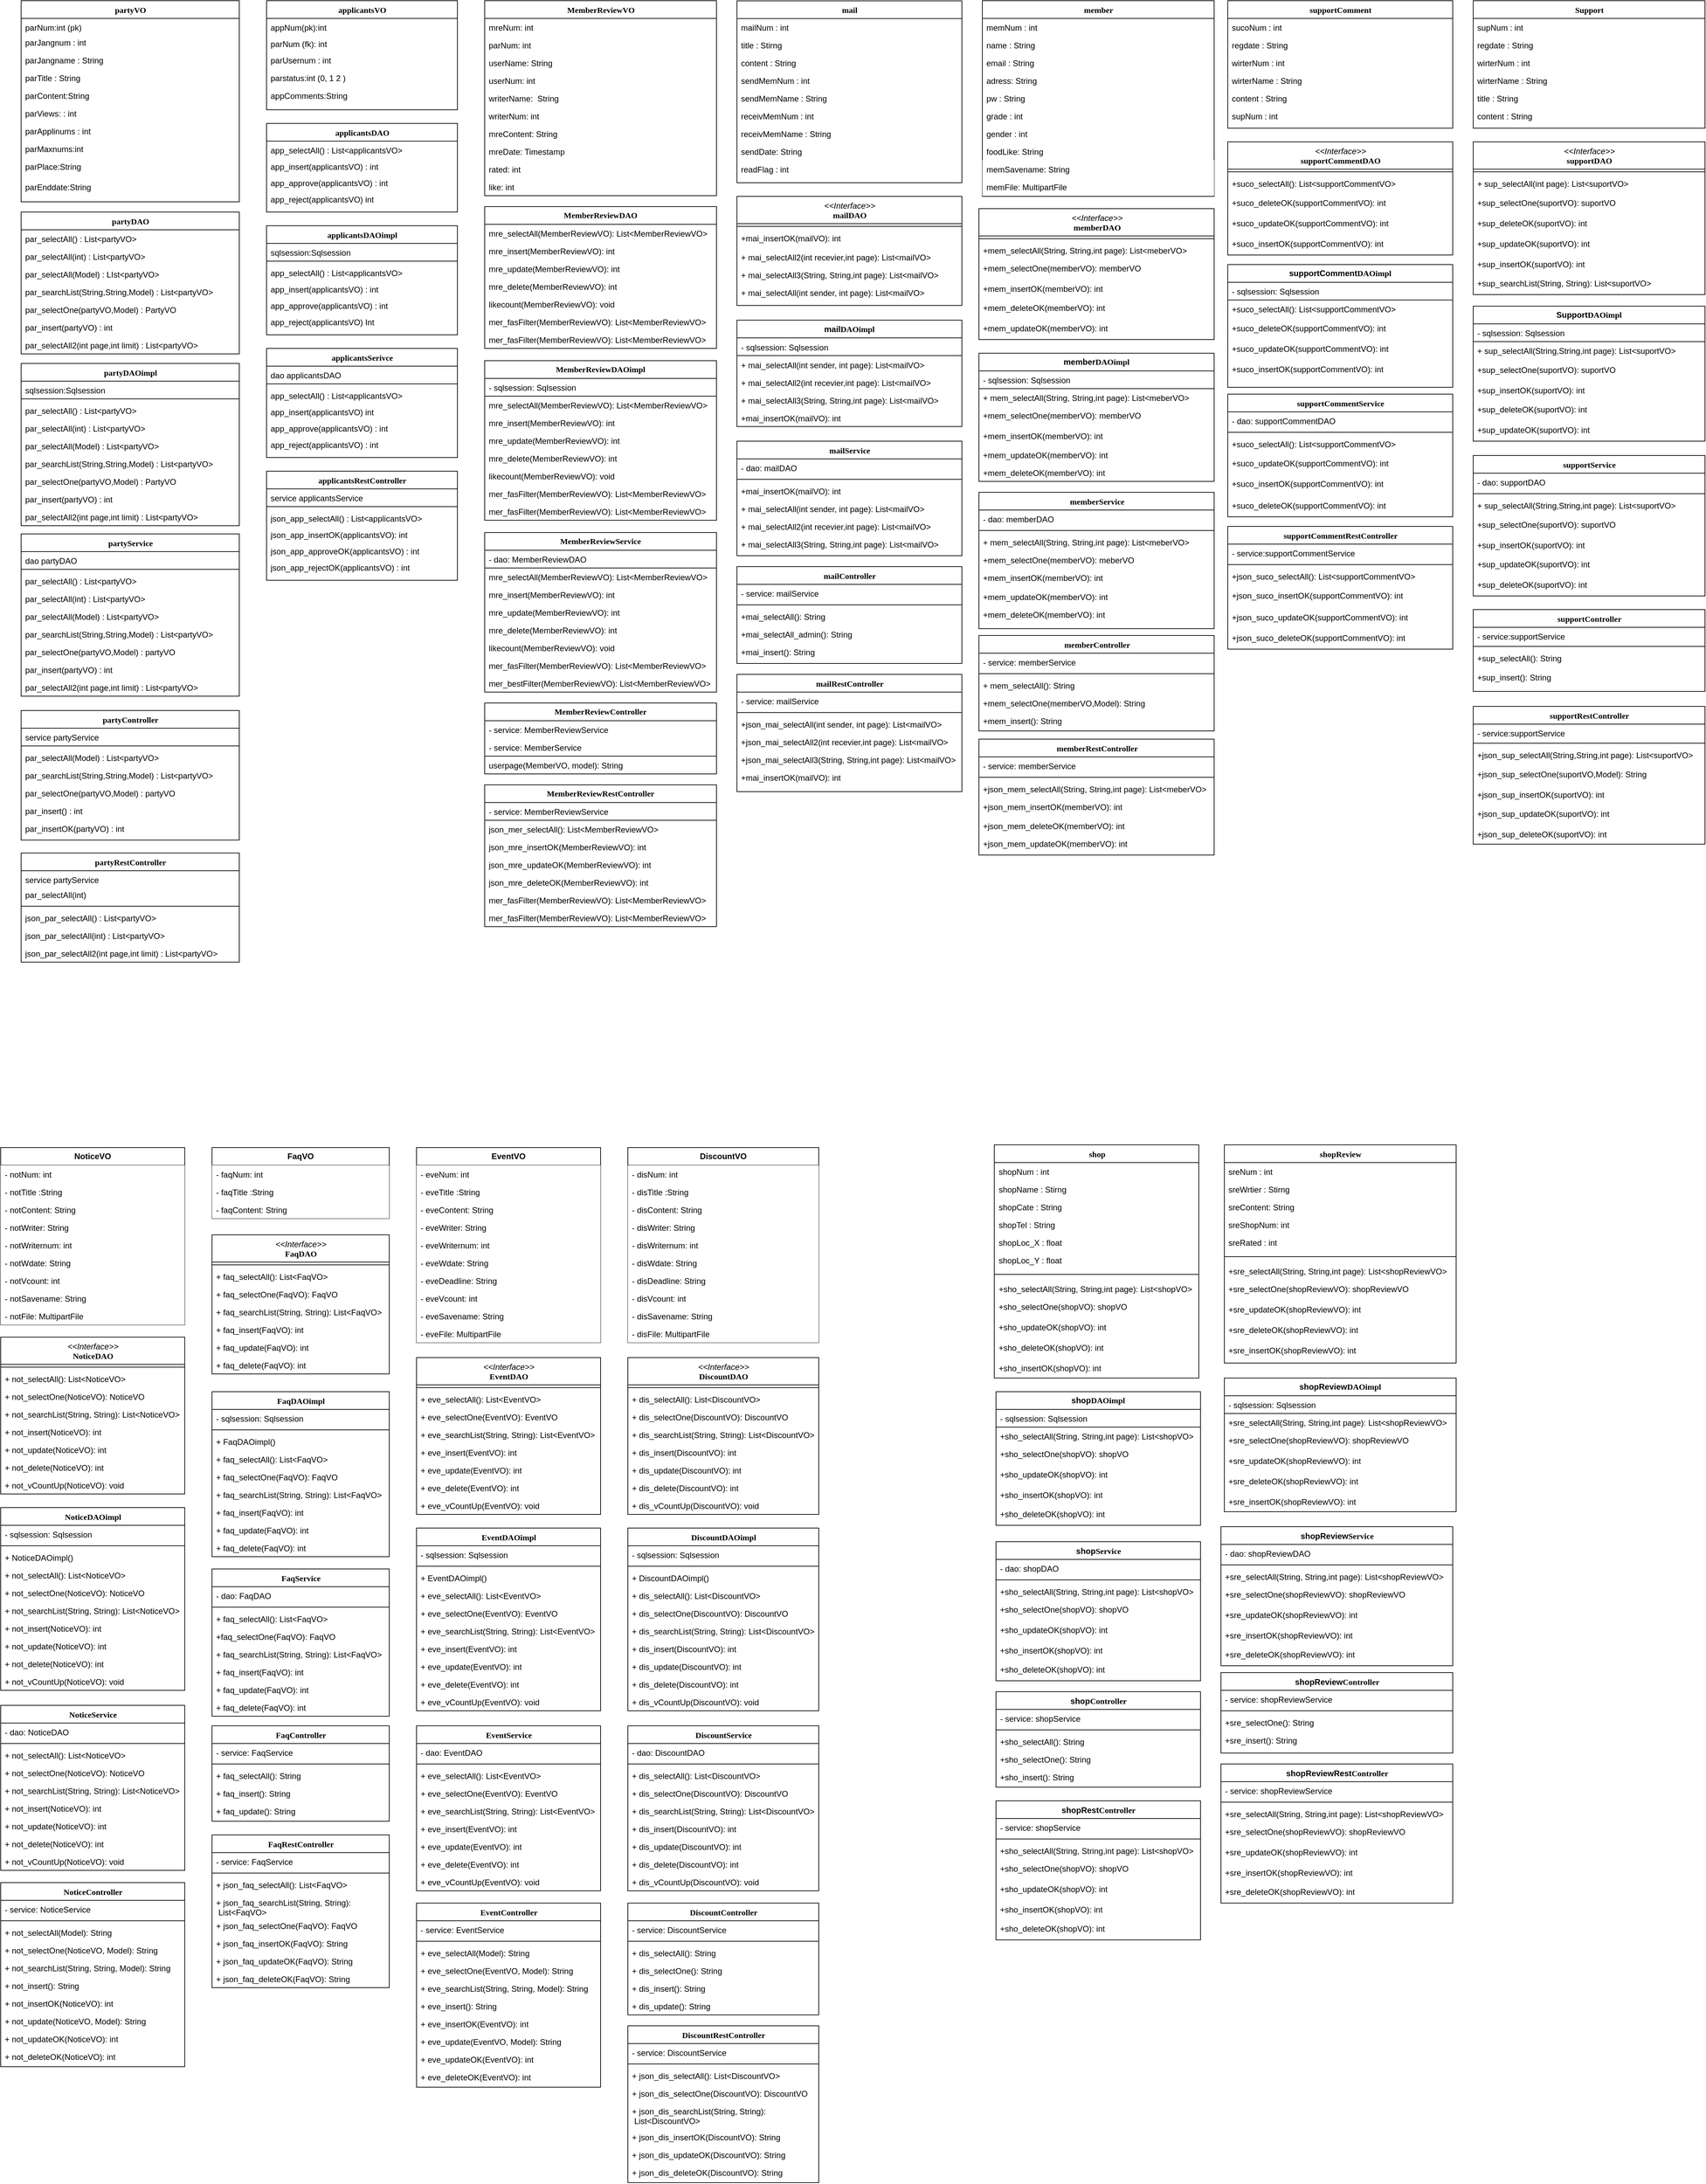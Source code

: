 <mxfile version="21.5.0" type="github">
  <diagram name="Page-1" id="9f46799a-70d6-7492-0946-bef42562c5a5">
    <mxGraphModel dx="3693" dy="2245" grid="1" gridSize="10" guides="1" tooltips="1" connect="1" arrows="1" fold="1" page="1" pageScale="1" pageWidth="1100" pageHeight="850" background="none" math="0" shadow="0">
      <root>
        <mxCell id="0" />
        <mxCell id="1" parent="0" />
        <mxCell id="78961159f06e98e8-43" value="MemberReviewVO" style="swimlane;html=1;fontStyle=1;align=center;verticalAlign=top;childLayout=stackLayout;horizontal=1;startSize=26;horizontalStack=0;resizeParent=1;resizeLast=0;collapsible=1;marginBottom=0;swimlaneFillColor=#ffffff;rounded=0;shadow=0;comic=0;labelBackgroundColor=none;strokeWidth=1;fillColor=none;fontFamily=Verdana;fontSize=12" parent="1" vertex="1">
          <mxGeometry x="-360" y="-800" width="340" height="286" as="geometry" />
        </mxCell>
        <mxCell id="78961159f06e98e8-44" value="mreNum: int" style="text;html=1;strokeColor=none;fillColor=none;align=left;verticalAlign=top;spacingLeft=4;spacingRight=4;whiteSpace=wrap;overflow=hidden;rotatable=0;points=[[0,0.5],[1,0.5]];portConstraint=eastwest;" parent="78961159f06e98e8-43" vertex="1">
          <mxGeometry y="26" width="340" height="26" as="geometry" />
        </mxCell>
        <mxCell id="I2ViwfzcmPN9c1CTtyKG-131" value="parNum: int" style="text;html=1;strokeColor=none;fillColor=none;align=left;verticalAlign=top;spacingLeft=4;spacingRight=4;whiteSpace=wrap;overflow=hidden;rotatable=0;points=[[0,0.5],[1,0.5]];portConstraint=eastwest;" parent="78961159f06e98e8-43" vertex="1">
          <mxGeometry y="52" width="340" height="26" as="geometry" />
        </mxCell>
        <mxCell id="I2ViwfzcmPN9c1CTtyKG-76" value="userName: String" style="text;html=1;strokeColor=none;fillColor=none;align=left;verticalAlign=top;spacingLeft=4;spacingRight=4;whiteSpace=wrap;overflow=hidden;rotatable=0;points=[[0,0.5],[1,0.5]];portConstraint=eastwest;" parent="78961159f06e98e8-43" vertex="1">
          <mxGeometry y="78" width="340" height="26" as="geometry" />
        </mxCell>
        <mxCell id="78961159f06e98e8-49" value="userNum: int" style="text;html=1;strokeColor=none;fillColor=none;align=left;verticalAlign=top;spacingLeft=4;spacingRight=4;whiteSpace=wrap;overflow=hidden;rotatable=0;points=[[0,0.5],[1,0.5]];portConstraint=eastwest;" parent="78961159f06e98e8-43" vertex="1">
          <mxGeometry y="104" width="340" height="26" as="geometry" />
        </mxCell>
        <mxCell id="I2ViwfzcmPN9c1CTtyKG-85" value="writerName:&amp;nbsp; String" style="text;html=1;strokeColor=none;fillColor=none;align=left;verticalAlign=top;spacingLeft=4;spacingRight=4;whiteSpace=wrap;overflow=hidden;rotatable=0;points=[[0,0.5],[1,0.5]];portConstraint=eastwest;" parent="78961159f06e98e8-43" vertex="1">
          <mxGeometry y="130" width="340" height="26" as="geometry" />
        </mxCell>
        <mxCell id="I2ViwfzcmPN9c1CTtyKG-88" value="writerNum: int" style="text;html=1;strokeColor=none;fillColor=none;align=left;verticalAlign=top;spacingLeft=4;spacingRight=4;whiteSpace=wrap;overflow=hidden;rotatable=0;points=[[0,0.5],[1,0.5]];portConstraint=eastwest;" parent="78961159f06e98e8-43" vertex="1">
          <mxGeometry y="156" width="340" height="26" as="geometry" />
        </mxCell>
        <mxCell id="78961159f06e98e8-50" value="mreContent: String" style="text;html=1;strokeColor=none;fillColor=none;align=left;verticalAlign=top;spacingLeft=4;spacingRight=4;whiteSpace=wrap;overflow=hidden;rotatable=0;points=[[0,0.5],[1,0.5]];portConstraint=eastwest;" parent="78961159f06e98e8-43" vertex="1">
          <mxGeometry y="182" width="340" height="26" as="geometry" />
        </mxCell>
        <mxCell id="I2ViwfzcmPN9c1CTtyKG-47" value="mreDate: Timestamp" style="text;html=1;strokeColor=none;fillColor=none;align=left;verticalAlign=top;spacingLeft=4;spacingRight=4;whiteSpace=wrap;overflow=hidden;rotatable=0;points=[[0,0.5],[1,0.5]];portConstraint=eastwest;" parent="78961159f06e98e8-43" vertex="1">
          <mxGeometry y="208" width="340" height="26" as="geometry" />
        </mxCell>
        <mxCell id="78961159f06e98e8-45" value="rated: int" style="text;html=1;strokeColor=none;fillColor=none;align=left;verticalAlign=top;spacingLeft=4;spacingRight=4;whiteSpace=wrap;overflow=hidden;rotatable=0;points=[[0,0.5],[1,0.5]];portConstraint=eastwest;" parent="78961159f06e98e8-43" vertex="1">
          <mxGeometry y="234" width="340" height="26" as="geometry" />
        </mxCell>
        <mxCell id="78961159f06e98e8-52" value="like: int" style="text;html=1;strokeColor=none;fillColor=none;align=left;verticalAlign=top;spacingLeft=4;spacingRight=4;whiteSpace=wrap;overflow=hidden;rotatable=0;points=[[0,0.5],[1,0.5]];portConstraint=eastwest;" parent="78961159f06e98e8-43" vertex="1">
          <mxGeometry y="260" width="340" height="26" as="geometry" />
        </mxCell>
        <mxCell id="78961159f06e98e8-56" value="&lt;i style=&quot;border-color: var(--border-color); font-family: Helvetica; font-weight: 400;&quot;&gt;&amp;lt;&amp;lt;Interface&amp;gt;&amp;gt;&lt;/i&gt;&lt;br&gt;NoticeDAO" style="swimlane;html=1;fontStyle=1;align=center;verticalAlign=top;childLayout=stackLayout;horizontal=1;startSize=40;horizontalStack=0;resizeParent=1;resizeLast=0;collapsible=1;marginBottom=0;swimlaneFillColor=#ffffff;rounded=0;shadow=0;comic=0;labelBackgroundColor=none;strokeWidth=1;fillColor=#FFFFFF;fontFamily=Verdana;fontSize=12" parent="1" vertex="1">
          <mxGeometry x="-1070" y="1160" width="270" height="230" as="geometry" />
        </mxCell>
        <mxCell id="78961159f06e98e8-64" value="" style="line;html=1;strokeWidth=1;fillColor=none;align=left;verticalAlign=middle;spacingTop=-1;spacingLeft=3;spacingRight=3;rotatable=0;labelPosition=right;points=[];portConstraint=eastwest;" parent="78961159f06e98e8-56" vertex="1">
          <mxGeometry y="40" width="270" height="8" as="geometry" />
        </mxCell>
        <mxCell id="A4aX8R04urXqYmJYsjeb-26" value="+ not_selectAll(): List&amp;lt;NoticeVO&amp;gt;" style="text;html=1;strokeColor=none;fillColor=none;align=left;verticalAlign=top;spacingLeft=4;spacingRight=4;whiteSpace=wrap;overflow=hidden;rotatable=0;points=[[0,0.5],[1,0.5]];portConstraint=eastwest;" parent="78961159f06e98e8-56" vertex="1">
          <mxGeometry y="48" width="270" height="26" as="geometry" />
        </mxCell>
        <mxCell id="A4aX8R04urXqYmJYsjeb-28" value="+ not_selectOne(NoticeVO): NoticeVO" style="text;html=1;strokeColor=none;fillColor=none;align=left;verticalAlign=top;spacingLeft=4;spacingRight=4;whiteSpace=wrap;overflow=hidden;rotatable=0;points=[[0,0.5],[1,0.5]];portConstraint=eastwest;" parent="78961159f06e98e8-56" vertex="1">
          <mxGeometry y="74" width="270" height="26" as="geometry" />
        </mxCell>
        <mxCell id="A4aX8R04urXqYmJYsjeb-29" value="+ not_searchList(String, String): List&amp;lt;NoticeVO&amp;gt;" style="text;html=1;strokeColor=none;fillColor=none;align=left;verticalAlign=top;spacingLeft=4;spacingRight=4;whiteSpace=wrap;overflow=hidden;rotatable=0;points=[[0,0.5],[1,0.5]];portConstraint=eastwest;" parent="78961159f06e98e8-56" vertex="1">
          <mxGeometry y="100" width="270" height="26" as="geometry" />
        </mxCell>
        <mxCell id="A4aX8R04urXqYmJYsjeb-30" value="+ not_insert(NoticeVO): int" style="text;html=1;strokeColor=none;fillColor=none;align=left;verticalAlign=top;spacingLeft=4;spacingRight=4;whiteSpace=wrap;overflow=hidden;rotatable=0;points=[[0,0.5],[1,0.5]];portConstraint=eastwest;" parent="78961159f06e98e8-56" vertex="1">
          <mxGeometry y="126" width="270" height="26" as="geometry" />
        </mxCell>
        <mxCell id="A4aX8R04urXqYmJYsjeb-32" value="+ not_update(NoticeVO): int" style="text;html=1;strokeColor=none;fillColor=none;align=left;verticalAlign=top;spacingLeft=4;spacingRight=4;whiteSpace=wrap;overflow=hidden;rotatable=0;points=[[0,0.5],[1,0.5]];portConstraint=eastwest;" parent="78961159f06e98e8-56" vertex="1">
          <mxGeometry y="152" width="270" height="26" as="geometry" />
        </mxCell>
        <mxCell id="A4aX8R04urXqYmJYsjeb-33" value="+ not_delete(NoticeVO): int" style="text;html=1;strokeColor=none;fillColor=none;align=left;verticalAlign=top;spacingLeft=4;spacingRight=4;whiteSpace=wrap;overflow=hidden;rotatable=0;points=[[0,0.5],[1,0.5]];portConstraint=eastwest;" parent="78961159f06e98e8-56" vertex="1">
          <mxGeometry y="178" width="270" height="26" as="geometry" />
        </mxCell>
        <mxCell id="A4aX8R04urXqYmJYsjeb-56" value="+ not_vCountUp(NoticeVO): void" style="text;html=1;strokeColor=none;fillColor=none;align=left;verticalAlign=top;spacingLeft=4;spacingRight=4;whiteSpace=wrap;overflow=hidden;rotatable=0;points=[[0,0.5],[1,0.5]];portConstraint=eastwest;" parent="78961159f06e98e8-56" vertex="1">
          <mxGeometry y="204" width="270" height="26" as="geometry" />
        </mxCell>
        <mxCell id="78961159f06e98e8-108" value="Support" style="swimlane;html=1;fontStyle=1;align=center;verticalAlign=top;childLayout=stackLayout;horizontal=1;startSize=26;horizontalStack=0;resizeParent=1;resizeLast=0;collapsible=1;marginBottom=0;swimlaneFillColor=#ffffff;rounded=0;shadow=0;comic=0;labelBackgroundColor=none;strokeWidth=1;fillColor=none;fontFamily=Verdana;fontSize=12" parent="1" vertex="1">
          <mxGeometry x="1090" y="-800" width="340" height="187" as="geometry" />
        </mxCell>
        <mxCell id="78961159f06e98e8-109" value="supNum : int" style="text;html=1;strokeColor=none;fillColor=none;align=left;verticalAlign=top;spacingLeft=4;spacingRight=4;whiteSpace=wrap;overflow=hidden;rotatable=0;points=[[0,0.5],[1,0.5]];portConstraint=eastwest;" parent="78961159f06e98e8-108" vertex="1">
          <mxGeometry y="26" width="340" height="26" as="geometry" />
        </mxCell>
        <mxCell id="4Urd-NQYeRsGiN9bPc4o-2" value="regdate : String" style="text;html=1;strokeColor=none;fillColor=none;align=left;verticalAlign=top;spacingLeft=4;spacingRight=4;whiteSpace=wrap;overflow=hidden;rotatable=0;points=[[0,0.5],[1,0.5]];portConstraint=eastwest;" parent="78961159f06e98e8-108" vertex="1">
          <mxGeometry y="52" width="340" height="26" as="geometry" />
        </mxCell>
        <mxCell id="4Urd-NQYeRsGiN9bPc4o-341" value="wirterNum : int" style="text;html=1;strokeColor=none;fillColor=none;align=left;verticalAlign=top;spacingLeft=4;spacingRight=4;whiteSpace=wrap;overflow=hidden;rotatable=0;points=[[0,0.5],[1,0.5]];portConstraint=eastwest;" parent="78961159f06e98e8-108" vertex="1">
          <mxGeometry y="78" width="340" height="26" as="geometry" />
        </mxCell>
        <mxCell id="4Urd-NQYeRsGiN9bPc4o-340" value="wirterName : String" style="text;html=1;strokeColor=none;fillColor=none;align=left;verticalAlign=top;spacingLeft=4;spacingRight=4;whiteSpace=wrap;overflow=hidden;rotatable=0;points=[[0,0.5],[1,0.5]];portConstraint=eastwest;" parent="78961159f06e98e8-108" vertex="1">
          <mxGeometry y="104" width="340" height="26" as="geometry" />
        </mxCell>
        <mxCell id="4Urd-NQYeRsGiN9bPc4o-5" value="title : String" style="text;html=1;strokeColor=none;fillColor=none;align=left;verticalAlign=top;spacingLeft=4;spacingRight=4;whiteSpace=wrap;overflow=hidden;rotatable=0;points=[[0,0.5],[1,0.5]];portConstraint=eastwest;" parent="78961159f06e98e8-108" vertex="1">
          <mxGeometry y="130" width="340" height="26" as="geometry" />
        </mxCell>
        <mxCell id="4Urd-NQYeRsGiN9bPc4o-6" value="content : String" style="text;html=1;strokeColor=none;fillColor=none;align=left;verticalAlign=top;spacingLeft=4;spacingRight=4;whiteSpace=wrap;overflow=hidden;rotatable=0;points=[[0,0.5],[1,0.5]];portConstraint=eastwest;" parent="78961159f06e98e8-108" vertex="1">
          <mxGeometry y="156" width="340" height="26" as="geometry" />
        </mxCell>
        <mxCell id="4Urd-NQYeRsGiN9bPc4o-8" value="supportComment" style="swimlane;html=1;fontStyle=1;align=center;verticalAlign=top;childLayout=stackLayout;horizontal=1;startSize=26;horizontalStack=0;resizeParent=1;resizeLast=0;collapsible=1;marginBottom=0;swimlaneFillColor=#ffffff;rounded=0;shadow=0;comic=0;labelBackgroundColor=none;strokeWidth=1;fillColor=none;fontFamily=Verdana;fontSize=12" parent="1" vertex="1">
          <mxGeometry x="730" y="-800" width="330" height="187" as="geometry" />
        </mxCell>
        <mxCell id="4Urd-NQYeRsGiN9bPc4o-9" value="sucoNum : int" style="text;html=1;strokeColor=none;fillColor=none;align=left;verticalAlign=top;spacingLeft=4;spacingRight=4;whiteSpace=wrap;overflow=hidden;rotatable=0;points=[[0,0.5],[1,0.5]];portConstraint=eastwest;" parent="4Urd-NQYeRsGiN9bPc4o-8" vertex="1">
          <mxGeometry y="26" width="330" height="26" as="geometry" />
        </mxCell>
        <mxCell id="4Urd-NQYeRsGiN9bPc4o-10" value="regdate : String" style="text;html=1;strokeColor=none;fillColor=none;align=left;verticalAlign=top;spacingLeft=4;spacingRight=4;whiteSpace=wrap;overflow=hidden;rotatable=0;points=[[0,0.5],[1,0.5]];portConstraint=eastwest;" parent="4Urd-NQYeRsGiN9bPc4o-8" vertex="1">
          <mxGeometry y="52" width="330" height="26" as="geometry" />
        </mxCell>
        <mxCell id="4Urd-NQYeRsGiN9bPc4o-11" value="wirterNum : int" style="text;html=1;strokeColor=none;fillColor=none;align=left;verticalAlign=top;spacingLeft=4;spacingRight=4;whiteSpace=wrap;overflow=hidden;rotatable=0;points=[[0,0.5],[1,0.5]];portConstraint=eastwest;" parent="4Urd-NQYeRsGiN9bPc4o-8" vertex="1">
          <mxGeometry y="78" width="330" height="26" as="geometry" />
        </mxCell>
        <mxCell id="4Urd-NQYeRsGiN9bPc4o-338" value="wirterName : String" style="text;html=1;strokeColor=none;fillColor=none;align=left;verticalAlign=top;spacingLeft=4;spacingRight=4;whiteSpace=wrap;overflow=hidden;rotatable=0;points=[[0,0.5],[1,0.5]];portConstraint=eastwest;" parent="4Urd-NQYeRsGiN9bPc4o-8" vertex="1">
          <mxGeometry y="104" width="330" height="26" as="geometry" />
        </mxCell>
        <mxCell id="4Urd-NQYeRsGiN9bPc4o-13" value="content : String" style="text;html=1;strokeColor=none;fillColor=none;align=left;verticalAlign=top;spacingLeft=4;spacingRight=4;whiteSpace=wrap;overflow=hidden;rotatable=0;points=[[0,0.5],[1,0.5]];portConstraint=eastwest;" parent="4Urd-NQYeRsGiN9bPc4o-8" vertex="1">
          <mxGeometry y="130" width="330" height="26" as="geometry" />
        </mxCell>
        <mxCell id="4Urd-NQYeRsGiN9bPc4o-20" value="supNum : int" style="text;html=1;strokeColor=none;fillColor=none;align=left;verticalAlign=top;spacingLeft=4;spacingRight=4;whiteSpace=wrap;overflow=hidden;rotatable=0;points=[[0,0.5],[1,0.5]];portConstraint=eastwest;" parent="4Urd-NQYeRsGiN9bPc4o-8" vertex="1">
          <mxGeometry y="156" width="330" height="26" as="geometry" />
        </mxCell>
        <mxCell id="4Urd-NQYeRsGiN9bPc4o-30" value="member" style="swimlane;html=1;fontStyle=1;align=center;verticalAlign=top;childLayout=stackLayout;horizontal=1;startSize=26;horizontalStack=0;resizeParent=1;resizeLast=0;collapsible=1;marginBottom=0;swimlaneFillColor=#ffffff;rounded=0;shadow=0;comic=0;labelBackgroundColor=none;strokeWidth=1;fillColor=none;fontFamily=Verdana;fontSize=12" parent="1" vertex="1">
          <mxGeometry x="370" y="-800" width="340" height="287" as="geometry" />
        </mxCell>
        <mxCell id="4Urd-NQYeRsGiN9bPc4o-31" value="memNum : int" style="text;html=1;strokeColor=none;fillColor=none;align=left;verticalAlign=top;spacingLeft=4;spacingRight=4;whiteSpace=wrap;overflow=hidden;rotatable=0;points=[[0,0.5],[1,0.5]];portConstraint=eastwest;" parent="4Urd-NQYeRsGiN9bPc4o-30" vertex="1">
          <mxGeometry y="26" width="340" height="26" as="geometry" />
        </mxCell>
        <mxCell id="4Urd-NQYeRsGiN9bPc4o-32" value="name : String" style="text;html=1;strokeColor=none;fillColor=none;align=left;verticalAlign=top;spacingLeft=4;spacingRight=4;whiteSpace=wrap;overflow=hidden;rotatable=0;points=[[0,0.5],[1,0.5]];portConstraint=eastwest;" parent="4Urd-NQYeRsGiN9bPc4o-30" vertex="1">
          <mxGeometry y="52" width="340" height="26" as="geometry" />
        </mxCell>
        <mxCell id="4Urd-NQYeRsGiN9bPc4o-33" value="email : String" style="text;html=1;strokeColor=none;fillColor=none;align=left;verticalAlign=top;spacingLeft=4;spacingRight=4;whiteSpace=wrap;overflow=hidden;rotatable=0;points=[[0,0.5],[1,0.5]];portConstraint=eastwest;" parent="4Urd-NQYeRsGiN9bPc4o-30" vertex="1">
          <mxGeometry y="78" width="340" height="26" as="geometry" />
        </mxCell>
        <mxCell id="4Urd-NQYeRsGiN9bPc4o-34" value="adress: String" style="text;html=1;strokeColor=none;fillColor=none;align=left;verticalAlign=top;spacingLeft=4;spacingRight=4;whiteSpace=wrap;overflow=hidden;rotatable=0;points=[[0,0.5],[1,0.5]];portConstraint=eastwest;" parent="4Urd-NQYeRsGiN9bPc4o-30" vertex="1">
          <mxGeometry y="104" width="340" height="26" as="geometry" />
        </mxCell>
        <mxCell id="4Urd-NQYeRsGiN9bPc4o-35" value="pw : String" style="text;html=1;strokeColor=none;fillColor=none;align=left;verticalAlign=top;spacingLeft=4;spacingRight=4;whiteSpace=wrap;overflow=hidden;rotatable=0;points=[[0,0.5],[1,0.5]];portConstraint=eastwest;" parent="4Urd-NQYeRsGiN9bPc4o-30" vertex="1">
          <mxGeometry y="130" width="340" height="26" as="geometry" />
        </mxCell>
        <mxCell id="4Urd-NQYeRsGiN9bPc4o-342" value="grade : int" style="text;html=1;strokeColor=none;fillColor=none;align=left;verticalAlign=top;spacingLeft=4;spacingRight=4;whiteSpace=wrap;overflow=hidden;rotatable=0;points=[[0,0.5],[1,0.5]];portConstraint=eastwest;" parent="4Urd-NQYeRsGiN9bPc4o-30" vertex="1">
          <mxGeometry y="156" width="340" height="26" as="geometry" />
        </mxCell>
        <mxCell id="4Urd-NQYeRsGiN9bPc4o-42" value="gender : int" style="text;html=1;strokeColor=none;fillColor=none;align=left;verticalAlign=top;spacingLeft=4;spacingRight=4;whiteSpace=wrap;overflow=hidden;rotatable=0;points=[[0,0.5],[1,0.5]];portConstraint=eastwest;" parent="4Urd-NQYeRsGiN9bPc4o-30" vertex="1">
          <mxGeometry y="182" width="340" height="26" as="geometry" />
        </mxCell>
        <mxCell id="4Urd-NQYeRsGiN9bPc4o-43" value="foodLike: String" style="text;html=1;strokeColor=none;fillColor=none;align=left;verticalAlign=top;spacingLeft=4;spacingRight=4;whiteSpace=wrap;overflow=hidden;rotatable=0;points=[[0,0.5],[1,0.5]];portConstraint=eastwest;" parent="4Urd-NQYeRsGiN9bPc4o-30" vertex="1">
          <mxGeometry y="208" width="340" height="26" as="geometry" />
        </mxCell>
        <mxCell id="YiwH9nMW9sqH6pD93phg-12" value="memSavename: String" style="text;html=1;strokeColor=none;fillColor=#FFFFFF;align=left;verticalAlign=top;spacingLeft=4;spacingRight=4;whiteSpace=wrap;overflow=hidden;rotatable=0;points=[[0,0.5],[1,0.5]];portConstraint=eastwest;" parent="4Urd-NQYeRsGiN9bPc4o-30" vertex="1">
          <mxGeometry y="234" width="340" height="26" as="geometry" />
        </mxCell>
        <mxCell id="YiwH9nMW9sqH6pD93phg-13" value="memFile: MultipartFile" style="text;html=1;strokeColor=none;fillColor=#FFFFFF;align=left;verticalAlign=top;spacingLeft=4;spacingRight=4;whiteSpace=wrap;overflow=hidden;rotatable=0;points=[[0,0.5],[1,0.5]];portConstraint=eastwest;" parent="4Urd-NQYeRsGiN9bPc4o-30" vertex="1">
          <mxGeometry y="260" width="340" height="26" as="geometry" />
        </mxCell>
        <mxCell id="A4aX8R04urXqYmJYsjeb-3" value="&lt;b&gt;NoticeVO&lt;/b&gt;" style="swimlane;fontStyle=0;childLayout=stackLayout;horizontal=1;startSize=26;fillColor=#FFFFFF;horizontalStack=0;resizeParent=1;resizeParentMax=0;resizeLast=0;collapsible=1;marginBottom=0;whiteSpace=wrap;html=1;" parent="1" vertex="1">
          <mxGeometry x="-1070" y="882" width="270" height="260" as="geometry" />
        </mxCell>
        <mxCell id="A4aX8R04urXqYmJYsjeb-7" value="- notNum: int" style="text;html=1;strokeColor=none;fillColor=#FFFFFF;align=left;verticalAlign=top;spacingLeft=4;spacingRight=4;whiteSpace=wrap;overflow=hidden;rotatable=0;points=[[0,0.5],[1,0.5]];portConstraint=eastwest;" parent="A4aX8R04urXqYmJYsjeb-3" vertex="1">
          <mxGeometry y="26" width="270" height="26" as="geometry" />
        </mxCell>
        <mxCell id="A4aX8R04urXqYmJYsjeb-9" value="- notTitle :String" style="text;html=1;strokeColor=none;fillColor=#FFFFFF;align=left;verticalAlign=top;spacingLeft=4;spacingRight=4;whiteSpace=wrap;overflow=hidden;rotatable=0;points=[[0,0.5],[1,0.5]];portConstraint=eastwest;" parent="A4aX8R04urXqYmJYsjeb-3" vertex="1">
          <mxGeometry y="52" width="270" height="26" as="geometry" />
        </mxCell>
        <mxCell id="A4aX8R04urXqYmJYsjeb-10" value="- notContent: String" style="text;html=1;strokeColor=none;fillColor=#FFFFFF;align=left;verticalAlign=top;spacingLeft=4;spacingRight=4;whiteSpace=wrap;overflow=hidden;rotatable=0;points=[[0,0.5],[1,0.5]];portConstraint=eastwest;" parent="A4aX8R04urXqYmJYsjeb-3" vertex="1">
          <mxGeometry y="78" width="270" height="26" as="geometry" />
        </mxCell>
        <mxCell id="A4aX8R04urXqYmJYsjeb-8" value="- notWriter: String" style="text;html=1;strokeColor=none;fillColor=#FFFFFF;align=left;verticalAlign=top;spacingLeft=4;spacingRight=4;whiteSpace=wrap;overflow=hidden;rotatable=0;points=[[0,0.5],[1,0.5]];portConstraint=eastwest;" parent="A4aX8R04urXqYmJYsjeb-3" vertex="1">
          <mxGeometry y="104" width="270" height="26" as="geometry" />
        </mxCell>
        <mxCell id="A4aX8R04urXqYmJYsjeb-286" value="- notWriternum: int" style="text;html=1;strokeColor=none;fillColor=#FFFFFF;align=left;verticalAlign=top;spacingLeft=4;spacingRight=4;whiteSpace=wrap;overflow=hidden;rotatable=0;points=[[0,0.5],[1,0.5]];portConstraint=eastwest;" parent="A4aX8R04urXqYmJYsjeb-3" vertex="1">
          <mxGeometry y="130" width="270" height="26" as="geometry" />
        </mxCell>
        <mxCell id="A4aX8R04urXqYmJYsjeb-11" value="- notWdate: String" style="text;html=1;strokeColor=none;fillColor=#FFFFFF;align=left;verticalAlign=top;spacingLeft=4;spacingRight=4;whiteSpace=wrap;overflow=hidden;rotatable=0;points=[[0,0.5],[1,0.5]];portConstraint=eastwest;" parent="A4aX8R04urXqYmJYsjeb-3" vertex="1">
          <mxGeometry y="156" width="270" height="26" as="geometry" />
        </mxCell>
        <mxCell id="A4aX8R04urXqYmJYsjeb-12" value="- notVcount: int" style="text;html=1;strokeColor=none;fillColor=#FFFFFF;align=left;verticalAlign=top;spacingLeft=4;spacingRight=4;whiteSpace=wrap;overflow=hidden;rotatable=0;points=[[0,0.5],[1,0.5]];portConstraint=eastwest;" parent="A4aX8R04urXqYmJYsjeb-3" vertex="1">
          <mxGeometry y="182" width="270" height="26" as="geometry" />
        </mxCell>
        <mxCell id="A4aX8R04urXqYmJYsjeb-13" value="- notSavename: String" style="text;html=1;strokeColor=none;fillColor=#FFFFFF;align=left;verticalAlign=top;spacingLeft=4;spacingRight=4;whiteSpace=wrap;overflow=hidden;rotatable=0;points=[[0,0.5],[1,0.5]];portConstraint=eastwest;" parent="A4aX8R04urXqYmJYsjeb-3" vertex="1">
          <mxGeometry y="208" width="270" height="26" as="geometry" />
        </mxCell>
        <mxCell id="A4aX8R04urXqYmJYsjeb-14" value="- notFile: MultipartFile" style="text;html=1;strokeColor=none;fillColor=#FFFFFF;align=left;verticalAlign=top;spacingLeft=4;spacingRight=4;whiteSpace=wrap;overflow=hidden;rotatable=0;points=[[0,0.5],[1,0.5]];portConstraint=eastwest;" parent="A4aX8R04urXqYmJYsjeb-3" vertex="1">
          <mxGeometry y="234" width="270" height="26" as="geometry" />
        </mxCell>
        <mxCell id="4Urd-NQYeRsGiN9bPc4o-44" value="mail" style="swimlane;html=1;fontStyle=1;align=center;verticalAlign=top;childLayout=stackLayout;horizontal=1;startSize=26;horizontalStack=0;resizeParent=1;resizeLast=0;collapsible=1;marginBottom=0;swimlaneFillColor=#ffffff;rounded=0;shadow=0;comic=0;labelBackgroundColor=none;strokeWidth=1;fillColor=none;fontFamily=Verdana;fontSize=12" parent="1" vertex="1">
          <mxGeometry x="10" y="-799.75" width="330" height="266.75" as="geometry" />
        </mxCell>
        <mxCell id="4Urd-NQYeRsGiN9bPc4o-45" value="mailNum : int" style="text;html=1;strokeColor=none;fillColor=none;align=left;verticalAlign=top;spacingLeft=4;spacingRight=4;whiteSpace=wrap;overflow=hidden;rotatable=0;points=[[0,0.5],[1,0.5]];portConstraint=eastwest;" parent="4Urd-NQYeRsGiN9bPc4o-44" vertex="1">
          <mxGeometry y="26" width="330" height="26" as="geometry" />
        </mxCell>
        <mxCell id="4Urd-NQYeRsGiN9bPc4o-46" value="title : Stirng" style="text;html=1;strokeColor=none;fillColor=none;align=left;verticalAlign=top;spacingLeft=4;spacingRight=4;whiteSpace=wrap;overflow=hidden;rotatable=0;points=[[0,0.5],[1,0.5]];portConstraint=eastwest;" parent="4Urd-NQYeRsGiN9bPc4o-44" vertex="1">
          <mxGeometry y="52" width="330" height="26" as="geometry" />
        </mxCell>
        <mxCell id="4Urd-NQYeRsGiN9bPc4o-47" value="content : String" style="text;html=1;strokeColor=none;fillColor=none;align=left;verticalAlign=top;spacingLeft=4;spacingRight=4;whiteSpace=wrap;overflow=hidden;rotatable=0;points=[[0,0.5],[1,0.5]];portConstraint=eastwest;" parent="4Urd-NQYeRsGiN9bPc4o-44" vertex="1">
          <mxGeometry y="78" width="330" height="26" as="geometry" />
        </mxCell>
        <mxCell id="4Urd-NQYeRsGiN9bPc4o-48" value="sendMemNum : int" style="text;html=1;strokeColor=none;fillColor=none;align=left;verticalAlign=top;spacingLeft=4;spacingRight=4;whiteSpace=wrap;overflow=hidden;rotatable=0;points=[[0,0.5],[1,0.5]];portConstraint=eastwest;" parent="4Urd-NQYeRsGiN9bPc4o-44" vertex="1">
          <mxGeometry y="104" width="330" height="26" as="geometry" />
        </mxCell>
        <mxCell id="4Urd-NQYeRsGiN9bPc4o-336" value="sendMemName : String" style="text;html=1;strokeColor=none;fillColor=none;align=left;verticalAlign=top;spacingLeft=4;spacingRight=4;whiteSpace=wrap;overflow=hidden;rotatable=0;points=[[0,0.5],[1,0.5]];portConstraint=eastwest;" parent="4Urd-NQYeRsGiN9bPc4o-44" vertex="1">
          <mxGeometry y="130" width="330" height="26" as="geometry" />
        </mxCell>
        <mxCell id="4Urd-NQYeRsGiN9bPc4o-49" value="receivMemNum : int" style="text;html=1;strokeColor=none;fillColor=none;align=left;verticalAlign=top;spacingLeft=4;spacingRight=4;whiteSpace=wrap;overflow=hidden;rotatable=0;points=[[0,0.5],[1,0.5]];portConstraint=eastwest;" parent="4Urd-NQYeRsGiN9bPc4o-44" vertex="1">
          <mxGeometry y="156" width="330" height="26" as="geometry" />
        </mxCell>
        <mxCell id="4Urd-NQYeRsGiN9bPc4o-337" value="receivMemName : String" style="text;html=1;strokeColor=none;fillColor=none;align=left;verticalAlign=top;spacingLeft=4;spacingRight=4;whiteSpace=wrap;overflow=hidden;rotatable=0;points=[[0,0.5],[1,0.5]];portConstraint=eastwest;" parent="4Urd-NQYeRsGiN9bPc4o-44" vertex="1">
          <mxGeometry y="182" width="330" height="26" as="geometry" />
        </mxCell>
        <mxCell id="4Urd-NQYeRsGiN9bPc4o-51" value="sendDate: String" style="text;html=1;strokeColor=none;fillColor=none;align=left;verticalAlign=top;spacingLeft=4;spacingRight=4;whiteSpace=wrap;overflow=hidden;rotatable=0;points=[[0,0.5],[1,0.5]];portConstraint=eastwest;" parent="4Urd-NQYeRsGiN9bPc4o-44" vertex="1">
          <mxGeometry y="208" width="330" height="26" as="geometry" />
        </mxCell>
        <mxCell id="4Urd-NQYeRsGiN9bPc4o-50" value="readFlag : int" style="text;html=1;strokeColor=none;fillColor=none;align=left;verticalAlign=top;spacingLeft=4;spacingRight=4;whiteSpace=wrap;overflow=hidden;rotatable=0;points=[[0,0.5],[1,0.5]];portConstraint=eastwest;" parent="4Urd-NQYeRsGiN9bPc4o-44" vertex="1">
          <mxGeometry y="234" width="330" height="26" as="geometry" />
        </mxCell>
        <mxCell id="XCt9HQIIIVgoLpRJmpMG-20" value="partyVO" style="swimlane;html=1;fontStyle=1;align=center;verticalAlign=top;childLayout=stackLayout;horizontal=1;startSize=26;horizontalStack=0;resizeParent=1;resizeLast=0;collapsible=1;marginBottom=0;swimlaneFillColor=#ffffff;rounded=0;shadow=0;comic=0;labelBackgroundColor=none;strokeWidth=1;fillColor=none;fontFamily=Verdana;fontSize=12" parent="1" vertex="1">
          <mxGeometry x="-1040" y="-800" width="320" height="295" as="geometry" />
        </mxCell>
        <mxCell id="XCt9HQIIIVgoLpRJmpMG-112" value="parNum:int (pk)" style="text;html=1;strokeColor=none;fillColor=none;align=left;verticalAlign=top;spacingLeft=4;spacingRight=4;whiteSpace=wrap;overflow=hidden;rotatable=0;points=[[0,0.5],[1,0.5]];portConstraint=eastwest;" parent="XCt9HQIIIVgoLpRJmpMG-20" vertex="1">
          <mxGeometry y="26" width="320" height="22" as="geometry" />
        </mxCell>
        <mxCell id="mTTJDjvn-W5IeYTSq36Z-17" value="parJangnum : int" style="text;html=1;strokeColor=none;fillColor=none;align=left;verticalAlign=top;spacingLeft=4;spacingRight=4;whiteSpace=wrap;overflow=hidden;rotatable=0;points=[[0,0.5],[1,0.5]];portConstraint=eastwest;" parent="XCt9HQIIIVgoLpRJmpMG-20" vertex="1">
          <mxGeometry y="48" width="320" height="26" as="geometry" />
        </mxCell>
        <mxCell id="XCt9HQIIIVgoLpRJmpMG-22" value="parJangname : String" style="text;html=1;strokeColor=none;fillColor=none;align=left;verticalAlign=top;spacingLeft=4;spacingRight=4;whiteSpace=wrap;overflow=hidden;rotatable=0;points=[[0,0.5],[1,0.5]];portConstraint=eastwest;" parent="XCt9HQIIIVgoLpRJmpMG-20" vertex="1">
          <mxGeometry y="74" width="320" height="26" as="geometry" />
        </mxCell>
        <mxCell id="mTTJDjvn-W5IeYTSq36Z-18" value="parTitle : String" style="text;html=1;strokeColor=none;fillColor=none;align=left;verticalAlign=top;spacingLeft=4;spacingRight=4;whiteSpace=wrap;overflow=hidden;rotatable=0;points=[[0,0.5],[1,0.5]];portConstraint=eastwest;" parent="XCt9HQIIIVgoLpRJmpMG-20" vertex="1">
          <mxGeometry y="100" width="320" height="26" as="geometry" />
        </mxCell>
        <mxCell id="XCt9HQIIIVgoLpRJmpMG-59" value="parContent:String" style="text;html=1;strokeColor=none;fillColor=none;align=left;verticalAlign=top;spacingLeft=4;spacingRight=4;whiteSpace=wrap;overflow=hidden;rotatable=0;points=[[0,0.5],[1,0.5]];portConstraint=eastwest;" parent="XCt9HQIIIVgoLpRJmpMG-20" vertex="1">
          <mxGeometry y="126" width="320" height="26" as="geometry" />
        </mxCell>
        <mxCell id="XCt9HQIIIVgoLpRJmpMG-51" value="parViews: : int" style="text;html=1;strokeColor=none;fillColor=none;align=left;verticalAlign=top;spacingLeft=4;spacingRight=4;whiteSpace=wrap;overflow=hidden;rotatable=0;points=[[0,0.5],[1,0.5]];portConstraint=eastwest;" parent="XCt9HQIIIVgoLpRJmpMG-20" vertex="1">
          <mxGeometry y="152" width="320" height="26" as="geometry" />
        </mxCell>
        <mxCell id="XCt9HQIIIVgoLpRJmpMG-52" value="parApplinums : int" style="text;html=1;strokeColor=none;fillColor=none;align=left;verticalAlign=top;spacingLeft=4;spacingRight=4;whiteSpace=wrap;overflow=hidden;rotatable=0;points=[[0,0.5],[1,0.5]];portConstraint=eastwest;" parent="XCt9HQIIIVgoLpRJmpMG-20" vertex="1">
          <mxGeometry y="178" width="320" height="26" as="geometry" />
        </mxCell>
        <mxCell id="XCt9HQIIIVgoLpRJmpMG-53" value="parMaxnums:int" style="text;html=1;strokeColor=none;fillColor=none;align=left;verticalAlign=top;spacingLeft=4;spacingRight=4;whiteSpace=wrap;overflow=hidden;rotatable=0;points=[[0,0.5],[1,0.5]];portConstraint=eastwest;" parent="XCt9HQIIIVgoLpRJmpMG-20" vertex="1">
          <mxGeometry y="204" width="320" height="26" as="geometry" />
        </mxCell>
        <mxCell id="XCt9HQIIIVgoLpRJmpMG-54" value="parPlace:String" style="text;html=1;strokeColor=none;fillColor=none;align=left;verticalAlign=top;spacingLeft=4;spacingRight=4;whiteSpace=wrap;overflow=hidden;rotatable=0;points=[[0,0.5],[1,0.5]];portConstraint=eastwest;" parent="XCt9HQIIIVgoLpRJmpMG-20" vertex="1">
          <mxGeometry y="230" width="320" height="30" as="geometry" />
        </mxCell>
        <mxCell id="XCt9HQIIIVgoLpRJmpMG-58" value="parEnddate:String" style="text;html=1;strokeColor=none;fillColor=none;align=left;verticalAlign=top;spacingLeft=4;spacingRight=4;whiteSpace=wrap;overflow=hidden;rotatable=0;points=[[0,0.5],[1,0.5]];portConstraint=eastwest;" parent="XCt9HQIIIVgoLpRJmpMG-20" vertex="1">
          <mxGeometry y="260" width="320" height="26" as="geometry" />
        </mxCell>
        <mxCell id="I2ViwfzcmPN9c1CTtyKG-1" value="&lt;b&gt;&lt;font face=&quot;Verdana&quot;&gt;MemberReviewDAO&lt;/font&gt;&lt;/b&gt;" style="swimlane;fontStyle=0;childLayout=stackLayout;horizontal=1;startSize=26;fillColor=none;horizontalStack=0;resizeParent=1;resizeParentMax=0;resizeLast=0;collapsible=1;marginBottom=0;whiteSpace=wrap;html=1;swimlaneFillColor=#FFFFFF;" parent="1" vertex="1">
          <mxGeometry x="-360" y="-498" width="340" height="208" as="geometry">
            <mxRectangle x="1270" y="-67" width="160" height="30" as="alternateBounds" />
          </mxGeometry>
        </mxCell>
        <mxCell id="I2ViwfzcmPN9c1CTtyKG-13" value="mre_selectAll(MemberReviewVO): List&amp;lt;MemberReviewVO&amp;gt;" style="text;strokeColor=none;fillColor=none;align=left;verticalAlign=top;spacingLeft=4;spacingRight=4;overflow=hidden;rotatable=0;points=[[0,0.5],[1,0.5]];portConstraint=eastwest;whiteSpace=wrap;html=1;" parent="I2ViwfzcmPN9c1CTtyKG-1" vertex="1">
          <mxGeometry y="26" width="340" height="26" as="geometry" />
        </mxCell>
        <mxCell id="I2ViwfzcmPN9c1CTtyKG-2" value="mre_insert(MemberReviewVO): int" style="text;strokeColor=none;fillColor=none;align=left;verticalAlign=top;spacingLeft=4;spacingRight=4;overflow=hidden;rotatable=0;points=[[0,0.5],[1,0.5]];portConstraint=eastwest;whiteSpace=wrap;html=1;" parent="I2ViwfzcmPN9c1CTtyKG-1" vertex="1">
          <mxGeometry y="52" width="340" height="26" as="geometry" />
        </mxCell>
        <mxCell id="I2ViwfzcmPN9c1CTtyKG-3" value="mre_update(MemberReviewVO): int" style="text;strokeColor=none;fillColor=none;align=left;verticalAlign=top;spacingLeft=4;spacingRight=4;overflow=hidden;rotatable=0;points=[[0,0.5],[1,0.5]];portConstraint=eastwest;whiteSpace=wrap;html=1;" parent="I2ViwfzcmPN9c1CTtyKG-1" vertex="1">
          <mxGeometry y="78" width="340" height="26" as="geometry" />
        </mxCell>
        <mxCell id="I2ViwfzcmPN9c1CTtyKG-107" value="mre_delete(MemberReviewVO): int" style="text;strokeColor=none;fillColor=none;align=left;verticalAlign=top;spacingLeft=4;spacingRight=4;overflow=hidden;rotatable=0;points=[[0,0.5],[1,0.5]];portConstraint=eastwest;whiteSpace=wrap;html=1;" parent="I2ViwfzcmPN9c1CTtyKG-1" vertex="1">
          <mxGeometry y="104" width="340" height="26" as="geometry" />
        </mxCell>
        <mxCell id="I2ViwfzcmPN9c1CTtyKG-34" value="likecount(MemberReviewVO): void" style="text;strokeColor=none;fillColor=none;align=left;verticalAlign=top;spacingLeft=4;spacingRight=4;overflow=hidden;rotatable=0;points=[[0,0.5],[1,0.5]];portConstraint=eastwest;whiteSpace=wrap;html=1;" parent="I2ViwfzcmPN9c1CTtyKG-1" vertex="1">
          <mxGeometry y="130" width="340" height="26" as="geometry" />
        </mxCell>
        <mxCell id="I2ViwfzcmPN9c1CTtyKG-120" value="mer_fasFilter(MemberReviewVO): List&amp;lt;MemberReviewVO&amp;gt;" style="text;strokeColor=none;fillColor=none;align=left;verticalAlign=top;spacingLeft=4;spacingRight=4;overflow=hidden;rotatable=0;points=[[0,0.5],[1,0.5]];portConstraint=eastwest;whiteSpace=wrap;html=1;" parent="I2ViwfzcmPN9c1CTtyKG-1" vertex="1">
          <mxGeometry y="156" width="340" height="26" as="geometry" />
        </mxCell>
        <mxCell id="I2ViwfzcmPN9c1CTtyKG-123" value="mer_fasFilter(MemberReviewVO): List&amp;lt;MemberReviewVO&amp;gt;" style="text;strokeColor=none;fillColor=none;align=left;verticalAlign=top;spacingLeft=4;spacingRight=4;overflow=hidden;rotatable=0;points=[[0,0.5],[1,0.5]];portConstraint=eastwest;whiteSpace=wrap;html=1;" parent="I2ViwfzcmPN9c1CTtyKG-1" vertex="1">
          <mxGeometry y="182" width="340" height="26" as="geometry" />
        </mxCell>
        <mxCell id="I2ViwfzcmPN9c1CTtyKG-14" value="&lt;b&gt;&lt;font face=&quot;Verdana&quot;&gt;MemberReviewDAOimpl&lt;/font&gt;&lt;/b&gt;" style="swimlane;fontStyle=0;childLayout=stackLayout;horizontal=1;startSize=26;horizontalStack=0;resizeParent=1;resizeParentMax=0;resizeLast=0;collapsible=1;marginBottom=0;whiteSpace=wrap;html=1;swimlaneFillColor=#FFFFFF;fillColor=none;" parent="1" vertex="1">
          <mxGeometry x="-360" y="-272" width="340" height="234" as="geometry">
            <mxRectangle x="1270" y="-67" width="160" height="30" as="alternateBounds" />
          </mxGeometry>
        </mxCell>
        <mxCell id="I2ViwfzcmPN9c1CTtyKG-65" value="- sqlsession: Sqlsession" style="text;strokeColor=default;fillColor=none;align=left;verticalAlign=top;spacingLeft=4;spacingRight=4;overflow=hidden;rotatable=0;points=[[0,0.5],[1,0.5]];portConstraint=eastwest;whiteSpace=wrap;html=1;" parent="I2ViwfzcmPN9c1CTtyKG-14" vertex="1">
          <mxGeometry y="26" width="340" height="26" as="geometry" />
        </mxCell>
        <mxCell id="I2ViwfzcmPN9c1CTtyKG-15" value="mre_selectAll(MemberReviewVO): List&amp;lt;MemberReviewVO&amp;gt;" style="text;strokeColor=none;fillColor=none;align=left;verticalAlign=top;spacingLeft=4;spacingRight=4;overflow=hidden;rotatable=0;points=[[0,0.5],[1,0.5]];portConstraint=eastwest;whiteSpace=wrap;html=1;" parent="I2ViwfzcmPN9c1CTtyKG-14" vertex="1">
          <mxGeometry y="52" width="340" height="26" as="geometry" />
        </mxCell>
        <mxCell id="I2ViwfzcmPN9c1CTtyKG-16" value="mre_insert(MemberReviewVO): int" style="text;strokeColor=none;fillColor=none;align=left;verticalAlign=top;spacingLeft=4;spacingRight=4;overflow=hidden;rotatable=0;points=[[0,0.5],[1,0.5]];portConstraint=eastwest;whiteSpace=wrap;html=1;" parent="I2ViwfzcmPN9c1CTtyKG-14" vertex="1">
          <mxGeometry y="78" width="340" height="26" as="geometry" />
        </mxCell>
        <mxCell id="I2ViwfzcmPN9c1CTtyKG-17" value="mre_update(MemberReviewVO): int" style="text;strokeColor=none;fillColor=none;align=left;verticalAlign=top;spacingLeft=4;spacingRight=4;overflow=hidden;rotatable=0;points=[[0,0.5],[1,0.5]];portConstraint=eastwest;whiteSpace=wrap;html=1;" parent="I2ViwfzcmPN9c1CTtyKG-14" vertex="1">
          <mxGeometry y="104" width="340" height="26" as="geometry" />
        </mxCell>
        <mxCell id="I2ViwfzcmPN9c1CTtyKG-18" value="mre_delete(MemberReviewVO): int" style="text;strokeColor=none;fillColor=none;align=left;verticalAlign=top;spacingLeft=4;spacingRight=4;overflow=hidden;rotatable=0;points=[[0,0.5],[1,0.5]];portConstraint=eastwest;whiteSpace=wrap;html=1;" parent="I2ViwfzcmPN9c1CTtyKG-14" vertex="1">
          <mxGeometry y="130" width="340" height="26" as="geometry" />
        </mxCell>
        <mxCell id="I2ViwfzcmPN9c1CTtyKG-33" value="likecount(MemberReviewVO): void" style="text;strokeColor=none;fillColor=none;align=left;verticalAlign=top;spacingLeft=4;spacingRight=4;overflow=hidden;rotatable=0;points=[[0,0.5],[1,0.5]];portConstraint=eastwest;whiteSpace=wrap;html=1;" parent="I2ViwfzcmPN9c1CTtyKG-14" vertex="1">
          <mxGeometry y="156" width="340" height="26" as="geometry" />
        </mxCell>
        <mxCell id="I2ViwfzcmPN9c1CTtyKG-122" value="mer_fasFilter(MemberReviewVO): List&amp;lt;MemberReviewVO&amp;gt;" style="text;strokeColor=none;fillColor=none;align=left;verticalAlign=top;spacingLeft=4;spacingRight=4;overflow=hidden;rotatable=0;points=[[0,0.5],[1,0.5]];portConstraint=eastwest;whiteSpace=wrap;html=1;" parent="I2ViwfzcmPN9c1CTtyKG-14" vertex="1">
          <mxGeometry y="182" width="340" height="26" as="geometry" />
        </mxCell>
        <mxCell id="I2ViwfzcmPN9c1CTtyKG-121" value="mer_fasFilter(MemberReviewVO): List&amp;lt;MemberReviewVO&amp;gt;" style="text;strokeColor=none;fillColor=none;align=left;verticalAlign=top;spacingLeft=4;spacingRight=4;overflow=hidden;rotatable=0;points=[[0,0.5],[1,0.5]];portConstraint=eastwest;whiteSpace=wrap;html=1;" parent="I2ViwfzcmPN9c1CTtyKG-14" vertex="1">
          <mxGeometry y="208" width="340" height="26" as="geometry" />
        </mxCell>
        <mxCell id="I2ViwfzcmPN9c1CTtyKG-28" value="&lt;b&gt;&lt;font face=&quot;Verdana&quot;&gt;MemberReviewService&lt;/font&gt;&lt;/b&gt;" style="swimlane;fontStyle=0;childLayout=stackLayout;horizontal=1;startSize=26;fillColor=none;horizontalStack=0;resizeParent=1;resizeParentMax=0;resizeLast=0;collapsible=1;marginBottom=0;whiteSpace=wrap;html=1;swimlaneFillColor=#FFFFFF;" parent="1" vertex="1">
          <mxGeometry x="-360" y="-20" width="340" height="234" as="geometry">
            <mxRectangle x="1270" y="-67" width="160" height="30" as="alternateBounds" />
          </mxGeometry>
        </mxCell>
        <mxCell id="I2ViwfzcmPN9c1CTtyKG-63" value="- dao: MemberReviewDAO" style="text;strokeColor=default;fillColor=none;align=left;verticalAlign=top;spacingLeft=4;spacingRight=4;overflow=hidden;rotatable=0;points=[[0,0.5],[1,0.5]];portConstraint=eastwest;whiteSpace=wrap;html=1;" parent="I2ViwfzcmPN9c1CTtyKG-28" vertex="1">
          <mxGeometry y="26" width="340" height="26" as="geometry" />
        </mxCell>
        <mxCell id="I2ViwfzcmPN9c1CTtyKG-29" value="mre_selectAll(MemberReviewVO): List&amp;lt;MemberReviewVO&amp;gt;" style="text;strokeColor=none;fillColor=none;align=left;verticalAlign=top;spacingLeft=4;spacingRight=4;overflow=hidden;rotatable=0;points=[[0,0.5],[1,0.5]];portConstraint=eastwest;whiteSpace=wrap;html=1;" parent="I2ViwfzcmPN9c1CTtyKG-28" vertex="1">
          <mxGeometry y="52" width="340" height="26" as="geometry" />
        </mxCell>
        <mxCell id="I2ViwfzcmPN9c1CTtyKG-30" value="mre_insert(MemberReviewVO): int" style="text;strokeColor=none;fillColor=none;align=left;verticalAlign=top;spacingLeft=4;spacingRight=4;overflow=hidden;rotatable=0;points=[[0,0.5],[1,0.5]];portConstraint=eastwest;whiteSpace=wrap;html=1;" parent="I2ViwfzcmPN9c1CTtyKG-28" vertex="1">
          <mxGeometry y="78" width="340" height="26" as="geometry" />
        </mxCell>
        <mxCell id="I2ViwfzcmPN9c1CTtyKG-31" value="mre_update(MemberReviewVO): int" style="text;strokeColor=none;fillColor=none;align=left;verticalAlign=top;spacingLeft=4;spacingRight=4;overflow=hidden;rotatable=0;points=[[0,0.5],[1,0.5]];portConstraint=eastwest;whiteSpace=wrap;html=1;" parent="I2ViwfzcmPN9c1CTtyKG-28" vertex="1">
          <mxGeometry y="104" width="340" height="26" as="geometry" />
        </mxCell>
        <mxCell id="I2ViwfzcmPN9c1CTtyKG-32" value="mre_delete(MemberReviewVO): int" style="text;strokeColor=none;fillColor=none;align=left;verticalAlign=top;spacingLeft=4;spacingRight=4;overflow=hidden;rotatable=0;points=[[0,0.5],[1,0.5]];portConstraint=eastwest;whiteSpace=wrap;html=1;" parent="I2ViwfzcmPN9c1CTtyKG-28" vertex="1">
          <mxGeometry y="130" width="340" height="26" as="geometry" />
        </mxCell>
        <mxCell id="I2ViwfzcmPN9c1CTtyKG-35" value="likecount(MemberReviewVO): void" style="text;strokeColor=none;fillColor=none;align=left;verticalAlign=top;spacingLeft=4;spacingRight=4;overflow=hidden;rotatable=0;points=[[0,0.5],[1,0.5]];portConstraint=eastwest;whiteSpace=wrap;html=1;" parent="I2ViwfzcmPN9c1CTtyKG-28" vertex="1">
          <mxGeometry y="156" width="340" height="26" as="geometry" />
        </mxCell>
        <mxCell id="I2ViwfzcmPN9c1CTtyKG-125" value="mer_fasFilter(MemberReviewVO): List&amp;lt;MemberReviewVO&amp;gt;" style="text;strokeColor=none;fillColor=none;align=left;verticalAlign=top;spacingLeft=4;spacingRight=4;overflow=hidden;rotatable=0;points=[[0,0.5],[1,0.5]];portConstraint=eastwest;whiteSpace=wrap;html=1;" parent="I2ViwfzcmPN9c1CTtyKG-28" vertex="1">
          <mxGeometry y="182" width="340" height="26" as="geometry" />
        </mxCell>
        <mxCell id="I2ViwfzcmPN9c1CTtyKG-124" value="mer_bestFilter(MemberReviewVO): List&amp;lt;MemberReviewVO&amp;gt;" style="text;strokeColor=none;fillColor=none;align=left;verticalAlign=top;spacingLeft=4;spacingRight=4;overflow=hidden;rotatable=0;points=[[0,0.5],[1,0.5]];portConstraint=eastwest;whiteSpace=wrap;html=1;" parent="I2ViwfzcmPN9c1CTtyKG-28" vertex="1">
          <mxGeometry y="208" width="340" height="26" as="geometry" />
        </mxCell>
        <mxCell id="A4aX8R04urXqYmJYsjeb-34" value="NoticeDAOimpl" style="swimlane;html=1;fontStyle=1;align=center;verticalAlign=top;childLayout=stackLayout;horizontal=1;startSize=26;horizontalStack=0;resizeParent=1;resizeLast=0;collapsible=1;marginBottom=0;swimlaneFillColor=#ffffff;rounded=0;shadow=0;comic=0;labelBackgroundColor=none;strokeWidth=1;fillColor=#FFFFFF;fontFamily=Verdana;fontSize=12" parent="1" vertex="1">
          <mxGeometry x="-1070" y="1410" width="270" height="268" as="geometry">
            <mxRectangle x="-160" y="320" width="140" height="30" as="alternateBounds" />
          </mxGeometry>
        </mxCell>
        <mxCell id="A4aX8R04urXqYmJYsjeb-55" value="- sqlsession: Sqlsession" style="text;html=1;strokeColor=none;fillColor=none;align=left;verticalAlign=top;spacingLeft=4;spacingRight=4;whiteSpace=wrap;overflow=hidden;rotatable=0;points=[[0,0.5],[1,0.5]];portConstraint=eastwest;" parent="A4aX8R04urXqYmJYsjeb-34" vertex="1">
          <mxGeometry y="26" width="270" height="26" as="geometry" />
        </mxCell>
        <mxCell id="A4aX8R04urXqYmJYsjeb-35" value="" style="line;html=1;strokeWidth=1;fillColor=none;align=left;verticalAlign=middle;spacingTop=-1;spacingLeft=3;spacingRight=3;rotatable=0;labelPosition=right;points=[];portConstraint=eastwest;" parent="A4aX8R04urXqYmJYsjeb-34" vertex="1">
          <mxGeometry y="52" width="270" height="8" as="geometry" />
        </mxCell>
        <mxCell id="A4aX8R04urXqYmJYsjeb-43" value="+ NoticeDAOimpl()" style="text;html=1;strokeColor=none;fillColor=none;align=left;verticalAlign=top;spacingLeft=4;spacingRight=4;whiteSpace=wrap;overflow=hidden;rotatable=0;points=[[0,0.5],[1,0.5]];portConstraint=eastwest;" parent="A4aX8R04urXqYmJYsjeb-34" vertex="1">
          <mxGeometry y="60" width="270" height="26" as="geometry" />
        </mxCell>
        <mxCell id="A4aX8R04urXqYmJYsjeb-36" value="+ not_selectAll(): List&amp;lt;NoticeVO&amp;gt;" style="text;html=1;strokeColor=none;fillColor=none;align=left;verticalAlign=top;spacingLeft=4;spacingRight=4;whiteSpace=wrap;overflow=hidden;rotatable=0;points=[[0,0.5],[1,0.5]];portConstraint=eastwest;" parent="A4aX8R04urXqYmJYsjeb-34" vertex="1">
          <mxGeometry y="86" width="270" height="26" as="geometry" />
        </mxCell>
        <mxCell id="A4aX8R04urXqYmJYsjeb-37" value="+ not_selectOne(NoticeVO): NoticeVO" style="text;html=1;strokeColor=none;fillColor=none;align=left;verticalAlign=top;spacingLeft=4;spacingRight=4;whiteSpace=wrap;overflow=hidden;rotatable=0;points=[[0,0.5],[1,0.5]];portConstraint=eastwest;" parent="A4aX8R04urXqYmJYsjeb-34" vertex="1">
          <mxGeometry y="112" width="270" height="26" as="geometry" />
        </mxCell>
        <mxCell id="A4aX8R04urXqYmJYsjeb-38" value="+ not_searchList(String, String): List&amp;lt;NoticeVO&amp;gt;" style="text;html=1;strokeColor=none;fillColor=none;align=left;verticalAlign=top;spacingLeft=4;spacingRight=4;whiteSpace=wrap;overflow=hidden;rotatable=0;points=[[0,0.5],[1,0.5]];portConstraint=eastwest;" parent="A4aX8R04urXqYmJYsjeb-34" vertex="1">
          <mxGeometry y="138" width="270" height="26" as="geometry" />
        </mxCell>
        <mxCell id="A4aX8R04urXqYmJYsjeb-57" value="+ not_insert(NoticeVO): int" style="text;html=1;strokeColor=none;fillColor=none;align=left;verticalAlign=top;spacingLeft=4;spacingRight=4;whiteSpace=wrap;overflow=hidden;rotatable=0;points=[[0,0.5],[1,0.5]];portConstraint=eastwest;" parent="A4aX8R04urXqYmJYsjeb-34" vertex="1">
          <mxGeometry y="164" width="270" height="26" as="geometry" />
        </mxCell>
        <mxCell id="A4aX8R04urXqYmJYsjeb-58" value="+ not_update(NoticeVO): int" style="text;html=1;strokeColor=none;fillColor=none;align=left;verticalAlign=top;spacingLeft=4;spacingRight=4;whiteSpace=wrap;overflow=hidden;rotatable=0;points=[[0,0.5],[1,0.5]];portConstraint=eastwest;" parent="A4aX8R04urXqYmJYsjeb-34" vertex="1">
          <mxGeometry y="190" width="270" height="26" as="geometry" />
        </mxCell>
        <mxCell id="A4aX8R04urXqYmJYsjeb-59" value="+ not_delete(NoticeVO): int" style="text;html=1;strokeColor=none;fillColor=none;align=left;verticalAlign=top;spacingLeft=4;spacingRight=4;whiteSpace=wrap;overflow=hidden;rotatable=0;points=[[0,0.5],[1,0.5]];portConstraint=eastwest;" parent="A4aX8R04urXqYmJYsjeb-34" vertex="1">
          <mxGeometry y="216" width="270" height="26" as="geometry" />
        </mxCell>
        <mxCell id="A4aX8R04urXqYmJYsjeb-60" value="+ not_vCountUp(NoticeVO): void" style="text;html=1;strokeColor=none;fillColor=none;align=left;verticalAlign=top;spacingLeft=4;spacingRight=4;whiteSpace=wrap;overflow=hidden;rotatable=0;points=[[0,0.5],[1,0.5]];portConstraint=eastwest;" parent="A4aX8R04urXqYmJYsjeb-34" vertex="1">
          <mxGeometry y="242" width="270" height="26" as="geometry" />
        </mxCell>
        <mxCell id="I2ViwfzcmPN9c1CTtyKG-36" value="&lt;b&gt;&lt;font face=&quot;Verdana&quot;&gt;MemberReviewRestController&lt;/font&gt;&lt;/b&gt;" style="swimlane;fontStyle=0;childLayout=stackLayout;horizontal=1;startSize=26;fillColor=none;horizontalStack=0;resizeParent=1;resizeParentMax=0;resizeLast=0;collapsible=1;marginBottom=0;whiteSpace=wrap;html=1;swimlaneFillColor=#FFFFFF;" parent="1" vertex="1">
          <mxGeometry x="-360" y="350" width="340" height="208" as="geometry">
            <mxRectangle x="1270" y="-67" width="160" height="30" as="alternateBounds" />
          </mxGeometry>
        </mxCell>
        <mxCell id="I2ViwfzcmPN9c1CTtyKG-64" value="- service: MemberReviewService" style="text;strokeColor=default;fillColor=none;align=left;verticalAlign=top;spacingLeft=4;spacingRight=4;overflow=hidden;rotatable=0;points=[[0,0.5],[1,0.5]];portConstraint=eastwest;whiteSpace=wrap;html=1;" parent="I2ViwfzcmPN9c1CTtyKG-36" vertex="1">
          <mxGeometry y="26" width="340" height="26" as="geometry" />
        </mxCell>
        <mxCell id="I2ViwfzcmPN9c1CTtyKG-37" value="json_mer_selectAll(): List&amp;lt;MemberReviewVO&amp;gt;" style="text;strokeColor=none;fillColor=none;align=left;verticalAlign=top;spacingLeft=4;spacingRight=4;overflow=hidden;rotatable=0;points=[[0,0.5],[1,0.5]];portConstraint=eastwest;whiteSpace=wrap;html=1;" parent="I2ViwfzcmPN9c1CTtyKG-36" vertex="1">
          <mxGeometry y="52" width="340" height="26" as="geometry" />
        </mxCell>
        <mxCell id="I2ViwfzcmPN9c1CTtyKG-39" value="json_mre_insertOK(MemberReviewVO): int" style="text;strokeColor=none;fillColor=none;align=left;verticalAlign=top;spacingLeft=4;spacingRight=4;overflow=hidden;rotatable=0;points=[[0,0.5],[1,0.5]];portConstraint=eastwest;whiteSpace=wrap;html=1;" parent="I2ViwfzcmPN9c1CTtyKG-36" vertex="1">
          <mxGeometry y="78" width="340" height="26" as="geometry" />
        </mxCell>
        <mxCell id="I2ViwfzcmPN9c1CTtyKG-41" value="json_mre_updateOK(MemberReviewVO): int" style="text;strokeColor=none;fillColor=none;align=left;verticalAlign=top;spacingLeft=4;spacingRight=4;overflow=hidden;rotatable=0;points=[[0,0.5],[1,0.5]];portConstraint=eastwest;whiteSpace=wrap;html=1;" parent="I2ViwfzcmPN9c1CTtyKG-36" vertex="1">
          <mxGeometry y="104" width="340" height="26" as="geometry" />
        </mxCell>
        <mxCell id="I2ViwfzcmPN9c1CTtyKG-42" value="json_mre_deleteOK(MemberReviewVO): int" style="text;strokeColor=none;fillColor=none;align=left;verticalAlign=top;spacingLeft=4;spacingRight=4;overflow=hidden;rotatable=0;points=[[0,0.5],[1,0.5]];portConstraint=eastwest;whiteSpace=wrap;html=1;" parent="I2ViwfzcmPN9c1CTtyKG-36" vertex="1">
          <mxGeometry y="130" width="340" height="26" as="geometry" />
        </mxCell>
        <mxCell id="I2ViwfzcmPN9c1CTtyKG-119" value="mer_fasFilter(MemberReviewVO): List&amp;lt;MemberReviewVO&amp;gt;" style="text;strokeColor=none;fillColor=none;align=left;verticalAlign=top;spacingLeft=4;spacingRight=4;overflow=hidden;rotatable=0;points=[[0,0.5],[1,0.5]];portConstraint=eastwest;whiteSpace=wrap;html=1;" parent="I2ViwfzcmPN9c1CTtyKG-36" vertex="1">
          <mxGeometry y="156" width="340" height="26" as="geometry" />
        </mxCell>
        <mxCell id="I2ViwfzcmPN9c1CTtyKG-118" value="mer_fasFilter(MemberReviewVO): List&amp;lt;MemberReviewVO&amp;gt;" style="text;strokeColor=none;fillColor=none;align=left;verticalAlign=top;spacingLeft=4;spacingRight=4;overflow=hidden;rotatable=0;points=[[0,0.5],[1,0.5]];portConstraint=eastwest;whiteSpace=wrap;html=1;" parent="I2ViwfzcmPN9c1CTtyKG-36" vertex="1">
          <mxGeometry y="182" width="340" height="26" as="geometry" />
        </mxCell>
        <mxCell id="A4aX8R04urXqYmJYsjeb-44" value="NoticeService" style="swimlane;html=1;fontStyle=1;align=center;verticalAlign=top;childLayout=stackLayout;horizontal=1;startSize=26;horizontalStack=0;resizeParent=1;resizeLast=0;collapsible=1;marginBottom=0;swimlaneFillColor=#ffffff;rounded=0;shadow=0;comic=0;labelBackgroundColor=none;strokeWidth=1;fillColor=#FFFFFF;fontFamily=Verdana;fontSize=12" parent="1" vertex="1">
          <mxGeometry x="-1070" y="1700" width="270" height="242" as="geometry">
            <mxRectangle x="-160" y="320" width="140" height="30" as="alternateBounds" />
          </mxGeometry>
        </mxCell>
        <mxCell id="A4aX8R04urXqYmJYsjeb-54" value="- dao: NoticeDAO" style="text;html=1;strokeColor=none;fillColor=none;align=left;verticalAlign=top;spacingLeft=4;spacingRight=4;whiteSpace=wrap;overflow=hidden;rotatable=0;points=[[0,0.5],[1,0.5]];portConstraint=eastwest;" parent="A4aX8R04urXqYmJYsjeb-44" vertex="1">
          <mxGeometry y="26" width="270" height="26" as="geometry" />
        </mxCell>
        <mxCell id="A4aX8R04urXqYmJYsjeb-46" value="" style="line;html=1;strokeWidth=1;fillColor=none;align=left;verticalAlign=middle;spacingTop=-1;spacingLeft=3;spacingRight=3;rotatable=0;labelPosition=right;points=[];portConstraint=eastwest;" parent="A4aX8R04urXqYmJYsjeb-44" vertex="1">
          <mxGeometry y="52" width="270" height="8" as="geometry" />
        </mxCell>
        <mxCell id="A4aX8R04urXqYmJYsjeb-48" value="+ not_selectAll(): List&amp;lt;NoticeVO&amp;gt;" style="text;html=1;strokeColor=none;fillColor=none;align=left;verticalAlign=top;spacingLeft=4;spacingRight=4;whiteSpace=wrap;overflow=hidden;rotatable=0;points=[[0,0.5],[1,0.5]];portConstraint=eastwest;" parent="A4aX8R04urXqYmJYsjeb-44" vertex="1">
          <mxGeometry y="60" width="270" height="26" as="geometry" />
        </mxCell>
        <mxCell id="A4aX8R04urXqYmJYsjeb-49" value="+ not_selectOne(NoticeVO): NoticeVO" style="text;html=1;strokeColor=none;fillColor=none;align=left;verticalAlign=top;spacingLeft=4;spacingRight=4;whiteSpace=wrap;overflow=hidden;rotatable=0;points=[[0,0.5],[1,0.5]];portConstraint=eastwest;" parent="A4aX8R04urXqYmJYsjeb-44" vertex="1">
          <mxGeometry y="86" width="270" height="26" as="geometry" />
        </mxCell>
        <mxCell id="A4aX8R04urXqYmJYsjeb-50" value="+ not_searchList(String, String): List&amp;lt;NoticeVO&amp;gt;" style="text;html=1;strokeColor=none;fillColor=none;align=left;verticalAlign=top;spacingLeft=4;spacingRight=4;whiteSpace=wrap;overflow=hidden;rotatable=0;points=[[0,0.5],[1,0.5]];portConstraint=eastwest;" parent="A4aX8R04urXqYmJYsjeb-44" vertex="1">
          <mxGeometry y="112" width="270" height="26" as="geometry" />
        </mxCell>
        <mxCell id="A4aX8R04urXqYmJYsjeb-61" value="+ not_insert(NoticeVO): int" style="text;html=1;strokeColor=none;fillColor=none;align=left;verticalAlign=top;spacingLeft=4;spacingRight=4;whiteSpace=wrap;overflow=hidden;rotatable=0;points=[[0,0.5],[1,0.5]];portConstraint=eastwest;" parent="A4aX8R04urXqYmJYsjeb-44" vertex="1">
          <mxGeometry y="138" width="270" height="26" as="geometry" />
        </mxCell>
        <mxCell id="A4aX8R04urXqYmJYsjeb-62" value="+ not_update(NoticeVO): int" style="text;html=1;strokeColor=none;fillColor=none;align=left;verticalAlign=top;spacingLeft=4;spacingRight=4;whiteSpace=wrap;overflow=hidden;rotatable=0;points=[[0,0.5],[1,0.5]];portConstraint=eastwest;" parent="A4aX8R04urXqYmJYsjeb-44" vertex="1">
          <mxGeometry y="164" width="270" height="26" as="geometry" />
        </mxCell>
        <mxCell id="A4aX8R04urXqYmJYsjeb-63" value="+ not_delete(NoticeVO): int" style="text;html=1;strokeColor=none;fillColor=none;align=left;verticalAlign=top;spacingLeft=4;spacingRight=4;whiteSpace=wrap;overflow=hidden;rotatable=0;points=[[0,0.5],[1,0.5]];portConstraint=eastwest;" parent="A4aX8R04urXqYmJYsjeb-44" vertex="1">
          <mxGeometry y="190" width="270" height="26" as="geometry" />
        </mxCell>
        <mxCell id="A4aX8R04urXqYmJYsjeb-64" value="+ not_vCountUp(NoticeVO): void" style="text;html=1;strokeColor=none;fillColor=none;align=left;verticalAlign=top;spacingLeft=4;spacingRight=4;whiteSpace=wrap;overflow=hidden;rotatable=0;points=[[0,0.5],[1,0.5]];portConstraint=eastwest;" parent="A4aX8R04urXqYmJYsjeb-44" vertex="1">
          <mxGeometry y="216" width="270" height="26" as="geometry" />
        </mxCell>
        <mxCell id="A4aX8R04urXqYmJYsjeb-65" value="NoticeController" style="swimlane;html=1;fontStyle=1;align=center;verticalAlign=top;childLayout=stackLayout;horizontal=1;startSize=26;horizontalStack=0;resizeParent=1;resizeLast=0;collapsible=1;marginBottom=0;swimlaneFillColor=#ffffff;rounded=0;shadow=0;comic=0;labelBackgroundColor=none;strokeWidth=1;fillColor=#FFFFFF;fontFamily=Verdana;fontSize=12" parent="1" vertex="1">
          <mxGeometry x="-1070" y="1960" width="270" height="270" as="geometry">
            <mxRectangle x="-160" y="320" width="140" height="30" as="alternateBounds" />
          </mxGeometry>
        </mxCell>
        <mxCell id="A4aX8R04urXqYmJYsjeb-66" value="- service: NoticeService" style="text;html=1;strokeColor=none;fillColor=none;align=left;verticalAlign=top;spacingLeft=4;spacingRight=4;whiteSpace=wrap;overflow=hidden;rotatable=0;points=[[0,0.5],[1,0.5]];portConstraint=eastwest;" parent="A4aX8R04urXqYmJYsjeb-65" vertex="1">
          <mxGeometry y="26" width="270" height="26" as="geometry" />
        </mxCell>
        <mxCell id="A4aX8R04urXqYmJYsjeb-67" value="" style="line;html=1;strokeWidth=1;fillColor=none;align=left;verticalAlign=middle;spacingTop=-1;spacingLeft=3;spacingRight=3;rotatable=0;labelPosition=right;points=[];portConstraint=eastwest;" parent="A4aX8R04urXqYmJYsjeb-65" vertex="1">
          <mxGeometry y="52" width="270" height="8" as="geometry" />
        </mxCell>
        <mxCell id="A4aX8R04urXqYmJYsjeb-68" value="+ not_selectAll(Model): String" style="text;html=1;strokeColor=none;fillColor=none;align=left;verticalAlign=top;spacingLeft=4;spacingRight=4;whiteSpace=wrap;overflow=hidden;rotatable=0;points=[[0,0.5],[1,0.5]];portConstraint=eastwest;" parent="A4aX8R04urXqYmJYsjeb-65" vertex="1">
          <mxGeometry y="60" width="270" height="26" as="geometry" />
        </mxCell>
        <mxCell id="A4aX8R04urXqYmJYsjeb-69" value="+ not_selectOne(NoticeVO, Model): String" style="text;html=1;strokeColor=none;fillColor=none;align=left;verticalAlign=top;spacingLeft=4;spacingRight=4;whiteSpace=wrap;overflow=hidden;rotatable=0;points=[[0,0.5],[1,0.5]];portConstraint=eastwest;" parent="A4aX8R04urXqYmJYsjeb-65" vertex="1">
          <mxGeometry y="86" width="270" height="26" as="geometry" />
        </mxCell>
        <mxCell id="A4aX8R04urXqYmJYsjeb-70" value="+ not_searchList(String, String, Model): String" style="text;html=1;strokeColor=none;fillColor=none;align=left;verticalAlign=top;spacingLeft=4;spacingRight=4;whiteSpace=wrap;overflow=hidden;rotatable=0;points=[[0,0.5],[1,0.5]];portConstraint=eastwest;" parent="A4aX8R04urXqYmJYsjeb-65" vertex="1">
          <mxGeometry y="112" width="270" height="26" as="geometry" />
        </mxCell>
        <mxCell id="A4aX8R04urXqYmJYsjeb-75" value="+ not_insert(): String" style="text;html=1;strokeColor=none;fillColor=none;align=left;verticalAlign=top;spacingLeft=4;spacingRight=4;whiteSpace=wrap;overflow=hidden;rotatable=0;points=[[0,0.5],[1,0.5]];portConstraint=eastwest;" parent="A4aX8R04urXqYmJYsjeb-65" vertex="1">
          <mxGeometry y="138" width="270" height="26" as="geometry" />
        </mxCell>
        <mxCell id="A4aX8R04urXqYmJYsjeb-71" value="+ not_insertOK(NoticeVO): int" style="text;html=1;strokeColor=none;fillColor=none;align=left;verticalAlign=top;spacingLeft=4;spacingRight=4;whiteSpace=wrap;overflow=hidden;rotatable=0;points=[[0,0.5],[1,0.5]];portConstraint=eastwest;" parent="A4aX8R04urXqYmJYsjeb-65" vertex="1">
          <mxGeometry y="164" width="270" height="26" as="geometry" />
        </mxCell>
        <mxCell id="A4aX8R04urXqYmJYsjeb-72" value="+ not_update(NoticeVO, Model): String" style="text;html=1;strokeColor=none;fillColor=none;align=left;verticalAlign=top;spacingLeft=4;spacingRight=4;whiteSpace=wrap;overflow=hidden;rotatable=0;points=[[0,0.5],[1,0.5]];portConstraint=eastwest;" parent="A4aX8R04urXqYmJYsjeb-65" vertex="1">
          <mxGeometry y="190" width="270" height="26" as="geometry" />
        </mxCell>
        <mxCell id="A4aX8R04urXqYmJYsjeb-76" value="+ not_updateOK(NoticeVO): int" style="text;html=1;strokeColor=none;fillColor=none;align=left;verticalAlign=top;spacingLeft=4;spacingRight=4;whiteSpace=wrap;overflow=hidden;rotatable=0;points=[[0,0.5],[1,0.5]];portConstraint=eastwest;" parent="A4aX8R04urXqYmJYsjeb-65" vertex="1">
          <mxGeometry y="216" width="270" height="26" as="geometry" />
        </mxCell>
        <mxCell id="A4aX8R04urXqYmJYsjeb-73" value="+ not_deleteOK(NoticeVO): int" style="text;html=1;strokeColor=none;fillColor=none;align=left;verticalAlign=top;spacingLeft=4;spacingRight=4;whiteSpace=wrap;overflow=hidden;rotatable=0;points=[[0,0.5],[1,0.5]];portConstraint=eastwest;" parent="A4aX8R04urXqYmJYsjeb-65" vertex="1">
          <mxGeometry y="242" width="270" height="26" as="geometry" />
        </mxCell>
        <mxCell id="XCt9HQIIIVgoLpRJmpMG-43" value="partyDAO" style="swimlane;html=1;fontStyle=1;align=center;verticalAlign=top;childLayout=stackLayout;horizontal=1;startSize=26;horizontalStack=0;resizeParent=1;resizeLast=0;collapsible=1;marginBottom=0;swimlaneFillColor=#ffffff;rounded=0;shadow=0;comic=0;labelBackgroundColor=none;strokeWidth=1;fillColor=none;fontFamily=Verdana;fontSize=12" parent="1" vertex="1">
          <mxGeometry x="-1040" y="-490" width="320" height="208" as="geometry" />
        </mxCell>
        <mxCell id="mTTJDjvn-W5IeYTSq36Z-85" value="par_selectAll() : List&amp;lt;partyVO&amp;gt;&amp;nbsp;" style="text;html=1;strokeColor=none;fillColor=none;align=left;verticalAlign=top;spacingLeft=4;spacingRight=4;whiteSpace=wrap;overflow=hidden;rotatable=0;points=[[0,0.5],[1,0.5]];portConstraint=eastwest;" parent="XCt9HQIIIVgoLpRJmpMG-43" vertex="1">
          <mxGeometry y="26" width="320" height="26" as="geometry" />
        </mxCell>
        <mxCell id="2CPjwPPpC1pOR-C6nUT2-1" value="par_selectAll(int) : List&amp;lt;partyVO&amp;gt;" style="text;html=1;strokeColor=none;fillColor=none;align=left;verticalAlign=top;spacingLeft=4;spacingRight=4;whiteSpace=wrap;overflow=hidden;rotatable=0;points=[[0,0.5],[1,0.5]];portConstraint=eastwest;" parent="XCt9HQIIIVgoLpRJmpMG-43" vertex="1">
          <mxGeometry y="52" width="320" height="26" as="geometry" />
        </mxCell>
        <mxCell id="XCt9HQIIIVgoLpRJmpMG-47" value="par_selectAll(Model) : LIst&amp;lt;partyVO&amp;gt;" style="text;html=1;strokeColor=none;fillColor=none;align=left;verticalAlign=top;spacingLeft=4;spacingRight=4;whiteSpace=wrap;overflow=hidden;rotatable=0;points=[[0,0.5],[1,0.5]];portConstraint=eastwest;" parent="XCt9HQIIIVgoLpRJmpMG-43" vertex="1">
          <mxGeometry y="78" width="320" height="26" as="geometry" />
        </mxCell>
        <mxCell id="mTTJDjvn-W5IeYTSq36Z-68" value="par_searchList(String,String,Model) : List&amp;lt;partyVO&amp;gt;" style="text;html=1;strokeColor=none;fillColor=none;align=left;verticalAlign=top;spacingLeft=4;spacingRight=4;whiteSpace=wrap;overflow=hidden;rotatable=0;points=[[0,0.5],[1,0.5]];portConstraint=eastwest;" parent="XCt9HQIIIVgoLpRJmpMG-43" vertex="1">
          <mxGeometry y="104" width="320" height="26" as="geometry" />
        </mxCell>
        <mxCell id="XCt9HQIIIVgoLpRJmpMG-48" value="par_selectOne(partyVO,Model) : PartyVO&amp;nbsp;" style="text;html=1;strokeColor=none;fillColor=none;align=left;verticalAlign=top;spacingLeft=4;spacingRight=4;whiteSpace=wrap;overflow=hidden;rotatable=0;points=[[0,0.5],[1,0.5]];portConstraint=eastwest;" parent="XCt9HQIIIVgoLpRJmpMG-43" vertex="1">
          <mxGeometry y="130" width="320" height="26" as="geometry" />
        </mxCell>
        <mxCell id="XCt9HQIIIVgoLpRJmpMG-85" value="par_insert(partyVO) : int" style="text;html=1;strokeColor=none;fillColor=none;align=left;verticalAlign=top;spacingLeft=4;spacingRight=4;whiteSpace=wrap;overflow=hidden;rotatable=0;points=[[0,0.5],[1,0.5]];portConstraint=eastwest;" parent="XCt9HQIIIVgoLpRJmpMG-43" vertex="1">
          <mxGeometry y="156" width="320" height="26" as="geometry" />
        </mxCell>
        <mxCell id="mTTJDjvn-W5IeYTSq36Z-84" value="par_selectAll2(int page,int limit) : List&amp;lt;partyVO&amp;gt;" style="text;html=1;strokeColor=none;fillColor=none;align=left;verticalAlign=top;spacingLeft=4;spacingRight=4;whiteSpace=wrap;overflow=hidden;rotatable=0;points=[[0,0.5],[1,0.5]];portConstraint=eastwest;" parent="XCt9HQIIIVgoLpRJmpMG-43" vertex="1">
          <mxGeometry y="182" width="320" height="26" as="geometry" />
        </mxCell>
        <mxCell id="A4aX8R04urXqYmJYsjeb-77" value="&lt;i style=&quot;border-color: var(--border-color); font-family: Helvetica; font-weight: 400;&quot;&gt;&amp;lt;&amp;lt;Interface&amp;gt;&amp;gt;&lt;/i&gt;&lt;br&gt;FaqDAO" style="swimlane;html=1;fontStyle=1;align=center;verticalAlign=top;childLayout=stackLayout;horizontal=1;startSize=40;horizontalStack=0;resizeParent=1;resizeLast=0;collapsible=1;marginBottom=0;swimlaneFillColor=#ffffff;rounded=0;shadow=0;comic=0;labelBackgroundColor=none;strokeWidth=1;fillColor=#FFFFFF;fontFamily=Verdana;fontSize=12" parent="1" vertex="1">
          <mxGeometry x="-760" y="1010" width="260" height="204" as="geometry" />
        </mxCell>
        <mxCell id="A4aX8R04urXqYmJYsjeb-78" value="" style="line;html=1;strokeWidth=1;fillColor=none;align=left;verticalAlign=middle;spacingTop=-1;spacingLeft=3;spacingRight=3;rotatable=0;labelPosition=right;points=[];portConstraint=eastwest;" parent="A4aX8R04urXqYmJYsjeb-77" vertex="1">
          <mxGeometry y="40" width="260" height="8" as="geometry" />
        </mxCell>
        <mxCell id="A4aX8R04urXqYmJYsjeb-79" value="+ faq_selectAll(): List&amp;lt;FaqVO&amp;gt;" style="text;html=1;strokeColor=none;fillColor=none;align=left;verticalAlign=top;spacingLeft=4;spacingRight=4;whiteSpace=wrap;overflow=hidden;rotatable=0;points=[[0,0.5],[1,0.5]];portConstraint=eastwest;" parent="A4aX8R04urXqYmJYsjeb-77" vertex="1">
          <mxGeometry y="48" width="260" height="26" as="geometry" />
        </mxCell>
        <mxCell id="A4aX8R04urXqYmJYsjeb-80" value="+ faq_selectOne(FaqVO): FaqVO" style="text;html=1;strokeColor=none;fillColor=none;align=left;verticalAlign=top;spacingLeft=4;spacingRight=4;whiteSpace=wrap;overflow=hidden;rotatable=0;points=[[0,0.5],[1,0.5]];portConstraint=eastwest;" parent="A4aX8R04urXqYmJYsjeb-77" vertex="1">
          <mxGeometry y="74" width="260" height="26" as="geometry" />
        </mxCell>
        <mxCell id="A4aX8R04urXqYmJYsjeb-81" value="+ faq_searchList(String, String): List&amp;lt;FaqVO&amp;gt;" style="text;html=1;strokeColor=none;fillColor=none;align=left;verticalAlign=top;spacingLeft=4;spacingRight=4;whiteSpace=wrap;overflow=hidden;rotatable=0;points=[[0,0.5],[1,0.5]];portConstraint=eastwest;" parent="A4aX8R04urXqYmJYsjeb-77" vertex="1">
          <mxGeometry y="100" width="260" height="26" as="geometry" />
        </mxCell>
        <mxCell id="A4aX8R04urXqYmJYsjeb-82" value="+ faq_insert(FaqVO): int" style="text;html=1;strokeColor=none;fillColor=none;align=left;verticalAlign=top;spacingLeft=4;spacingRight=4;whiteSpace=wrap;overflow=hidden;rotatable=0;points=[[0,0.5],[1,0.5]];portConstraint=eastwest;" parent="A4aX8R04urXqYmJYsjeb-77" vertex="1">
          <mxGeometry y="126" width="260" height="26" as="geometry" />
        </mxCell>
        <mxCell id="A4aX8R04urXqYmJYsjeb-83" value="+ faq_update(FaqVO): int" style="text;html=1;strokeColor=none;fillColor=none;align=left;verticalAlign=top;spacingLeft=4;spacingRight=4;whiteSpace=wrap;overflow=hidden;rotatable=0;points=[[0,0.5],[1,0.5]];portConstraint=eastwest;" parent="A4aX8R04urXqYmJYsjeb-77" vertex="1">
          <mxGeometry y="152" width="260" height="26" as="geometry" />
        </mxCell>
        <mxCell id="A4aX8R04urXqYmJYsjeb-84" value="+ faq_delete(FaqVO): int" style="text;html=1;strokeColor=none;fillColor=none;align=left;verticalAlign=top;spacingLeft=4;spacingRight=4;whiteSpace=wrap;overflow=hidden;rotatable=0;points=[[0,0.5],[1,0.5]];portConstraint=eastwest;" parent="A4aX8R04urXqYmJYsjeb-77" vertex="1">
          <mxGeometry y="178" width="260" height="26" as="geometry" />
        </mxCell>
        <mxCell id="A4aX8R04urXqYmJYsjeb-86" value="&lt;b&gt;FaqVO&lt;/b&gt;" style="swimlane;fontStyle=0;childLayout=stackLayout;horizontal=1;startSize=26;fillColor=#FFFFFF;horizontalStack=0;resizeParent=1;resizeParentMax=0;resizeLast=0;collapsible=1;marginBottom=0;whiteSpace=wrap;html=1;" parent="1" vertex="1">
          <mxGeometry x="-760" y="882" width="260" height="104" as="geometry" />
        </mxCell>
        <mxCell id="A4aX8R04urXqYmJYsjeb-87" value="- faqNum: int" style="text;html=1;strokeColor=none;fillColor=#FFFFFF;align=left;verticalAlign=top;spacingLeft=4;spacingRight=4;whiteSpace=wrap;overflow=hidden;rotatable=0;points=[[0,0.5],[1,0.5]];portConstraint=eastwest;" parent="A4aX8R04urXqYmJYsjeb-86" vertex="1">
          <mxGeometry y="26" width="260" height="26" as="geometry" />
        </mxCell>
        <mxCell id="A4aX8R04urXqYmJYsjeb-88" value="- faqTitle :String" style="text;html=1;strokeColor=none;fillColor=#FFFFFF;align=left;verticalAlign=top;spacingLeft=4;spacingRight=4;whiteSpace=wrap;overflow=hidden;rotatable=0;points=[[0,0.5],[1,0.5]];portConstraint=eastwest;" parent="A4aX8R04urXqYmJYsjeb-86" vertex="1">
          <mxGeometry y="52" width="260" height="26" as="geometry" />
        </mxCell>
        <mxCell id="A4aX8R04urXqYmJYsjeb-89" value="- faqContent: String" style="text;html=1;strokeColor=none;fillColor=#FFFFFF;align=left;verticalAlign=top;spacingLeft=4;spacingRight=4;whiteSpace=wrap;overflow=hidden;rotatable=0;points=[[0,0.5],[1,0.5]];portConstraint=eastwest;" parent="A4aX8R04urXqYmJYsjeb-86" vertex="1">
          <mxGeometry y="78" width="260" height="26" as="geometry" />
        </mxCell>
        <mxCell id="A4aX8R04urXqYmJYsjeb-95" value="FaqDAOimpl" style="swimlane;html=1;fontStyle=1;align=center;verticalAlign=top;childLayout=stackLayout;horizontal=1;startSize=26;horizontalStack=0;resizeParent=1;resizeLast=0;collapsible=1;marginBottom=0;swimlaneFillColor=#ffffff;rounded=0;shadow=0;comic=0;labelBackgroundColor=none;strokeWidth=1;fillColor=#FFFFFF;fontFamily=Verdana;fontSize=12" parent="1" vertex="1">
          <mxGeometry x="-760" y="1240" width="260" height="242" as="geometry">
            <mxRectangle x="-160" y="320" width="140" height="30" as="alternateBounds" />
          </mxGeometry>
        </mxCell>
        <mxCell id="A4aX8R04urXqYmJYsjeb-96" value="- sqlsession: Sqlsession" style="text;html=1;strokeColor=none;fillColor=none;align=left;verticalAlign=top;spacingLeft=4;spacingRight=4;whiteSpace=wrap;overflow=hidden;rotatable=0;points=[[0,0.5],[1,0.5]];portConstraint=eastwest;" parent="A4aX8R04urXqYmJYsjeb-95" vertex="1">
          <mxGeometry y="26" width="260" height="26" as="geometry" />
        </mxCell>
        <mxCell id="A4aX8R04urXqYmJYsjeb-97" value="" style="line;html=1;strokeWidth=1;fillColor=none;align=left;verticalAlign=middle;spacingTop=-1;spacingLeft=3;spacingRight=3;rotatable=0;labelPosition=right;points=[];portConstraint=eastwest;" parent="A4aX8R04urXqYmJYsjeb-95" vertex="1">
          <mxGeometry y="52" width="260" height="8" as="geometry" />
        </mxCell>
        <mxCell id="A4aX8R04urXqYmJYsjeb-98" value="+ FaqDAOimpl()" style="text;html=1;strokeColor=none;fillColor=none;align=left;verticalAlign=top;spacingLeft=4;spacingRight=4;whiteSpace=wrap;overflow=hidden;rotatable=0;points=[[0,0.5],[1,0.5]];portConstraint=eastwest;" parent="A4aX8R04urXqYmJYsjeb-95" vertex="1">
          <mxGeometry y="60" width="260" height="26" as="geometry" />
        </mxCell>
        <mxCell id="A4aX8R04urXqYmJYsjeb-99" value="+ faq_selectAll(): List&amp;lt;FaqVO&amp;gt;" style="text;html=1;strokeColor=none;fillColor=none;align=left;verticalAlign=top;spacingLeft=4;spacingRight=4;whiteSpace=wrap;overflow=hidden;rotatable=0;points=[[0,0.5],[1,0.5]];portConstraint=eastwest;" parent="A4aX8R04urXqYmJYsjeb-95" vertex="1">
          <mxGeometry y="86" width="260" height="26" as="geometry" />
        </mxCell>
        <mxCell id="A4aX8R04urXqYmJYsjeb-100" value="+ faq_selectOne(FaqVO): FaqVO" style="text;html=1;strokeColor=none;fillColor=none;align=left;verticalAlign=top;spacingLeft=4;spacingRight=4;whiteSpace=wrap;overflow=hidden;rotatable=0;points=[[0,0.5],[1,0.5]];portConstraint=eastwest;" parent="A4aX8R04urXqYmJYsjeb-95" vertex="1">
          <mxGeometry y="112" width="260" height="26" as="geometry" />
        </mxCell>
        <mxCell id="A4aX8R04urXqYmJYsjeb-101" value="+ faq_searchList(String, String): List&amp;lt;FaqVO&amp;gt;" style="text;html=1;strokeColor=none;fillColor=none;align=left;verticalAlign=top;spacingLeft=4;spacingRight=4;whiteSpace=wrap;overflow=hidden;rotatable=0;points=[[0,0.5],[1,0.5]];portConstraint=eastwest;" parent="A4aX8R04urXqYmJYsjeb-95" vertex="1">
          <mxGeometry y="138" width="260" height="26" as="geometry" />
        </mxCell>
        <mxCell id="A4aX8R04urXqYmJYsjeb-102" value="+ faq_insert(FaqVO): int" style="text;html=1;strokeColor=none;fillColor=none;align=left;verticalAlign=top;spacingLeft=4;spacingRight=4;whiteSpace=wrap;overflow=hidden;rotatable=0;points=[[0,0.5],[1,0.5]];portConstraint=eastwest;" parent="A4aX8R04urXqYmJYsjeb-95" vertex="1">
          <mxGeometry y="164" width="260" height="26" as="geometry" />
        </mxCell>
        <mxCell id="A4aX8R04urXqYmJYsjeb-103" value="+ faq_update(FaqVO): int" style="text;html=1;strokeColor=none;fillColor=none;align=left;verticalAlign=top;spacingLeft=4;spacingRight=4;whiteSpace=wrap;overflow=hidden;rotatable=0;points=[[0,0.5],[1,0.5]];portConstraint=eastwest;" parent="A4aX8R04urXqYmJYsjeb-95" vertex="1">
          <mxGeometry y="190" width="260" height="26" as="geometry" />
        </mxCell>
        <mxCell id="A4aX8R04urXqYmJYsjeb-104" value="+ faq_delete(FaqVO): int" style="text;html=1;strokeColor=none;fillColor=none;align=left;verticalAlign=top;spacingLeft=4;spacingRight=4;whiteSpace=wrap;overflow=hidden;rotatable=0;points=[[0,0.5],[1,0.5]];portConstraint=eastwest;" parent="A4aX8R04urXqYmJYsjeb-95" vertex="1">
          <mxGeometry y="216" width="260" height="26" as="geometry" />
        </mxCell>
        <mxCell id="A4aX8R04urXqYmJYsjeb-106" value="FaqService" style="swimlane;html=1;fontStyle=1;align=center;verticalAlign=top;childLayout=stackLayout;horizontal=1;startSize=26;horizontalStack=0;resizeParent=1;resizeLast=0;collapsible=1;marginBottom=0;swimlaneFillColor=#ffffff;rounded=0;shadow=0;comic=0;labelBackgroundColor=none;strokeWidth=1;fillColor=#FFFFFF;fontFamily=Verdana;fontSize=12" parent="1" vertex="1">
          <mxGeometry x="-760" y="1500" width="260" height="216" as="geometry">
            <mxRectangle x="-160" y="320" width="140" height="30" as="alternateBounds" />
          </mxGeometry>
        </mxCell>
        <mxCell id="A4aX8R04urXqYmJYsjeb-107" value="- dao: FaqDAO" style="text;html=1;strokeColor=none;fillColor=none;align=left;verticalAlign=top;spacingLeft=4;spacingRight=4;whiteSpace=wrap;overflow=hidden;rotatable=0;points=[[0,0.5],[1,0.5]];portConstraint=eastwest;" parent="A4aX8R04urXqYmJYsjeb-106" vertex="1">
          <mxGeometry y="26" width="260" height="26" as="geometry" />
        </mxCell>
        <mxCell id="A4aX8R04urXqYmJYsjeb-108" value="" style="line;html=1;strokeWidth=1;fillColor=none;align=left;verticalAlign=middle;spacingTop=-1;spacingLeft=3;spacingRight=3;rotatable=0;labelPosition=right;points=[];portConstraint=eastwest;" parent="A4aX8R04urXqYmJYsjeb-106" vertex="1">
          <mxGeometry y="52" width="260" height="8" as="geometry" />
        </mxCell>
        <mxCell id="A4aX8R04urXqYmJYsjeb-109" value="+ faq_selectAll(): List&amp;lt;FaqVO&amp;gt;" style="text;html=1;strokeColor=none;fillColor=none;align=left;verticalAlign=top;spacingLeft=4;spacingRight=4;whiteSpace=wrap;overflow=hidden;rotatable=0;points=[[0,0.5],[1,0.5]];portConstraint=eastwest;" parent="A4aX8R04urXqYmJYsjeb-106" vertex="1">
          <mxGeometry y="60" width="260" height="26" as="geometry" />
        </mxCell>
        <mxCell id="A4aX8R04urXqYmJYsjeb-110" value="+faq_selectOne(FaqVO): FaqVO" style="text;html=1;strokeColor=none;fillColor=none;align=left;verticalAlign=top;spacingLeft=4;spacingRight=4;whiteSpace=wrap;overflow=hidden;rotatable=0;points=[[0,0.5],[1,0.5]];portConstraint=eastwest;" parent="A4aX8R04urXqYmJYsjeb-106" vertex="1">
          <mxGeometry y="86" width="260" height="26" as="geometry" />
        </mxCell>
        <mxCell id="A4aX8R04urXqYmJYsjeb-111" value="+ faq_searchList(String, String): List&amp;lt;FaqVO&amp;gt;" style="text;html=1;strokeColor=none;fillColor=none;align=left;verticalAlign=top;spacingLeft=4;spacingRight=4;whiteSpace=wrap;overflow=hidden;rotatable=0;points=[[0,0.5],[1,0.5]];portConstraint=eastwest;" parent="A4aX8R04urXqYmJYsjeb-106" vertex="1">
          <mxGeometry y="112" width="260" height="26" as="geometry" />
        </mxCell>
        <mxCell id="A4aX8R04urXqYmJYsjeb-112" value="+ faq_insert(FaqVO): int" style="text;html=1;strokeColor=none;fillColor=none;align=left;verticalAlign=top;spacingLeft=4;spacingRight=4;whiteSpace=wrap;overflow=hidden;rotatable=0;points=[[0,0.5],[1,0.5]];portConstraint=eastwest;" parent="A4aX8R04urXqYmJYsjeb-106" vertex="1">
          <mxGeometry y="138" width="260" height="26" as="geometry" />
        </mxCell>
        <mxCell id="A4aX8R04urXqYmJYsjeb-113" value="+ faq_update(FaqVO): int" style="text;html=1;strokeColor=none;fillColor=none;align=left;verticalAlign=top;spacingLeft=4;spacingRight=4;whiteSpace=wrap;overflow=hidden;rotatable=0;points=[[0,0.5],[1,0.5]];portConstraint=eastwest;" parent="A4aX8R04urXqYmJYsjeb-106" vertex="1">
          <mxGeometry y="164" width="260" height="26" as="geometry" />
        </mxCell>
        <mxCell id="A4aX8R04urXqYmJYsjeb-114" value="+ faq_delete(FaqVO): int" style="text;html=1;strokeColor=none;fillColor=none;align=left;verticalAlign=top;spacingLeft=4;spacingRight=4;whiteSpace=wrap;overflow=hidden;rotatable=0;points=[[0,0.5],[1,0.5]];portConstraint=eastwest;" parent="A4aX8R04urXqYmJYsjeb-106" vertex="1">
          <mxGeometry y="190" width="260" height="26" as="geometry" />
        </mxCell>
        <mxCell id="A4aX8R04urXqYmJYsjeb-116" value="FaqController" style="swimlane;html=1;fontStyle=1;align=center;verticalAlign=top;childLayout=stackLayout;horizontal=1;startSize=26;horizontalStack=0;resizeParent=1;resizeLast=0;collapsible=1;marginBottom=0;swimlaneFillColor=#ffffff;rounded=0;shadow=0;comic=0;labelBackgroundColor=none;strokeWidth=1;fillColor=#FFFFFF;fontFamily=Verdana;fontSize=12" parent="1" vertex="1">
          <mxGeometry x="-760" y="1730" width="260" height="140" as="geometry">
            <mxRectangle x="-160" y="320" width="140" height="30" as="alternateBounds" />
          </mxGeometry>
        </mxCell>
        <mxCell id="A4aX8R04urXqYmJYsjeb-117" value="- service: FaqService" style="text;html=1;strokeColor=none;fillColor=none;align=left;verticalAlign=top;spacingLeft=4;spacingRight=4;whiteSpace=wrap;overflow=hidden;rotatable=0;points=[[0,0.5],[1,0.5]];portConstraint=eastwest;" parent="A4aX8R04urXqYmJYsjeb-116" vertex="1">
          <mxGeometry y="26" width="260" height="26" as="geometry" />
        </mxCell>
        <mxCell id="A4aX8R04urXqYmJYsjeb-118" value="" style="line;html=1;strokeWidth=1;fillColor=none;align=left;verticalAlign=middle;spacingTop=-1;spacingLeft=3;spacingRight=3;rotatable=0;labelPosition=right;points=[];portConstraint=eastwest;" parent="A4aX8R04urXqYmJYsjeb-116" vertex="1">
          <mxGeometry y="52" width="260" height="8" as="geometry" />
        </mxCell>
        <mxCell id="A4aX8R04urXqYmJYsjeb-119" value="+ faq_selectAll(): String" style="text;html=1;strokeColor=none;fillColor=none;align=left;verticalAlign=top;spacingLeft=4;spacingRight=4;whiteSpace=wrap;overflow=hidden;rotatable=0;points=[[0,0.5],[1,0.5]];portConstraint=eastwest;" parent="A4aX8R04urXqYmJYsjeb-116" vertex="1">
          <mxGeometry y="60" width="260" height="26" as="geometry" />
        </mxCell>
        <mxCell id="A4aX8R04urXqYmJYsjeb-122" value="+ faq_insert(): String" style="text;html=1;strokeColor=none;fillColor=none;align=left;verticalAlign=top;spacingLeft=4;spacingRight=4;whiteSpace=wrap;overflow=hidden;rotatable=0;points=[[0,0.5],[1,0.5]];portConstraint=eastwest;" parent="A4aX8R04urXqYmJYsjeb-116" vertex="1">
          <mxGeometry y="86" width="260" height="26" as="geometry" />
        </mxCell>
        <mxCell id="A4aX8R04urXqYmJYsjeb-124" value="+ faq_update(): String" style="text;html=1;strokeColor=none;fillColor=none;align=left;verticalAlign=top;spacingLeft=4;spacingRight=4;whiteSpace=wrap;overflow=hidden;rotatable=0;points=[[0,0.5],[1,0.5]];portConstraint=eastwest;" parent="A4aX8R04urXqYmJYsjeb-116" vertex="1">
          <mxGeometry y="112" width="260" height="26" as="geometry" />
        </mxCell>
        <mxCell id="A4aX8R04urXqYmJYsjeb-128" value="FaqRestController" style="swimlane;html=1;fontStyle=1;align=center;verticalAlign=top;childLayout=stackLayout;horizontal=1;startSize=26;horizontalStack=0;resizeParent=1;resizeLast=0;collapsible=1;marginBottom=0;swimlaneFillColor=#ffffff;rounded=0;shadow=0;comic=0;labelBackgroundColor=none;strokeWidth=1;fillColor=#FFFFFF;fontFamily=Verdana;fontSize=12" parent="1" vertex="1">
          <mxGeometry x="-760" y="1890" width="260" height="224" as="geometry">
            <mxRectangle x="-160" y="320" width="140" height="30" as="alternateBounds" />
          </mxGeometry>
        </mxCell>
        <mxCell id="A4aX8R04urXqYmJYsjeb-129" value="- service: FaqService" style="text;html=1;strokeColor=none;fillColor=none;align=left;verticalAlign=top;spacingLeft=4;spacingRight=4;whiteSpace=wrap;overflow=hidden;rotatable=0;points=[[0,0.5],[1,0.5]];portConstraint=eastwest;" parent="A4aX8R04urXqYmJYsjeb-128" vertex="1">
          <mxGeometry y="26" width="260" height="26" as="geometry" />
        </mxCell>
        <mxCell id="A4aX8R04urXqYmJYsjeb-130" value="" style="line;html=1;strokeWidth=1;fillColor=none;align=left;verticalAlign=middle;spacingTop=-1;spacingLeft=3;spacingRight=3;rotatable=0;labelPosition=right;points=[];portConstraint=eastwest;" parent="A4aX8R04urXqYmJYsjeb-128" vertex="1">
          <mxGeometry y="52" width="260" height="8" as="geometry" />
        </mxCell>
        <mxCell id="A4aX8R04urXqYmJYsjeb-290" value="+ json_faq_selectAll(): List&amp;lt;FaqVO&amp;gt;&amp;nbsp;" style="text;html=1;strokeColor=none;fillColor=none;align=left;verticalAlign=top;spacingLeft=4;spacingRight=4;whiteSpace=wrap;overflow=hidden;rotatable=0;points=[[0,0.5],[1,0.5]];portConstraint=eastwest;" parent="A4aX8R04urXqYmJYsjeb-128" vertex="1">
          <mxGeometry y="60" width="260" height="26" as="geometry" />
        </mxCell>
        <mxCell id="A4aX8R04urXqYmJYsjeb-291" value="+ json_faq_searchList(String, String):&amp;nbsp; &amp;nbsp; &amp;nbsp;List&amp;lt;FaqVO&amp;gt;&amp;nbsp;" style="text;html=1;strokeColor=none;fillColor=none;align=left;verticalAlign=top;spacingLeft=4;spacingRight=4;whiteSpace=wrap;overflow=hidden;rotatable=0;points=[[0,0.5],[1,0.5]];portConstraint=eastwest;" parent="A4aX8R04urXqYmJYsjeb-128" vertex="1">
          <mxGeometry y="86" width="260" height="34" as="geometry" />
        </mxCell>
        <mxCell id="A4aX8R04urXqYmJYsjeb-131" value="+ json_faq_selectOne(FaqVO): FaqVO" style="text;html=1;strokeColor=none;fillColor=none;align=left;verticalAlign=top;spacingLeft=4;spacingRight=4;whiteSpace=wrap;overflow=hidden;rotatable=0;points=[[0,0.5],[1,0.5]];portConstraint=eastwest;" parent="A4aX8R04urXqYmJYsjeb-128" vertex="1">
          <mxGeometry y="120" width="260" height="26" as="geometry" />
        </mxCell>
        <mxCell id="A4aX8R04urXqYmJYsjeb-292" value="+ json_faq_insertOK(FaqVO): String" style="text;html=1;strokeColor=none;fillColor=none;align=left;verticalAlign=top;spacingLeft=4;spacingRight=4;whiteSpace=wrap;overflow=hidden;rotatable=0;points=[[0,0.5],[1,0.5]];portConstraint=eastwest;" parent="A4aX8R04urXqYmJYsjeb-128" vertex="1">
          <mxGeometry y="146" width="260" height="26" as="geometry" />
        </mxCell>
        <mxCell id="A4aX8R04urXqYmJYsjeb-293" value="+ json_faq_updateOK(FaqVO): String" style="text;html=1;strokeColor=none;fillColor=none;align=left;verticalAlign=top;spacingLeft=4;spacingRight=4;whiteSpace=wrap;overflow=hidden;rotatable=0;points=[[0,0.5],[1,0.5]];portConstraint=eastwest;" parent="A4aX8R04urXqYmJYsjeb-128" vertex="1">
          <mxGeometry y="172" width="260" height="26" as="geometry" />
        </mxCell>
        <mxCell id="A4aX8R04urXqYmJYsjeb-294" value="+ json_faq_deleteOK(FaqVO): String" style="text;html=1;strokeColor=none;fillColor=none;align=left;verticalAlign=top;spacingLeft=4;spacingRight=4;whiteSpace=wrap;overflow=hidden;rotatable=0;points=[[0,0.5],[1,0.5]];portConstraint=eastwest;" parent="A4aX8R04urXqYmJYsjeb-128" vertex="1">
          <mxGeometry y="198" width="260" height="26" as="geometry" />
        </mxCell>
        <mxCell id="XCt9HQIIIVgoLpRJmpMG-61" value="partyDAOimpl" style="swimlane;html=1;fontStyle=1;align=center;verticalAlign=top;childLayout=stackLayout;horizontal=1;startSize=26;horizontalStack=0;resizeParent=1;resizeLast=0;collapsible=1;marginBottom=0;swimlaneFillColor=#ffffff;rounded=0;shadow=0;comic=0;labelBackgroundColor=none;strokeWidth=1;fillColor=none;fontFamily=Verdana;fontSize=12" parent="1" vertex="1">
          <mxGeometry x="-1040" y="-268" width="320" height="238" as="geometry" />
        </mxCell>
        <mxCell id="XCt9HQIIIVgoLpRJmpMG-62" value="sqlsession:Sqlsession" style="text;html=1;strokeColor=none;fillColor=none;align=left;verticalAlign=top;spacingLeft=4;spacingRight=4;whiteSpace=wrap;overflow=hidden;rotatable=0;points=[[0,0.5],[1,0.5]];portConstraint=eastwest;" parent="XCt9HQIIIVgoLpRJmpMG-61" vertex="1">
          <mxGeometry y="26" width="320" height="22" as="geometry" />
        </mxCell>
        <mxCell id="XCt9HQIIIVgoLpRJmpMG-64" value="" style="line;html=1;strokeWidth=1;fillColor=none;align=left;verticalAlign=middle;spacingTop=-1;spacingLeft=3;spacingRight=3;rotatable=0;labelPosition=right;points=[];portConstraint=eastwest;" parent="XCt9HQIIIVgoLpRJmpMG-61" vertex="1">
          <mxGeometry y="48" width="320" height="8" as="geometry" />
        </mxCell>
        <mxCell id="XCt9HQIIIVgoLpRJmpMG-91" value="par_selectAll() : List&amp;lt;partyVO&amp;gt;" style="text;html=1;strokeColor=none;fillColor=none;align=left;verticalAlign=top;spacingLeft=4;spacingRight=4;whiteSpace=wrap;overflow=hidden;rotatable=0;points=[[0,0.5],[1,0.5]];portConstraint=eastwest;" parent="XCt9HQIIIVgoLpRJmpMG-61" vertex="1">
          <mxGeometry y="56" width="320" height="26" as="geometry" />
        </mxCell>
        <mxCell id="2CPjwPPpC1pOR-C6nUT2-2" value="par_selectAll(int) : List&amp;lt;partyVO&amp;gt;" style="text;html=1;strokeColor=none;fillColor=none;align=left;verticalAlign=top;spacingLeft=4;spacingRight=4;whiteSpace=wrap;overflow=hidden;rotatable=0;points=[[0,0.5],[1,0.5]];portConstraint=eastwest;" parent="XCt9HQIIIVgoLpRJmpMG-61" vertex="1">
          <mxGeometry y="82" width="320" height="26" as="geometry" />
        </mxCell>
        <mxCell id="mTTJDjvn-W5IeYTSq36Z-86" value="par_selectAll(Model) : List&amp;lt;partyVO&amp;gt;" style="text;html=1;strokeColor=none;fillColor=none;align=left;verticalAlign=top;spacingLeft=4;spacingRight=4;whiteSpace=wrap;overflow=hidden;rotatable=0;points=[[0,0.5],[1,0.5]];portConstraint=eastwest;" parent="XCt9HQIIIVgoLpRJmpMG-61" vertex="1">
          <mxGeometry y="108" width="320" height="26" as="geometry" />
        </mxCell>
        <mxCell id="mTTJDjvn-W5IeYTSq36Z-69" value="par_searchList(String,String,Model) : List&amp;lt;partyVO&amp;gt;" style="text;html=1;strokeColor=none;fillColor=none;align=left;verticalAlign=top;spacingLeft=4;spacingRight=4;whiteSpace=wrap;overflow=hidden;rotatable=0;points=[[0,0.5],[1,0.5]];portConstraint=eastwest;" parent="XCt9HQIIIVgoLpRJmpMG-61" vertex="1">
          <mxGeometry y="134" width="320" height="26" as="geometry" />
        </mxCell>
        <mxCell id="mTTJDjvn-W5IeYTSq36Z-89" value="par_selectOne(partyVO,Model) : PartyVO" style="text;html=1;strokeColor=none;fillColor=none;align=left;verticalAlign=top;spacingLeft=4;spacingRight=4;whiteSpace=wrap;overflow=hidden;rotatable=0;points=[[0,0.5],[1,0.5]];portConstraint=eastwest;" parent="XCt9HQIIIVgoLpRJmpMG-61" vertex="1">
          <mxGeometry y="160" width="320" height="26" as="geometry" />
        </mxCell>
        <mxCell id="XCt9HQIIIVgoLpRJmpMG-93" value="par_insert(partyVO) : int" style="text;html=1;strokeColor=none;fillColor=none;align=left;verticalAlign=top;spacingLeft=4;spacingRight=4;whiteSpace=wrap;overflow=hidden;rotatable=0;points=[[0,0.5],[1,0.5]];portConstraint=eastwest;" parent="XCt9HQIIIVgoLpRJmpMG-61" vertex="1">
          <mxGeometry y="186" width="320" height="26" as="geometry" />
        </mxCell>
        <mxCell id="mTTJDjvn-W5IeYTSq36Z-83" value="par_selectAll2(int page,int limit) : List&amp;lt;partyVO&amp;gt;" style="text;html=1;strokeColor=none;fillColor=none;align=left;verticalAlign=top;spacingLeft=4;spacingRight=4;whiteSpace=wrap;overflow=hidden;rotatable=0;points=[[0,0.5],[1,0.5]];portConstraint=eastwest;" parent="XCt9HQIIIVgoLpRJmpMG-61" vertex="1">
          <mxGeometry y="212" width="320" height="26" as="geometry" />
        </mxCell>
        <mxCell id="A4aX8R04urXqYmJYsjeb-183" value="&lt;i style=&quot;border-color: var(--border-color); font-family: Helvetica; font-weight: 400;&quot;&gt;&amp;lt;&amp;lt;Interface&amp;gt;&amp;gt;&lt;/i&gt;&lt;br&gt;EventDAO" style="swimlane;html=1;fontStyle=1;align=center;verticalAlign=top;childLayout=stackLayout;horizontal=1;startSize=40;horizontalStack=0;resizeParent=1;resizeLast=0;collapsible=1;marginBottom=0;swimlaneFillColor=#ffffff;rounded=0;shadow=0;comic=0;labelBackgroundColor=none;strokeWidth=1;fillColor=#FFFFFF;fontFamily=Verdana;fontSize=12" parent="1" vertex="1">
          <mxGeometry x="-460" y="1190" width="270" height="230" as="geometry" />
        </mxCell>
        <mxCell id="A4aX8R04urXqYmJYsjeb-184" value="" style="line;html=1;strokeWidth=1;fillColor=none;align=left;verticalAlign=middle;spacingTop=-1;spacingLeft=3;spacingRight=3;rotatable=0;labelPosition=right;points=[];portConstraint=eastwest;" parent="A4aX8R04urXqYmJYsjeb-183" vertex="1">
          <mxGeometry y="40" width="270" height="8" as="geometry" />
        </mxCell>
        <mxCell id="A4aX8R04urXqYmJYsjeb-185" value="+ eve_selectAll(): List&amp;lt;EventVO&amp;gt;" style="text;html=1;strokeColor=none;fillColor=none;align=left;verticalAlign=top;spacingLeft=4;spacingRight=4;whiteSpace=wrap;overflow=hidden;rotatable=0;points=[[0,0.5],[1,0.5]];portConstraint=eastwest;" parent="A4aX8R04urXqYmJYsjeb-183" vertex="1">
          <mxGeometry y="48" width="270" height="26" as="geometry" />
        </mxCell>
        <mxCell id="A4aX8R04urXqYmJYsjeb-186" value="+ eve_selectOne(EventVO): EventVO" style="text;html=1;strokeColor=none;fillColor=none;align=left;verticalAlign=top;spacingLeft=4;spacingRight=4;whiteSpace=wrap;overflow=hidden;rotatable=0;points=[[0,0.5],[1,0.5]];portConstraint=eastwest;" parent="A4aX8R04urXqYmJYsjeb-183" vertex="1">
          <mxGeometry y="74" width="270" height="26" as="geometry" />
        </mxCell>
        <mxCell id="A4aX8R04urXqYmJYsjeb-187" value="+ eve_searchList(String, String): List&amp;lt;EventVO&amp;gt;" style="text;html=1;strokeColor=none;fillColor=none;align=left;verticalAlign=top;spacingLeft=4;spacingRight=4;whiteSpace=wrap;overflow=hidden;rotatable=0;points=[[0,0.5],[1,0.5]];portConstraint=eastwest;" parent="A4aX8R04urXqYmJYsjeb-183" vertex="1">
          <mxGeometry y="100" width="270" height="26" as="geometry" />
        </mxCell>
        <mxCell id="A4aX8R04urXqYmJYsjeb-188" value="+ eve_insert(EventVO): int" style="text;html=1;strokeColor=none;fillColor=none;align=left;verticalAlign=top;spacingLeft=4;spacingRight=4;whiteSpace=wrap;overflow=hidden;rotatable=0;points=[[0,0.5],[1,0.5]];portConstraint=eastwest;" parent="A4aX8R04urXqYmJYsjeb-183" vertex="1">
          <mxGeometry y="126" width="270" height="26" as="geometry" />
        </mxCell>
        <mxCell id="A4aX8R04urXqYmJYsjeb-189" value="+ eve_update(EventVO): int" style="text;html=1;strokeColor=none;fillColor=none;align=left;verticalAlign=top;spacingLeft=4;spacingRight=4;whiteSpace=wrap;overflow=hidden;rotatable=0;points=[[0,0.5],[1,0.5]];portConstraint=eastwest;" parent="A4aX8R04urXqYmJYsjeb-183" vertex="1">
          <mxGeometry y="152" width="270" height="26" as="geometry" />
        </mxCell>
        <mxCell id="A4aX8R04urXqYmJYsjeb-190" value="+ eve_delete(EventVO): int" style="text;html=1;strokeColor=none;fillColor=none;align=left;verticalAlign=top;spacingLeft=4;spacingRight=4;whiteSpace=wrap;overflow=hidden;rotatable=0;points=[[0,0.5],[1,0.5]];portConstraint=eastwest;" parent="A4aX8R04urXqYmJYsjeb-183" vertex="1">
          <mxGeometry y="178" width="270" height="26" as="geometry" />
        </mxCell>
        <mxCell id="A4aX8R04urXqYmJYsjeb-191" value="+ eve_vCountUp(EventVO): void" style="text;html=1;strokeColor=none;fillColor=none;align=left;verticalAlign=top;spacingLeft=4;spacingRight=4;whiteSpace=wrap;overflow=hidden;rotatable=0;points=[[0,0.5],[1,0.5]];portConstraint=eastwest;" parent="A4aX8R04urXqYmJYsjeb-183" vertex="1">
          <mxGeometry y="204" width="270" height="26" as="geometry" />
        </mxCell>
        <mxCell id="XCt9HQIIIVgoLpRJmpMG-69" value="partyService" style="swimlane;html=1;fontStyle=1;align=center;verticalAlign=top;childLayout=stackLayout;horizontal=1;startSize=26;horizontalStack=0;resizeParent=1;resizeLast=0;collapsible=1;marginBottom=0;swimlaneFillColor=#ffffff;rounded=0;shadow=0;comic=0;labelBackgroundColor=none;strokeWidth=1;fillColor=none;fontFamily=Verdana;fontSize=12" parent="1" vertex="1">
          <mxGeometry x="-1040" y="-18" width="320" height="238" as="geometry" />
        </mxCell>
        <mxCell id="XCt9HQIIIVgoLpRJmpMG-70" value="dao partyDAO" style="text;html=1;strokeColor=none;fillColor=none;align=left;verticalAlign=top;spacingLeft=4;spacingRight=4;whiteSpace=wrap;overflow=hidden;rotatable=0;points=[[0,0.5],[1,0.5]];portConstraint=eastwest;" parent="XCt9HQIIIVgoLpRJmpMG-69" vertex="1">
          <mxGeometry y="26" width="320" height="22" as="geometry" />
        </mxCell>
        <mxCell id="XCt9HQIIIVgoLpRJmpMG-72" value="" style="line;html=1;strokeWidth=1;fillColor=none;align=left;verticalAlign=middle;spacingTop=-1;spacingLeft=3;spacingRight=3;rotatable=0;labelPosition=right;points=[];portConstraint=eastwest;" parent="XCt9HQIIIVgoLpRJmpMG-69" vertex="1">
          <mxGeometry y="48" width="320" height="8" as="geometry" />
        </mxCell>
        <mxCell id="XCt9HQIIIVgoLpRJmpMG-98" value="par_selectAll() : List&amp;lt;partyVO&amp;gt;" style="text;html=1;strokeColor=none;fillColor=none;align=left;verticalAlign=top;spacingLeft=4;spacingRight=4;whiteSpace=wrap;overflow=hidden;rotatable=0;points=[[0,0.5],[1,0.5]];portConstraint=eastwest;" parent="XCt9HQIIIVgoLpRJmpMG-69" vertex="1">
          <mxGeometry y="56" width="320" height="26" as="geometry" />
        </mxCell>
        <mxCell id="2CPjwPPpC1pOR-C6nUT2-3" value="par_selectAll(int) : List&amp;lt;partyVO&amp;gt;" style="text;html=1;strokeColor=none;fillColor=none;align=left;verticalAlign=top;spacingLeft=4;spacingRight=4;whiteSpace=wrap;overflow=hidden;rotatable=0;points=[[0,0.5],[1,0.5]];portConstraint=eastwest;" parent="XCt9HQIIIVgoLpRJmpMG-69" vertex="1">
          <mxGeometry y="82" width="320" height="26" as="geometry" />
        </mxCell>
        <mxCell id="mTTJDjvn-W5IeYTSq36Z-87" value="par_selectAll(Model) : List&amp;lt;partyVO&amp;gt;" style="text;html=1;strokeColor=none;fillColor=none;align=left;verticalAlign=top;spacingLeft=4;spacingRight=4;whiteSpace=wrap;overflow=hidden;rotatable=0;points=[[0,0.5],[1,0.5]];portConstraint=eastwest;" parent="XCt9HQIIIVgoLpRJmpMG-69" vertex="1">
          <mxGeometry y="108" width="320" height="26" as="geometry" />
        </mxCell>
        <mxCell id="mTTJDjvn-W5IeYTSq36Z-70" value="par_searchList(String,String,Model) : List&amp;lt;partyVO&amp;gt;" style="text;html=1;strokeColor=none;fillColor=none;align=left;verticalAlign=top;spacingLeft=4;spacingRight=4;whiteSpace=wrap;overflow=hidden;rotatable=0;points=[[0,0.5],[1,0.5]];portConstraint=eastwest;" parent="XCt9HQIIIVgoLpRJmpMG-69" vertex="1">
          <mxGeometry y="134" width="320" height="26" as="geometry" />
        </mxCell>
        <mxCell id="XCt9HQIIIVgoLpRJmpMG-99" value="par_selectOne(partyVO,Model) : partyVO" style="text;html=1;strokeColor=none;fillColor=none;align=left;verticalAlign=top;spacingLeft=4;spacingRight=4;whiteSpace=wrap;overflow=hidden;rotatable=0;points=[[0,0.5],[1,0.5]];portConstraint=eastwest;" parent="XCt9HQIIIVgoLpRJmpMG-69" vertex="1">
          <mxGeometry y="160" width="320" height="26" as="geometry" />
        </mxCell>
        <mxCell id="XCt9HQIIIVgoLpRJmpMG-100" value="par_insert(partyVO) : int" style="text;html=1;strokeColor=none;fillColor=none;align=left;verticalAlign=top;spacingLeft=4;spacingRight=4;whiteSpace=wrap;overflow=hidden;rotatable=0;points=[[0,0.5],[1,0.5]];portConstraint=eastwest;" parent="XCt9HQIIIVgoLpRJmpMG-69" vertex="1">
          <mxGeometry y="186" width="320" height="26" as="geometry" />
        </mxCell>
        <mxCell id="mTTJDjvn-W5IeYTSq36Z-82" value="par_selectAll2(int page,int limit) : List&amp;lt;partyVO&amp;gt;" style="text;html=1;strokeColor=none;fillColor=none;align=left;verticalAlign=top;spacingLeft=4;spacingRight=4;whiteSpace=wrap;overflow=hidden;rotatable=0;points=[[0,0.5],[1,0.5]];portConstraint=eastwest;" parent="XCt9HQIIIVgoLpRJmpMG-69" vertex="1">
          <mxGeometry y="212" width="320" height="26" as="geometry" />
        </mxCell>
        <mxCell id="A4aX8R04urXqYmJYsjeb-192" value="&lt;b&gt;EventVO&lt;/b&gt;" style="swimlane;fontStyle=0;childLayout=stackLayout;horizontal=1;startSize=26;fillColor=#FFFFFF;horizontalStack=0;resizeParent=1;resizeParentMax=0;resizeLast=0;collapsible=1;marginBottom=0;whiteSpace=wrap;html=1;" parent="1" vertex="1">
          <mxGeometry x="-460" y="882" width="270" height="286" as="geometry" />
        </mxCell>
        <mxCell id="A4aX8R04urXqYmJYsjeb-193" value="- eveNum: int" style="text;html=1;strokeColor=none;fillColor=#FFFFFF;align=left;verticalAlign=top;spacingLeft=4;spacingRight=4;whiteSpace=wrap;overflow=hidden;rotatable=0;points=[[0,0.5],[1,0.5]];portConstraint=eastwest;" parent="A4aX8R04urXqYmJYsjeb-192" vertex="1">
          <mxGeometry y="26" width="270" height="26" as="geometry" />
        </mxCell>
        <mxCell id="A4aX8R04urXqYmJYsjeb-194" value="- eveTitle :String" style="text;html=1;strokeColor=none;fillColor=#FFFFFF;align=left;verticalAlign=top;spacingLeft=4;spacingRight=4;whiteSpace=wrap;overflow=hidden;rotatable=0;points=[[0,0.5],[1,0.5]];portConstraint=eastwest;" parent="A4aX8R04urXqYmJYsjeb-192" vertex="1">
          <mxGeometry y="52" width="270" height="26" as="geometry" />
        </mxCell>
        <mxCell id="A4aX8R04urXqYmJYsjeb-195" value="- eveContent: String" style="text;html=1;strokeColor=none;fillColor=#FFFFFF;align=left;verticalAlign=top;spacingLeft=4;spacingRight=4;whiteSpace=wrap;overflow=hidden;rotatable=0;points=[[0,0.5],[1,0.5]];portConstraint=eastwest;" parent="A4aX8R04urXqYmJYsjeb-192" vertex="1">
          <mxGeometry y="78" width="270" height="26" as="geometry" />
        </mxCell>
        <mxCell id="A4aX8R04urXqYmJYsjeb-196" value="- eveWriter: String" style="text;html=1;strokeColor=none;fillColor=#FFFFFF;align=left;verticalAlign=top;spacingLeft=4;spacingRight=4;whiteSpace=wrap;overflow=hidden;rotatable=0;points=[[0,0.5],[1,0.5]];portConstraint=eastwest;" parent="A4aX8R04urXqYmJYsjeb-192" vertex="1">
          <mxGeometry y="104" width="270" height="26" as="geometry" />
        </mxCell>
        <mxCell id="A4aX8R04urXqYmJYsjeb-287" value="- eveWriternum: int" style="text;html=1;strokeColor=none;fillColor=#FFFFFF;align=left;verticalAlign=top;spacingLeft=4;spacingRight=4;whiteSpace=wrap;overflow=hidden;rotatable=0;points=[[0,0.5],[1,0.5]];portConstraint=eastwest;" parent="A4aX8R04urXqYmJYsjeb-192" vertex="1">
          <mxGeometry y="130" width="270" height="26" as="geometry" />
        </mxCell>
        <mxCell id="A4aX8R04urXqYmJYsjeb-197" value="- eveWdate: String" style="text;html=1;strokeColor=none;fillColor=#FFFFFF;align=left;verticalAlign=top;spacingLeft=4;spacingRight=4;whiteSpace=wrap;overflow=hidden;rotatable=0;points=[[0,0.5],[1,0.5]];portConstraint=eastwest;" parent="A4aX8R04urXqYmJYsjeb-192" vertex="1">
          <mxGeometry y="156" width="270" height="26" as="geometry" />
        </mxCell>
        <mxCell id="A4aX8R04urXqYmJYsjeb-233" value="- eveDeadline: String" style="text;html=1;strokeColor=none;fillColor=#FFFFFF;align=left;verticalAlign=top;spacingLeft=4;spacingRight=4;whiteSpace=wrap;overflow=hidden;rotatable=0;points=[[0,0.5],[1,0.5]];portConstraint=eastwest;" parent="A4aX8R04urXqYmJYsjeb-192" vertex="1">
          <mxGeometry y="182" width="270" height="26" as="geometry" />
        </mxCell>
        <mxCell id="A4aX8R04urXqYmJYsjeb-198" value="- eveVcount: int" style="text;html=1;strokeColor=none;fillColor=#FFFFFF;align=left;verticalAlign=top;spacingLeft=4;spacingRight=4;whiteSpace=wrap;overflow=hidden;rotatable=0;points=[[0,0.5],[1,0.5]];portConstraint=eastwest;" parent="A4aX8R04urXqYmJYsjeb-192" vertex="1">
          <mxGeometry y="208" width="270" height="26" as="geometry" />
        </mxCell>
        <mxCell id="A4aX8R04urXqYmJYsjeb-199" value="- eveSavename: String" style="text;html=1;strokeColor=none;fillColor=#FFFFFF;align=left;verticalAlign=top;spacingLeft=4;spacingRight=4;whiteSpace=wrap;overflow=hidden;rotatable=0;points=[[0,0.5],[1,0.5]];portConstraint=eastwest;" parent="A4aX8R04urXqYmJYsjeb-192" vertex="1">
          <mxGeometry y="234" width="270" height="26" as="geometry" />
        </mxCell>
        <mxCell id="A4aX8R04urXqYmJYsjeb-200" value="- eveFile: MultipartFile" style="text;html=1;strokeColor=none;fillColor=#FFFFFF;align=left;verticalAlign=top;spacingLeft=4;spacingRight=4;whiteSpace=wrap;overflow=hidden;rotatable=0;points=[[0,0.5],[1,0.5]];portConstraint=eastwest;" parent="A4aX8R04urXqYmJYsjeb-192" vertex="1">
          <mxGeometry y="260" width="270" height="26" as="geometry" />
        </mxCell>
        <mxCell id="XCt9HQIIIVgoLpRJmpMG-77" value="partyController" style="swimlane;html=1;fontStyle=1;align=center;verticalAlign=top;childLayout=stackLayout;horizontal=1;startSize=26;horizontalStack=0;resizeParent=1;resizeLast=0;collapsible=1;marginBottom=0;swimlaneFillColor=#ffffff;rounded=0;shadow=0;comic=0;labelBackgroundColor=none;strokeWidth=1;fillColor=none;fontFamily=Verdana;fontSize=12" parent="1" vertex="1">
          <mxGeometry x="-1040" y="241" width="320" height="190" as="geometry" />
        </mxCell>
        <mxCell id="XCt9HQIIIVgoLpRJmpMG-78" value="service partyService" style="text;html=1;strokeColor=none;fillColor=none;align=left;verticalAlign=top;spacingLeft=4;spacingRight=4;whiteSpace=wrap;overflow=hidden;rotatable=0;points=[[0,0.5],[1,0.5]];portConstraint=eastwest;" parent="XCt9HQIIIVgoLpRJmpMG-77" vertex="1">
          <mxGeometry y="26" width="320" height="22" as="geometry" />
        </mxCell>
        <mxCell id="XCt9HQIIIVgoLpRJmpMG-80" value="" style="line;html=1;strokeWidth=1;fillColor=none;align=left;verticalAlign=middle;spacingTop=-1;spacingLeft=3;spacingRight=3;rotatable=0;labelPosition=right;points=[];portConstraint=eastwest;" parent="XCt9HQIIIVgoLpRJmpMG-77" vertex="1">
          <mxGeometry y="48" width="320" height="8" as="geometry" />
        </mxCell>
        <mxCell id="mTTJDjvn-W5IeYTSq36Z-88" value="par_selectAll(Model) : List&amp;lt;partyVO&amp;gt;" style="text;html=1;strokeColor=none;fillColor=none;align=left;verticalAlign=top;spacingLeft=4;spacingRight=4;whiteSpace=wrap;overflow=hidden;rotatable=0;points=[[0,0.5],[1,0.5]];portConstraint=eastwest;" parent="XCt9HQIIIVgoLpRJmpMG-77" vertex="1">
          <mxGeometry y="56" width="320" height="26" as="geometry" />
        </mxCell>
        <mxCell id="mTTJDjvn-W5IeYTSq36Z-71" value="par_searchList(String,String,Model) : List&amp;lt;partyVO&amp;gt;" style="text;html=1;strokeColor=none;fillColor=none;align=left;verticalAlign=top;spacingLeft=4;spacingRight=4;whiteSpace=wrap;overflow=hidden;rotatable=0;points=[[0,0.5],[1,0.5]];portConstraint=eastwest;" parent="XCt9HQIIIVgoLpRJmpMG-77" vertex="1">
          <mxGeometry y="82" width="320" height="26" as="geometry" />
        </mxCell>
        <mxCell id="XCt9HQIIIVgoLpRJmpMG-105" value="par_selectOne(partyVO,Model) : partyVO" style="text;html=1;strokeColor=none;fillColor=none;align=left;verticalAlign=top;spacingLeft=4;spacingRight=4;whiteSpace=wrap;overflow=hidden;rotatable=0;points=[[0,0.5],[1,0.5]];portConstraint=eastwest;" parent="XCt9HQIIIVgoLpRJmpMG-77" vertex="1">
          <mxGeometry y="108" width="320" height="26" as="geometry" />
        </mxCell>
        <mxCell id="XCt9HQIIIVgoLpRJmpMG-106" value="par_insert() : int" style="text;html=1;strokeColor=none;fillColor=none;align=left;verticalAlign=top;spacingLeft=4;spacingRight=4;whiteSpace=wrap;overflow=hidden;rotatable=0;points=[[0,0.5],[1,0.5]];portConstraint=eastwest;" parent="XCt9HQIIIVgoLpRJmpMG-77" vertex="1">
          <mxGeometry y="134" width="320" height="26" as="geometry" />
        </mxCell>
        <mxCell id="mTTJDjvn-W5IeYTSq36Z-25" value="par_insertOK(partyVO) : int" style="text;html=1;strokeColor=none;fillColor=none;align=left;verticalAlign=top;spacingLeft=4;spacingRight=4;whiteSpace=wrap;overflow=hidden;rotatable=0;points=[[0,0.5],[1,0.5]];portConstraint=eastwest;" parent="XCt9HQIIIVgoLpRJmpMG-77" vertex="1">
          <mxGeometry y="160" width="320" height="26" as="geometry" />
        </mxCell>
        <mxCell id="A4aX8R04urXqYmJYsjeb-201" value="EventDAOimpl" style="swimlane;html=1;fontStyle=1;align=center;verticalAlign=top;childLayout=stackLayout;horizontal=1;startSize=26;horizontalStack=0;resizeParent=1;resizeLast=0;collapsible=1;marginBottom=0;swimlaneFillColor=#ffffff;rounded=0;shadow=0;comic=0;labelBackgroundColor=none;strokeWidth=1;fillColor=#FFFFFF;fontFamily=Verdana;fontSize=12" parent="1" vertex="1">
          <mxGeometry x="-460" y="1440" width="270" height="268" as="geometry">
            <mxRectangle x="-160" y="320" width="140" height="30" as="alternateBounds" />
          </mxGeometry>
        </mxCell>
        <mxCell id="A4aX8R04urXqYmJYsjeb-202" value="- sqlsession: Sqlsession" style="text;html=1;strokeColor=none;fillColor=none;align=left;verticalAlign=top;spacingLeft=4;spacingRight=4;whiteSpace=wrap;overflow=hidden;rotatable=0;points=[[0,0.5],[1,0.5]];portConstraint=eastwest;" parent="A4aX8R04urXqYmJYsjeb-201" vertex="1">
          <mxGeometry y="26" width="270" height="26" as="geometry" />
        </mxCell>
        <mxCell id="A4aX8R04urXqYmJYsjeb-203" value="" style="line;html=1;strokeWidth=1;fillColor=none;align=left;verticalAlign=middle;spacingTop=-1;spacingLeft=3;spacingRight=3;rotatable=0;labelPosition=right;points=[];portConstraint=eastwest;" parent="A4aX8R04urXqYmJYsjeb-201" vertex="1">
          <mxGeometry y="52" width="270" height="8" as="geometry" />
        </mxCell>
        <mxCell id="A4aX8R04urXqYmJYsjeb-204" value="+ EventDAOimpl()" style="text;html=1;strokeColor=none;fillColor=none;align=left;verticalAlign=top;spacingLeft=4;spacingRight=4;whiteSpace=wrap;overflow=hidden;rotatable=0;points=[[0,0.5],[1,0.5]];portConstraint=eastwest;" parent="A4aX8R04urXqYmJYsjeb-201" vertex="1">
          <mxGeometry y="60" width="270" height="26" as="geometry" />
        </mxCell>
        <mxCell id="A4aX8R04urXqYmJYsjeb-205" value="+ eve_selectAll(): List&amp;lt;EventVO&amp;gt;" style="text;html=1;strokeColor=none;fillColor=none;align=left;verticalAlign=top;spacingLeft=4;spacingRight=4;whiteSpace=wrap;overflow=hidden;rotatable=0;points=[[0,0.5],[1,0.5]];portConstraint=eastwest;" parent="A4aX8R04urXqYmJYsjeb-201" vertex="1">
          <mxGeometry y="86" width="270" height="26" as="geometry" />
        </mxCell>
        <mxCell id="A4aX8R04urXqYmJYsjeb-206" value="+ eve_selectOne(EventVO): EventVO" style="text;html=1;strokeColor=none;fillColor=none;align=left;verticalAlign=top;spacingLeft=4;spacingRight=4;whiteSpace=wrap;overflow=hidden;rotatable=0;points=[[0,0.5],[1,0.5]];portConstraint=eastwest;" parent="A4aX8R04urXqYmJYsjeb-201" vertex="1">
          <mxGeometry y="112" width="270" height="26" as="geometry" />
        </mxCell>
        <mxCell id="A4aX8R04urXqYmJYsjeb-207" value="+ eve_searchList(String, String): List&amp;lt;EventVO&amp;gt;" style="text;html=1;strokeColor=none;fillColor=none;align=left;verticalAlign=top;spacingLeft=4;spacingRight=4;whiteSpace=wrap;overflow=hidden;rotatable=0;points=[[0,0.5],[1,0.5]];portConstraint=eastwest;" parent="A4aX8R04urXqYmJYsjeb-201" vertex="1">
          <mxGeometry y="138" width="270" height="26" as="geometry" />
        </mxCell>
        <mxCell id="A4aX8R04urXqYmJYsjeb-208" value="+ eve_insert(EventVO): int" style="text;html=1;strokeColor=none;fillColor=none;align=left;verticalAlign=top;spacingLeft=4;spacingRight=4;whiteSpace=wrap;overflow=hidden;rotatable=0;points=[[0,0.5],[1,0.5]];portConstraint=eastwest;" parent="A4aX8R04urXqYmJYsjeb-201" vertex="1">
          <mxGeometry y="164" width="270" height="26" as="geometry" />
        </mxCell>
        <mxCell id="A4aX8R04urXqYmJYsjeb-209" value="+ eve_update(EventVO): int" style="text;html=1;strokeColor=none;fillColor=none;align=left;verticalAlign=top;spacingLeft=4;spacingRight=4;whiteSpace=wrap;overflow=hidden;rotatable=0;points=[[0,0.5],[1,0.5]];portConstraint=eastwest;" parent="A4aX8R04urXqYmJYsjeb-201" vertex="1">
          <mxGeometry y="190" width="270" height="26" as="geometry" />
        </mxCell>
        <mxCell id="A4aX8R04urXqYmJYsjeb-210" value="+ eve_delete(EventVO): int" style="text;html=1;strokeColor=none;fillColor=none;align=left;verticalAlign=top;spacingLeft=4;spacingRight=4;whiteSpace=wrap;overflow=hidden;rotatable=0;points=[[0,0.5],[1,0.5]];portConstraint=eastwest;" parent="A4aX8R04urXqYmJYsjeb-201" vertex="1">
          <mxGeometry y="216" width="270" height="26" as="geometry" />
        </mxCell>
        <mxCell id="A4aX8R04urXqYmJYsjeb-211" value="+ eve_vCountUp(EventVO): void" style="text;html=1;strokeColor=none;fillColor=none;align=left;verticalAlign=top;spacingLeft=4;spacingRight=4;whiteSpace=wrap;overflow=hidden;rotatable=0;points=[[0,0.5],[1,0.5]];portConstraint=eastwest;" parent="A4aX8R04urXqYmJYsjeb-201" vertex="1">
          <mxGeometry y="242" width="270" height="26" as="geometry" />
        </mxCell>
        <mxCell id="A4aX8R04urXqYmJYsjeb-212" value="EventService" style="swimlane;html=1;fontStyle=1;align=center;verticalAlign=top;childLayout=stackLayout;horizontal=1;startSize=26;horizontalStack=0;resizeParent=1;resizeLast=0;collapsible=1;marginBottom=0;swimlaneFillColor=#ffffff;rounded=0;shadow=0;comic=0;labelBackgroundColor=none;strokeWidth=1;fillColor=#FFFFFF;fontFamily=Verdana;fontSize=12" parent="1" vertex="1">
          <mxGeometry x="-460" y="1730" width="270" height="242" as="geometry">
            <mxRectangle x="-160" y="320" width="140" height="30" as="alternateBounds" />
          </mxGeometry>
        </mxCell>
        <mxCell id="A4aX8R04urXqYmJYsjeb-213" value="- dao: EventDAO" style="text;html=1;strokeColor=none;fillColor=none;align=left;verticalAlign=top;spacingLeft=4;spacingRight=4;whiteSpace=wrap;overflow=hidden;rotatable=0;points=[[0,0.5],[1,0.5]];portConstraint=eastwest;" parent="A4aX8R04urXqYmJYsjeb-212" vertex="1">
          <mxGeometry y="26" width="270" height="26" as="geometry" />
        </mxCell>
        <mxCell id="A4aX8R04urXqYmJYsjeb-214" value="" style="line;html=1;strokeWidth=1;fillColor=none;align=left;verticalAlign=middle;spacingTop=-1;spacingLeft=3;spacingRight=3;rotatable=0;labelPosition=right;points=[];portConstraint=eastwest;" parent="A4aX8R04urXqYmJYsjeb-212" vertex="1">
          <mxGeometry y="52" width="270" height="8" as="geometry" />
        </mxCell>
        <mxCell id="A4aX8R04urXqYmJYsjeb-215" value="+ eve_selectAll(): List&amp;lt;EventVO&amp;gt;" style="text;html=1;strokeColor=none;fillColor=none;align=left;verticalAlign=top;spacingLeft=4;spacingRight=4;whiteSpace=wrap;overflow=hidden;rotatable=0;points=[[0,0.5],[1,0.5]];portConstraint=eastwest;" parent="A4aX8R04urXqYmJYsjeb-212" vertex="1">
          <mxGeometry y="60" width="270" height="26" as="geometry" />
        </mxCell>
        <mxCell id="A4aX8R04urXqYmJYsjeb-216" value="+ eve_selectOne(EventVO): EventVO" style="text;html=1;strokeColor=none;fillColor=none;align=left;verticalAlign=top;spacingLeft=4;spacingRight=4;whiteSpace=wrap;overflow=hidden;rotatable=0;points=[[0,0.5],[1,0.5]];portConstraint=eastwest;" parent="A4aX8R04urXqYmJYsjeb-212" vertex="1">
          <mxGeometry y="86" width="270" height="26" as="geometry" />
        </mxCell>
        <mxCell id="A4aX8R04urXqYmJYsjeb-217" value="+ eve_searchList(String, String): List&amp;lt;EventVO&amp;gt;" style="text;html=1;strokeColor=none;fillColor=none;align=left;verticalAlign=top;spacingLeft=4;spacingRight=4;whiteSpace=wrap;overflow=hidden;rotatable=0;points=[[0,0.5],[1,0.5]];portConstraint=eastwest;" parent="A4aX8R04urXqYmJYsjeb-212" vertex="1">
          <mxGeometry y="112" width="270" height="26" as="geometry" />
        </mxCell>
        <mxCell id="A4aX8R04urXqYmJYsjeb-218" value="+ eve_insert(EventVO): int" style="text;html=1;strokeColor=none;fillColor=none;align=left;verticalAlign=top;spacingLeft=4;spacingRight=4;whiteSpace=wrap;overflow=hidden;rotatable=0;points=[[0,0.5],[1,0.5]];portConstraint=eastwest;" parent="A4aX8R04urXqYmJYsjeb-212" vertex="1">
          <mxGeometry y="138" width="270" height="26" as="geometry" />
        </mxCell>
        <mxCell id="A4aX8R04urXqYmJYsjeb-219" value="+ eve_update(EventVO): int" style="text;html=1;strokeColor=none;fillColor=none;align=left;verticalAlign=top;spacingLeft=4;spacingRight=4;whiteSpace=wrap;overflow=hidden;rotatable=0;points=[[0,0.5],[1,0.5]];portConstraint=eastwest;" parent="A4aX8R04urXqYmJYsjeb-212" vertex="1">
          <mxGeometry y="164" width="270" height="26" as="geometry" />
        </mxCell>
        <mxCell id="A4aX8R04urXqYmJYsjeb-220" value="+ eve_delete(EventVO): int" style="text;html=1;strokeColor=none;fillColor=none;align=left;verticalAlign=top;spacingLeft=4;spacingRight=4;whiteSpace=wrap;overflow=hidden;rotatable=0;points=[[0,0.5],[1,0.5]];portConstraint=eastwest;" parent="A4aX8R04urXqYmJYsjeb-212" vertex="1">
          <mxGeometry y="190" width="270" height="26" as="geometry" />
        </mxCell>
        <mxCell id="A4aX8R04urXqYmJYsjeb-221" value="+ eve_vCountUp(EventVO): void" style="text;html=1;strokeColor=none;fillColor=none;align=left;verticalAlign=top;spacingLeft=4;spacingRight=4;whiteSpace=wrap;overflow=hidden;rotatable=0;points=[[0,0.5],[1,0.5]];portConstraint=eastwest;" parent="A4aX8R04urXqYmJYsjeb-212" vertex="1">
          <mxGeometry y="216" width="270" height="26" as="geometry" />
        </mxCell>
        <mxCell id="A4aX8R04urXqYmJYsjeb-222" value="EventController" style="swimlane;html=1;fontStyle=1;align=center;verticalAlign=top;childLayout=stackLayout;horizontal=1;startSize=26;horizontalStack=0;resizeParent=1;resizeLast=0;collapsible=1;marginBottom=0;swimlaneFillColor=#ffffff;rounded=0;shadow=0;comic=0;labelBackgroundColor=none;strokeWidth=1;fillColor=#FFFFFF;fontFamily=Verdana;fontSize=12" parent="1" vertex="1">
          <mxGeometry x="-460" y="1990" width="270" height="270" as="geometry">
            <mxRectangle x="-160" y="320" width="140" height="30" as="alternateBounds" />
          </mxGeometry>
        </mxCell>
        <mxCell id="A4aX8R04urXqYmJYsjeb-223" value="- service: EventService" style="text;html=1;strokeColor=none;fillColor=none;align=left;verticalAlign=top;spacingLeft=4;spacingRight=4;whiteSpace=wrap;overflow=hidden;rotatable=0;points=[[0,0.5],[1,0.5]];portConstraint=eastwest;" parent="A4aX8R04urXqYmJYsjeb-222" vertex="1">
          <mxGeometry y="26" width="270" height="26" as="geometry" />
        </mxCell>
        <mxCell id="A4aX8R04urXqYmJYsjeb-224" value="" style="line;html=1;strokeWidth=1;fillColor=none;align=left;verticalAlign=middle;spacingTop=-1;spacingLeft=3;spacingRight=3;rotatable=0;labelPosition=right;points=[];portConstraint=eastwest;" parent="A4aX8R04urXqYmJYsjeb-222" vertex="1">
          <mxGeometry y="52" width="270" height="8" as="geometry" />
        </mxCell>
        <mxCell id="A4aX8R04urXqYmJYsjeb-225" value="+ eve_selectAll(Model): String" style="text;html=1;strokeColor=none;fillColor=none;align=left;verticalAlign=top;spacingLeft=4;spacingRight=4;whiteSpace=wrap;overflow=hidden;rotatable=0;points=[[0,0.5],[1,0.5]];portConstraint=eastwest;" parent="A4aX8R04urXqYmJYsjeb-222" vertex="1">
          <mxGeometry y="60" width="270" height="26" as="geometry" />
        </mxCell>
        <mxCell id="A4aX8R04urXqYmJYsjeb-226" value="+ eve_selectOne(EventVO, Model): String" style="text;html=1;strokeColor=none;fillColor=none;align=left;verticalAlign=top;spacingLeft=4;spacingRight=4;whiteSpace=wrap;overflow=hidden;rotatable=0;points=[[0,0.5],[1,0.5]];portConstraint=eastwest;" parent="A4aX8R04urXqYmJYsjeb-222" vertex="1">
          <mxGeometry y="86" width="270" height="26" as="geometry" />
        </mxCell>
        <mxCell id="A4aX8R04urXqYmJYsjeb-227" value="+ eve_searchList(String, String, Model): String" style="text;html=1;strokeColor=none;fillColor=none;align=left;verticalAlign=top;spacingLeft=4;spacingRight=4;whiteSpace=wrap;overflow=hidden;rotatable=0;points=[[0,0.5],[1,0.5]];portConstraint=eastwest;" parent="A4aX8R04urXqYmJYsjeb-222" vertex="1">
          <mxGeometry y="112" width="270" height="26" as="geometry" />
        </mxCell>
        <mxCell id="A4aX8R04urXqYmJYsjeb-228" value="+ eve_insert(): String" style="text;html=1;strokeColor=none;fillColor=none;align=left;verticalAlign=top;spacingLeft=4;spacingRight=4;whiteSpace=wrap;overflow=hidden;rotatable=0;points=[[0,0.5],[1,0.5]];portConstraint=eastwest;" parent="A4aX8R04urXqYmJYsjeb-222" vertex="1">
          <mxGeometry y="138" width="270" height="26" as="geometry" />
        </mxCell>
        <mxCell id="A4aX8R04urXqYmJYsjeb-229" value="+ eve_insertOK(EventVO): int" style="text;html=1;strokeColor=none;fillColor=none;align=left;verticalAlign=top;spacingLeft=4;spacingRight=4;whiteSpace=wrap;overflow=hidden;rotatable=0;points=[[0,0.5],[1,0.5]];portConstraint=eastwest;" parent="A4aX8R04urXqYmJYsjeb-222" vertex="1">
          <mxGeometry y="164" width="270" height="26" as="geometry" />
        </mxCell>
        <mxCell id="A4aX8R04urXqYmJYsjeb-230" value="+ eve_update(EventVO, Model): String" style="text;html=1;strokeColor=none;fillColor=none;align=left;verticalAlign=top;spacingLeft=4;spacingRight=4;whiteSpace=wrap;overflow=hidden;rotatable=0;points=[[0,0.5],[1,0.5]];portConstraint=eastwest;" parent="A4aX8R04urXqYmJYsjeb-222" vertex="1">
          <mxGeometry y="190" width="270" height="26" as="geometry" />
        </mxCell>
        <mxCell id="A4aX8R04urXqYmJYsjeb-231" value="+ eve_updateOK(EventVO): int" style="text;html=1;strokeColor=none;fillColor=none;align=left;verticalAlign=top;spacingLeft=4;spacingRight=4;whiteSpace=wrap;overflow=hidden;rotatable=0;points=[[0,0.5],[1,0.5]];portConstraint=eastwest;" parent="A4aX8R04urXqYmJYsjeb-222" vertex="1">
          <mxGeometry y="216" width="270" height="26" as="geometry" />
        </mxCell>
        <mxCell id="A4aX8R04urXqYmJYsjeb-232" value="+ eve_deleteOK(EventVO): int" style="text;html=1;strokeColor=none;fillColor=none;align=left;verticalAlign=top;spacingLeft=4;spacingRight=4;whiteSpace=wrap;overflow=hidden;rotatable=0;points=[[0,0.5],[1,0.5]];portConstraint=eastwest;" parent="A4aX8R04urXqYmJYsjeb-222" vertex="1">
          <mxGeometry y="242" width="270" height="26" as="geometry" />
        </mxCell>
        <mxCell id="4Urd-NQYeRsGiN9bPc4o-91" value="&lt;b&gt;mail&lt;/b&gt;&lt;font style=&quot;font-weight: bold;&quot; face=&quot;Verdana&quot;&gt;DAOimpl&lt;/font&gt;" style="swimlane;fontStyle=0;childLayout=stackLayout;horizontal=1;startSize=26;horizontalStack=0;resizeParent=1;resizeParentMax=0;resizeLast=0;collapsible=1;marginBottom=0;whiteSpace=wrap;html=1;swimlaneFillColor=#FFFFFF;fillColor=none;" parent="1" vertex="1">
          <mxGeometry x="10" y="-331.5" width="330" height="156" as="geometry">
            <mxRectangle x="1270" y="-67" width="160" height="30" as="alternateBounds" />
          </mxGeometry>
        </mxCell>
        <mxCell id="4Urd-NQYeRsGiN9bPc4o-92" value="- sqlsession: Sqlsession" style="text;strokeColor=default;fillColor=none;align=left;verticalAlign=top;spacingLeft=4;spacingRight=4;overflow=hidden;rotatable=0;points=[[0,0.5],[1,0.5]];portConstraint=eastwest;whiteSpace=wrap;html=1;" parent="4Urd-NQYeRsGiN9bPc4o-91" vertex="1">
          <mxGeometry y="26" width="330" height="26" as="geometry" />
        </mxCell>
        <mxCell id="YiwH9nMW9sqH6pD93phg-3" value="+ mai_selectAll(int sender, int page): List&amp;lt;mailVO&amp;gt;" style="text;html=1;strokeColor=none;fillColor=none;align=left;verticalAlign=top;spacingLeft=4;spacingRight=4;whiteSpace=wrap;overflow=hidden;rotatable=0;points=[[0,0.5],[1,0.5]];portConstraint=eastwest;" parent="4Urd-NQYeRsGiN9bPc4o-91" vertex="1">
          <mxGeometry y="52" width="330" height="26" as="geometry" />
        </mxCell>
        <mxCell id="YiwH9nMW9sqH6pD93phg-4" value="+ mai_selectAll2(int recevier,int page): List&amp;lt;mailVO&amp;gt;" style="text;html=1;strokeColor=none;fillColor=none;align=left;verticalAlign=top;spacingLeft=4;spacingRight=4;whiteSpace=wrap;overflow=hidden;rotatable=0;points=[[0,0.5],[1,0.5]];portConstraint=eastwest;" parent="4Urd-NQYeRsGiN9bPc4o-91" vertex="1">
          <mxGeometry y="78" width="330" height="26" as="geometry" />
        </mxCell>
        <mxCell id="YiwH9nMW9sqH6pD93phg-5" value="+ mai_selectAll3(String, String,int page): List&amp;lt;mailVO&amp;gt;" style="text;html=1;strokeColor=none;fillColor=none;align=left;verticalAlign=top;spacingLeft=4;spacingRight=4;whiteSpace=wrap;overflow=hidden;rotatable=0;points=[[0,0.5],[1,0.5]];portConstraint=eastwest;" parent="4Urd-NQYeRsGiN9bPc4o-91" vertex="1">
          <mxGeometry y="104" width="330" height="26" as="geometry" />
        </mxCell>
        <mxCell id="4Urd-NQYeRsGiN9bPc4o-97" value="+mai_insertOK(mailVO): int" style="text;strokeColor=none;fillColor=none;align=left;verticalAlign=top;spacingLeft=4;spacingRight=4;overflow=hidden;rotatable=0;points=[[0,0.5],[1,0.5]];portConstraint=eastwest;whiteSpace=wrap;html=1;" parent="4Urd-NQYeRsGiN9bPc4o-91" vertex="1">
          <mxGeometry y="130" width="330" height="26" as="geometry" />
        </mxCell>
        <mxCell id="A4aX8R04urXqYmJYsjeb-234" value="&lt;i style=&quot;border-color: var(--border-color); font-family: Helvetica; font-weight: 400;&quot;&gt;&amp;lt;&amp;lt;Interface&amp;gt;&amp;gt;&lt;/i&gt;&lt;br&gt;DiscountDAO" style="swimlane;html=1;fontStyle=1;align=center;verticalAlign=top;childLayout=stackLayout;horizontal=1;startSize=40;horizontalStack=0;resizeParent=1;resizeLast=0;collapsible=1;marginBottom=0;swimlaneFillColor=#ffffff;rounded=0;shadow=0;comic=0;labelBackgroundColor=none;strokeWidth=1;fillColor=#FFFFFF;fontFamily=Verdana;fontSize=12" parent="1" vertex="1">
          <mxGeometry x="-150" y="1190" width="280" height="230" as="geometry" />
        </mxCell>
        <mxCell id="A4aX8R04urXqYmJYsjeb-235" value="" style="line;html=1;strokeWidth=1;fillColor=none;align=left;verticalAlign=middle;spacingTop=-1;spacingLeft=3;spacingRight=3;rotatable=0;labelPosition=right;points=[];portConstraint=eastwest;" parent="A4aX8R04urXqYmJYsjeb-234" vertex="1">
          <mxGeometry y="40" width="280" height="8" as="geometry" />
        </mxCell>
        <mxCell id="A4aX8R04urXqYmJYsjeb-236" value="+ dis_selectAll(): List&amp;lt;DiscountVO&amp;gt;" style="text;html=1;strokeColor=none;fillColor=none;align=left;verticalAlign=top;spacingLeft=4;spacingRight=4;whiteSpace=wrap;overflow=hidden;rotatable=0;points=[[0,0.5],[1,0.5]];portConstraint=eastwest;" parent="A4aX8R04urXqYmJYsjeb-234" vertex="1">
          <mxGeometry y="48" width="280" height="26" as="geometry" />
        </mxCell>
        <mxCell id="A4aX8R04urXqYmJYsjeb-237" value="+ dis_selectOne(DiscountVO): DiscountVO" style="text;html=1;strokeColor=none;fillColor=none;align=left;verticalAlign=top;spacingLeft=4;spacingRight=4;whiteSpace=wrap;overflow=hidden;rotatable=0;points=[[0,0.5],[1,0.5]];portConstraint=eastwest;" parent="A4aX8R04urXqYmJYsjeb-234" vertex="1">
          <mxGeometry y="74" width="280" height="26" as="geometry" />
        </mxCell>
        <mxCell id="A4aX8R04urXqYmJYsjeb-238" value="+ dis_searchList(String, String): List&amp;lt;DiscountVO&amp;gt;" style="text;html=1;strokeColor=none;fillColor=none;align=left;verticalAlign=top;spacingLeft=4;spacingRight=4;whiteSpace=wrap;overflow=hidden;rotatable=0;points=[[0,0.5],[1,0.5]];portConstraint=eastwest;" parent="A4aX8R04urXqYmJYsjeb-234" vertex="1">
          <mxGeometry y="100" width="280" height="26" as="geometry" />
        </mxCell>
        <mxCell id="A4aX8R04urXqYmJYsjeb-239" value="+ dis_insert(DiscountVO): int" style="text;html=1;strokeColor=none;fillColor=none;align=left;verticalAlign=top;spacingLeft=4;spacingRight=4;whiteSpace=wrap;overflow=hidden;rotatable=0;points=[[0,0.5],[1,0.5]];portConstraint=eastwest;" parent="A4aX8R04urXqYmJYsjeb-234" vertex="1">
          <mxGeometry y="126" width="280" height="26" as="geometry" />
        </mxCell>
        <mxCell id="A4aX8R04urXqYmJYsjeb-240" value="+ dis_update(DiscountVO): int" style="text;html=1;strokeColor=none;fillColor=none;align=left;verticalAlign=top;spacingLeft=4;spacingRight=4;whiteSpace=wrap;overflow=hidden;rotatable=0;points=[[0,0.5],[1,0.5]];portConstraint=eastwest;" parent="A4aX8R04urXqYmJYsjeb-234" vertex="1">
          <mxGeometry y="152" width="280" height="26" as="geometry" />
        </mxCell>
        <mxCell id="A4aX8R04urXqYmJYsjeb-241" value="+ dis_delete(DiscountVO): int" style="text;html=1;strokeColor=none;fillColor=none;align=left;verticalAlign=top;spacingLeft=4;spacingRight=4;whiteSpace=wrap;overflow=hidden;rotatable=0;points=[[0,0.5],[1,0.5]];portConstraint=eastwest;" parent="A4aX8R04urXqYmJYsjeb-234" vertex="1">
          <mxGeometry y="178" width="280" height="26" as="geometry" />
        </mxCell>
        <mxCell id="A4aX8R04urXqYmJYsjeb-242" value="+ dis_vCountUp(DiscountVO): void" style="text;html=1;strokeColor=none;fillColor=none;align=left;verticalAlign=top;spacingLeft=4;spacingRight=4;whiteSpace=wrap;overflow=hidden;rotatable=0;points=[[0,0.5],[1,0.5]];portConstraint=eastwest;" parent="A4aX8R04urXqYmJYsjeb-234" vertex="1">
          <mxGeometry y="204" width="280" height="26" as="geometry" />
        </mxCell>
        <mxCell id="4Urd-NQYeRsGiN9bPc4o-98" value="&lt;b&gt;member&lt;/b&gt;&lt;font style=&quot;font-weight: bold;&quot; face=&quot;Verdana&quot;&gt;DAOimpl&lt;/font&gt;" style="swimlane;fontStyle=0;childLayout=stackLayout;horizontal=1;startSize=26;horizontalStack=0;resizeParent=1;resizeParentMax=0;resizeLast=0;collapsible=1;marginBottom=0;whiteSpace=wrap;html=1;swimlaneFillColor=#FFFFFF;fillColor=none;" parent="1" vertex="1">
          <mxGeometry x="365" y="-283" width="345" height="188" as="geometry">
            <mxRectangle x="1270" y="-67" width="160" height="30" as="alternateBounds" />
          </mxGeometry>
        </mxCell>
        <mxCell id="4Urd-NQYeRsGiN9bPc4o-99" value="- sqlsession: Sqlsession" style="text;strokeColor=default;fillColor=none;align=left;verticalAlign=top;spacingLeft=4;spacingRight=4;overflow=hidden;rotatable=0;points=[[0,0.5],[1,0.5]];portConstraint=eastwest;whiteSpace=wrap;html=1;" parent="4Urd-NQYeRsGiN9bPc4o-98" vertex="1">
          <mxGeometry y="26" width="345" height="26" as="geometry" />
        </mxCell>
        <mxCell id="4Urd-NQYeRsGiN9bPc4o-317" value="+ mem_selectAll(String, String,int page): List&amp;lt;meberVO&amp;gt;" style="text;html=1;strokeColor=none;fillColor=none;align=left;verticalAlign=top;spacingLeft=4;spacingRight=4;whiteSpace=wrap;overflow=hidden;rotatable=0;points=[[0,0.5],[1,0.5]];portConstraint=eastwest;" parent="4Urd-NQYeRsGiN9bPc4o-98" vertex="1">
          <mxGeometry y="52" width="345" height="26" as="geometry" />
        </mxCell>
        <mxCell id="4Urd-NQYeRsGiN9bPc4o-273" value="+mem_selectOne(memberVO): memberVO" style="text;html=1;strokeColor=none;fillColor=none;align=left;verticalAlign=top;spacingLeft=4;spacingRight=4;whiteSpace=wrap;overflow=hidden;rotatable=0;points=[[0,0.5],[1,0.5]];portConstraint=eastwest;" parent="4Urd-NQYeRsGiN9bPc4o-98" vertex="1">
          <mxGeometry y="78" width="345" height="30" as="geometry" />
        </mxCell>
        <mxCell id="4Urd-NQYeRsGiN9bPc4o-106" value="+mem_insertOK(memberVO): int" style="text;html=1;strokeColor=none;fillColor=none;align=left;verticalAlign=top;spacingLeft=4;spacingRight=4;whiteSpace=wrap;overflow=hidden;rotatable=0;points=[[0,0.5],[1,0.5]];portConstraint=eastwest;" parent="4Urd-NQYeRsGiN9bPc4o-98" vertex="1">
          <mxGeometry y="108" width="345" height="28" as="geometry" />
        </mxCell>
        <mxCell id="4Urd-NQYeRsGiN9bPc4o-103" value="+mem_updateOK(memberVO): int" style="text;strokeColor=none;fillColor=none;align=left;verticalAlign=top;spacingLeft=4;spacingRight=4;overflow=hidden;rotatable=0;points=[[0,0.5],[1,0.5]];portConstraint=eastwest;whiteSpace=wrap;html=1;" parent="4Urd-NQYeRsGiN9bPc4o-98" vertex="1">
          <mxGeometry y="136" width="345" height="26" as="geometry" />
        </mxCell>
        <mxCell id="4Urd-NQYeRsGiN9bPc4o-104" value="+mem_deleteOK(memberVO): int" style="text;strokeColor=none;fillColor=none;align=left;verticalAlign=top;spacingLeft=4;spacingRight=4;overflow=hidden;rotatable=0;points=[[0,0.5],[1,0.5]];portConstraint=eastwest;whiteSpace=wrap;html=1;" parent="4Urd-NQYeRsGiN9bPc4o-98" vertex="1">
          <mxGeometry y="162" width="345" height="26" as="geometry" />
        </mxCell>
        <mxCell id="A4aX8R04urXqYmJYsjeb-243" value="&lt;b&gt;DiscountVO&lt;/b&gt;" style="swimlane;fontStyle=0;childLayout=stackLayout;horizontal=1;startSize=26;fillColor=#FFFFFF;horizontalStack=0;resizeParent=1;resizeParentMax=0;resizeLast=0;collapsible=1;marginBottom=0;whiteSpace=wrap;html=1;" parent="1" vertex="1">
          <mxGeometry x="-150" y="882" width="280" height="286" as="geometry" />
        </mxCell>
        <mxCell id="A4aX8R04urXqYmJYsjeb-244" value="- disNum: int" style="text;html=1;strokeColor=none;fillColor=#FFFFFF;align=left;verticalAlign=top;spacingLeft=4;spacingRight=4;whiteSpace=wrap;overflow=hidden;rotatable=0;points=[[0,0.5],[1,0.5]];portConstraint=eastwest;" parent="A4aX8R04urXqYmJYsjeb-243" vertex="1">
          <mxGeometry y="26" width="280" height="26" as="geometry" />
        </mxCell>
        <mxCell id="A4aX8R04urXqYmJYsjeb-245" value="- disTitle :String" style="text;html=1;strokeColor=none;fillColor=#FFFFFF;align=left;verticalAlign=top;spacingLeft=4;spacingRight=4;whiteSpace=wrap;overflow=hidden;rotatable=0;points=[[0,0.5],[1,0.5]];portConstraint=eastwest;" parent="A4aX8R04urXqYmJYsjeb-243" vertex="1">
          <mxGeometry y="52" width="280" height="26" as="geometry" />
        </mxCell>
        <mxCell id="A4aX8R04urXqYmJYsjeb-246" value="- disContent: String" style="text;html=1;strokeColor=none;fillColor=#FFFFFF;align=left;verticalAlign=top;spacingLeft=4;spacingRight=4;whiteSpace=wrap;overflow=hidden;rotatable=0;points=[[0,0.5],[1,0.5]];portConstraint=eastwest;" parent="A4aX8R04urXqYmJYsjeb-243" vertex="1">
          <mxGeometry y="78" width="280" height="26" as="geometry" />
        </mxCell>
        <mxCell id="A4aX8R04urXqYmJYsjeb-247" value="- disWriter: String" style="text;html=1;strokeColor=none;fillColor=#FFFFFF;align=left;verticalAlign=top;spacingLeft=4;spacingRight=4;whiteSpace=wrap;overflow=hidden;rotatable=0;points=[[0,0.5],[1,0.5]];portConstraint=eastwest;" parent="A4aX8R04urXqYmJYsjeb-243" vertex="1">
          <mxGeometry y="104" width="280" height="26" as="geometry" />
        </mxCell>
        <mxCell id="A4aX8R04urXqYmJYsjeb-288" value="- disWriternum: int" style="text;html=1;strokeColor=none;fillColor=#FFFFFF;align=left;verticalAlign=top;spacingLeft=4;spacingRight=4;whiteSpace=wrap;overflow=hidden;rotatable=0;points=[[0,0.5],[1,0.5]];portConstraint=eastwest;" parent="A4aX8R04urXqYmJYsjeb-243" vertex="1">
          <mxGeometry y="130" width="280" height="26" as="geometry" />
        </mxCell>
        <mxCell id="A4aX8R04urXqYmJYsjeb-248" value="- disWdate: String" style="text;html=1;strokeColor=none;fillColor=#FFFFFF;align=left;verticalAlign=top;spacingLeft=4;spacingRight=4;whiteSpace=wrap;overflow=hidden;rotatable=0;points=[[0,0.5],[1,0.5]];portConstraint=eastwest;" parent="A4aX8R04urXqYmJYsjeb-243" vertex="1">
          <mxGeometry y="156" width="280" height="26" as="geometry" />
        </mxCell>
        <mxCell id="A4aX8R04urXqYmJYsjeb-249" value="- disDeadline: String" style="text;html=1;strokeColor=none;fillColor=#FFFFFF;align=left;verticalAlign=top;spacingLeft=4;spacingRight=4;whiteSpace=wrap;overflow=hidden;rotatable=0;points=[[0,0.5],[1,0.5]];portConstraint=eastwest;" parent="A4aX8R04urXqYmJYsjeb-243" vertex="1">
          <mxGeometry y="182" width="280" height="26" as="geometry" />
        </mxCell>
        <mxCell id="A4aX8R04urXqYmJYsjeb-250" value="- disVcount: int" style="text;html=1;strokeColor=none;fillColor=#FFFFFF;align=left;verticalAlign=top;spacingLeft=4;spacingRight=4;whiteSpace=wrap;overflow=hidden;rotatable=0;points=[[0,0.5],[1,0.5]];portConstraint=eastwest;" parent="A4aX8R04urXqYmJYsjeb-243" vertex="1">
          <mxGeometry y="208" width="280" height="26" as="geometry" />
        </mxCell>
        <mxCell id="A4aX8R04urXqYmJYsjeb-251" value="- disSavename: String" style="text;html=1;strokeColor=none;fillColor=#FFFFFF;align=left;verticalAlign=top;spacingLeft=4;spacingRight=4;whiteSpace=wrap;overflow=hidden;rotatable=0;points=[[0,0.5],[1,0.5]];portConstraint=eastwest;" parent="A4aX8R04urXqYmJYsjeb-243" vertex="1">
          <mxGeometry y="234" width="280" height="26" as="geometry" />
        </mxCell>
        <mxCell id="A4aX8R04urXqYmJYsjeb-252" value="- disFile: MultipartFile" style="text;html=1;strokeColor=none;fillColor=#FFFFFF;align=left;verticalAlign=top;spacingLeft=4;spacingRight=4;whiteSpace=wrap;overflow=hidden;rotatable=0;points=[[0,0.5],[1,0.5]];portConstraint=eastwest;" parent="A4aX8R04urXqYmJYsjeb-243" vertex="1">
          <mxGeometry y="260" width="280" height="26" as="geometry" />
        </mxCell>
        <mxCell id="4Urd-NQYeRsGiN9bPc4o-107" value="&lt;b&gt;supportComment&lt;font style=&quot;&quot; face=&quot;Verdana&quot;&gt;DAOimpl&lt;/font&gt;&lt;/b&gt;" style="swimlane;fontStyle=0;childLayout=stackLayout;horizontal=1;startSize=26;horizontalStack=0;resizeParent=1;resizeParentMax=0;resizeLast=0;collapsible=1;marginBottom=0;whiteSpace=wrap;html=1;swimlaneFillColor=#FFFFFF;fillColor=none;" parent="1" vertex="1">
          <mxGeometry x="730" y="-413" width="330" height="180" as="geometry">
            <mxRectangle x="1270" y="-67" width="160" height="30" as="alternateBounds" />
          </mxGeometry>
        </mxCell>
        <mxCell id="4Urd-NQYeRsGiN9bPc4o-108" value="- sqlsession: Sqlsession" style="text;strokeColor=default;fillColor=none;align=left;verticalAlign=top;spacingLeft=4;spacingRight=4;overflow=hidden;rotatable=0;points=[[0,0.5],[1,0.5]];portConstraint=eastwest;whiteSpace=wrap;html=1;" parent="4Urd-NQYeRsGiN9bPc4o-107" vertex="1">
          <mxGeometry y="26" width="330" height="26" as="geometry" />
        </mxCell>
        <mxCell id="4Urd-NQYeRsGiN9bPc4o-25" value="+suco_selectAll(): List&amp;lt;supportCommentVO&amp;gt;" style="text;html=1;strokeColor=none;fillColor=none;align=left;verticalAlign=top;spacingLeft=4;spacingRight=4;whiteSpace=wrap;overflow=hidden;rotatable=0;points=[[0,0.5],[1,0.5]];portConstraint=eastwest;" parent="4Urd-NQYeRsGiN9bPc4o-107" vertex="1">
          <mxGeometry y="52" width="330" height="28" as="geometry" />
        </mxCell>
        <mxCell id="4Urd-NQYeRsGiN9bPc4o-29" value="+suco_deleteOK(supportCommentVO): int" style="text;html=1;strokeColor=none;fillColor=none;align=left;verticalAlign=top;spacingLeft=4;spacingRight=4;whiteSpace=wrap;overflow=hidden;rotatable=0;points=[[0,0.5],[1,0.5]];portConstraint=eastwest;" parent="4Urd-NQYeRsGiN9bPc4o-107" vertex="1">
          <mxGeometry y="80" width="330" height="30" as="geometry" />
        </mxCell>
        <mxCell id="4Urd-NQYeRsGiN9bPc4o-28" value="+suco_updateOK(supportCommentVO): int" style="text;html=1;strokeColor=none;fillColor=none;align=left;verticalAlign=top;spacingLeft=4;spacingRight=4;whiteSpace=wrap;overflow=hidden;rotatable=0;points=[[0,0.5],[1,0.5]];portConstraint=eastwest;" parent="4Urd-NQYeRsGiN9bPc4o-107" vertex="1">
          <mxGeometry y="110" width="330" height="30" as="geometry" />
        </mxCell>
        <mxCell id="4Urd-NQYeRsGiN9bPc4o-27" value="+suco_insertOK(supportCommentVO): int" style="text;html=1;strokeColor=none;fillColor=none;align=left;verticalAlign=top;spacingLeft=4;spacingRight=4;whiteSpace=wrap;overflow=hidden;rotatable=0;points=[[0,0.5],[1,0.5]];portConstraint=eastwest;" parent="4Urd-NQYeRsGiN9bPc4o-107" vertex="1">
          <mxGeometry y="140" width="330" height="40" as="geometry" />
        </mxCell>
        <mxCell id="A4aX8R04urXqYmJYsjeb-253" value="DiscountDAOimpl" style="swimlane;html=1;fontStyle=1;align=center;verticalAlign=top;childLayout=stackLayout;horizontal=1;startSize=26;horizontalStack=0;resizeParent=1;resizeLast=0;collapsible=1;marginBottom=0;swimlaneFillColor=#ffffff;rounded=0;shadow=0;comic=0;labelBackgroundColor=none;strokeWidth=1;fillColor=#FFFFFF;fontFamily=Verdana;fontSize=12" parent="1" vertex="1">
          <mxGeometry x="-150" y="1440" width="280" height="268" as="geometry">
            <mxRectangle x="-160" y="320" width="140" height="30" as="alternateBounds" />
          </mxGeometry>
        </mxCell>
        <mxCell id="A4aX8R04urXqYmJYsjeb-254" value="- sqlsession: Sqlsession" style="text;html=1;strokeColor=none;fillColor=none;align=left;verticalAlign=top;spacingLeft=4;spacingRight=4;whiteSpace=wrap;overflow=hidden;rotatable=0;points=[[0,0.5],[1,0.5]];portConstraint=eastwest;" parent="A4aX8R04urXqYmJYsjeb-253" vertex="1">
          <mxGeometry y="26" width="280" height="26" as="geometry" />
        </mxCell>
        <mxCell id="A4aX8R04urXqYmJYsjeb-255" value="" style="line;html=1;strokeWidth=1;fillColor=none;align=left;verticalAlign=middle;spacingTop=-1;spacingLeft=3;spacingRight=3;rotatable=0;labelPosition=right;points=[];portConstraint=eastwest;" parent="A4aX8R04urXqYmJYsjeb-253" vertex="1">
          <mxGeometry y="52" width="280" height="8" as="geometry" />
        </mxCell>
        <mxCell id="A4aX8R04urXqYmJYsjeb-256" value="+ DiscountDAOimpl()" style="text;html=1;strokeColor=none;fillColor=none;align=left;verticalAlign=top;spacingLeft=4;spacingRight=4;whiteSpace=wrap;overflow=hidden;rotatable=0;points=[[0,0.5],[1,0.5]];portConstraint=eastwest;" parent="A4aX8R04urXqYmJYsjeb-253" vertex="1">
          <mxGeometry y="60" width="280" height="26" as="geometry" />
        </mxCell>
        <mxCell id="A4aX8R04urXqYmJYsjeb-257" value="+ dis_selectAll(): List&amp;lt;DiscountVO&amp;gt;" style="text;html=1;strokeColor=none;fillColor=none;align=left;verticalAlign=top;spacingLeft=4;spacingRight=4;whiteSpace=wrap;overflow=hidden;rotatable=0;points=[[0,0.5],[1,0.5]];portConstraint=eastwest;" parent="A4aX8R04urXqYmJYsjeb-253" vertex="1">
          <mxGeometry y="86" width="280" height="26" as="geometry" />
        </mxCell>
        <mxCell id="A4aX8R04urXqYmJYsjeb-258" value="+ dis_selectOne(DiscountVO): DiscountVO" style="text;html=1;strokeColor=none;fillColor=none;align=left;verticalAlign=top;spacingLeft=4;spacingRight=4;whiteSpace=wrap;overflow=hidden;rotatable=0;points=[[0,0.5],[1,0.5]];portConstraint=eastwest;" parent="A4aX8R04urXqYmJYsjeb-253" vertex="1">
          <mxGeometry y="112" width="280" height="26" as="geometry" />
        </mxCell>
        <mxCell id="A4aX8R04urXqYmJYsjeb-259" value="+ dis_searchList(String, String): List&amp;lt;DiscountVO&amp;gt;" style="text;html=1;strokeColor=none;fillColor=none;align=left;verticalAlign=top;spacingLeft=4;spacingRight=4;whiteSpace=wrap;overflow=hidden;rotatable=0;points=[[0,0.5],[1,0.5]];portConstraint=eastwest;" parent="A4aX8R04urXqYmJYsjeb-253" vertex="1">
          <mxGeometry y="138" width="280" height="26" as="geometry" />
        </mxCell>
        <mxCell id="A4aX8R04urXqYmJYsjeb-260" value="+ dis_insert(DiscountVO): int" style="text;html=1;strokeColor=none;fillColor=none;align=left;verticalAlign=top;spacingLeft=4;spacingRight=4;whiteSpace=wrap;overflow=hidden;rotatable=0;points=[[0,0.5],[1,0.5]];portConstraint=eastwest;" parent="A4aX8R04urXqYmJYsjeb-253" vertex="1">
          <mxGeometry y="164" width="280" height="26" as="geometry" />
        </mxCell>
        <mxCell id="A4aX8R04urXqYmJYsjeb-261" value="+ dis_update(DiscountVO): int" style="text;html=1;strokeColor=none;fillColor=none;align=left;verticalAlign=top;spacingLeft=4;spacingRight=4;whiteSpace=wrap;overflow=hidden;rotatable=0;points=[[0,0.5],[1,0.5]];portConstraint=eastwest;" parent="A4aX8R04urXqYmJYsjeb-253" vertex="1">
          <mxGeometry y="190" width="280" height="26" as="geometry" />
        </mxCell>
        <mxCell id="A4aX8R04urXqYmJYsjeb-262" value="+ dis_delete(DiscountVO): int" style="text;html=1;strokeColor=none;fillColor=none;align=left;verticalAlign=top;spacingLeft=4;spacingRight=4;whiteSpace=wrap;overflow=hidden;rotatable=0;points=[[0,0.5],[1,0.5]];portConstraint=eastwest;" parent="A4aX8R04urXqYmJYsjeb-253" vertex="1">
          <mxGeometry y="216" width="280" height="26" as="geometry" />
        </mxCell>
        <mxCell id="A4aX8R04urXqYmJYsjeb-263" value="+ dis_vCountUp(DiscountVO): void" style="text;html=1;strokeColor=none;fillColor=none;align=left;verticalAlign=top;spacingLeft=4;spacingRight=4;whiteSpace=wrap;overflow=hidden;rotatable=0;points=[[0,0.5],[1,0.5]];portConstraint=eastwest;" parent="A4aX8R04urXqYmJYsjeb-253" vertex="1">
          <mxGeometry y="242" width="280" height="26" as="geometry" />
        </mxCell>
        <mxCell id="4Urd-NQYeRsGiN9bPc4o-121" value="&lt;b&gt;Support&lt;font style=&quot;&quot; face=&quot;Verdana&quot;&gt;DAOimpl&lt;/font&gt;&lt;/b&gt;" style="swimlane;fontStyle=0;childLayout=stackLayout;horizontal=1;startSize=26;horizontalStack=0;resizeParent=1;resizeParentMax=0;resizeLast=0;collapsible=1;marginBottom=0;whiteSpace=wrap;html=1;swimlaneFillColor=#FFFFFF;fillColor=none;" parent="1" vertex="1">
          <mxGeometry x="1090" y="-352" width="340" height="198" as="geometry">
            <mxRectangle x="1270" y="-67" width="160" height="30" as="alternateBounds" />
          </mxGeometry>
        </mxCell>
        <mxCell id="4Urd-NQYeRsGiN9bPc4o-122" value="- sqlsession: Sqlsession" style="text;strokeColor=default;fillColor=none;align=left;verticalAlign=top;spacingLeft=4;spacingRight=4;overflow=hidden;rotatable=0;points=[[0,0.5],[1,0.5]];portConstraint=eastwest;whiteSpace=wrap;html=1;" parent="4Urd-NQYeRsGiN9bPc4o-121" vertex="1">
          <mxGeometry y="26" width="340" height="26" as="geometry" />
        </mxCell>
        <mxCell id="4Urd-NQYeRsGiN9bPc4o-134" value="+ sup_selectAll(String,String,int page): List&amp;lt;suportVO&amp;gt;" style="text;html=1;strokeColor=none;fillColor=none;align=left;verticalAlign=top;spacingLeft=4;spacingRight=4;whiteSpace=wrap;overflow=hidden;rotatable=0;points=[[0,0.5],[1,0.5]];portConstraint=eastwest;" parent="4Urd-NQYeRsGiN9bPc4o-121" vertex="1">
          <mxGeometry y="52" width="340" height="28" as="geometry" />
        </mxCell>
        <mxCell id="4Urd-NQYeRsGiN9bPc4o-133" value="+sup_selectOne(suportVO): suportVO" style="text;html=1;strokeColor=none;fillColor=none;align=left;verticalAlign=top;spacingLeft=4;spacingRight=4;whiteSpace=wrap;overflow=hidden;rotatable=0;points=[[0,0.5],[1,0.5]];portConstraint=eastwest;" parent="4Urd-NQYeRsGiN9bPc4o-121" vertex="1">
          <mxGeometry y="80" width="340" height="30" as="geometry" />
        </mxCell>
        <mxCell id="4Urd-NQYeRsGiN9bPc4o-136" value="+sup_insertOK(suportVO): int" style="text;html=1;strokeColor=none;fillColor=none;align=left;verticalAlign=top;spacingLeft=4;spacingRight=4;whiteSpace=wrap;overflow=hidden;rotatable=0;points=[[0,0.5],[1,0.5]];portConstraint=eastwest;" parent="4Urd-NQYeRsGiN9bPc4o-121" vertex="1">
          <mxGeometry y="110" width="340" height="28" as="geometry" />
        </mxCell>
        <mxCell id="4Urd-NQYeRsGiN9bPc4o-138" value="+sup_deleteOK(suportVO): int" style="text;html=1;strokeColor=none;fillColor=none;align=left;verticalAlign=top;spacingLeft=4;spacingRight=4;whiteSpace=wrap;overflow=hidden;rotatable=0;points=[[0,0.5],[1,0.5]];portConstraint=eastwest;" parent="4Urd-NQYeRsGiN9bPc4o-121" vertex="1">
          <mxGeometry y="138" width="340" height="30" as="geometry" />
        </mxCell>
        <mxCell id="4Urd-NQYeRsGiN9bPc4o-137" value="+sup_updateOK(suportVO): int" style="text;html=1;strokeColor=none;fillColor=none;align=left;verticalAlign=top;spacingLeft=4;spacingRight=4;whiteSpace=wrap;overflow=hidden;rotatable=0;points=[[0,0.5],[1,0.5]];portConstraint=eastwest;" parent="4Urd-NQYeRsGiN9bPc4o-121" vertex="1">
          <mxGeometry y="168" width="340" height="30" as="geometry" />
        </mxCell>
        <mxCell id="A4aX8R04urXqYmJYsjeb-264" value="DiscountService" style="swimlane;html=1;fontStyle=1;align=center;verticalAlign=top;childLayout=stackLayout;horizontal=1;startSize=26;horizontalStack=0;resizeParent=1;resizeLast=0;collapsible=1;marginBottom=0;swimlaneFillColor=#ffffff;rounded=0;shadow=0;comic=0;labelBackgroundColor=none;strokeWidth=1;fillColor=#FFFFFF;fontFamily=Verdana;fontSize=12" parent="1" vertex="1">
          <mxGeometry x="-150" y="1730" width="280" height="242" as="geometry">
            <mxRectangle x="-160" y="320" width="140" height="30" as="alternateBounds" />
          </mxGeometry>
        </mxCell>
        <mxCell id="A4aX8R04urXqYmJYsjeb-265" value="- dao: DiscountDAO" style="text;html=1;strokeColor=none;fillColor=none;align=left;verticalAlign=top;spacingLeft=4;spacingRight=4;whiteSpace=wrap;overflow=hidden;rotatable=0;points=[[0,0.5],[1,0.5]];portConstraint=eastwest;" parent="A4aX8R04urXqYmJYsjeb-264" vertex="1">
          <mxGeometry y="26" width="280" height="26" as="geometry" />
        </mxCell>
        <mxCell id="A4aX8R04urXqYmJYsjeb-266" value="" style="line;html=1;strokeWidth=1;fillColor=none;align=left;verticalAlign=middle;spacingTop=-1;spacingLeft=3;spacingRight=3;rotatable=0;labelPosition=right;points=[];portConstraint=eastwest;" parent="A4aX8R04urXqYmJYsjeb-264" vertex="1">
          <mxGeometry y="52" width="280" height="8" as="geometry" />
        </mxCell>
        <mxCell id="A4aX8R04urXqYmJYsjeb-267" value="+ dis_selectAll(): List&amp;lt;DiscountVO&amp;gt;" style="text;html=1;strokeColor=none;fillColor=none;align=left;verticalAlign=top;spacingLeft=4;spacingRight=4;whiteSpace=wrap;overflow=hidden;rotatable=0;points=[[0,0.5],[1,0.5]];portConstraint=eastwest;" parent="A4aX8R04urXqYmJYsjeb-264" vertex="1">
          <mxGeometry y="60" width="280" height="26" as="geometry" />
        </mxCell>
        <mxCell id="A4aX8R04urXqYmJYsjeb-268" value="+ dis_selectOne(DiscountVO): DiscountVO" style="text;html=1;strokeColor=none;fillColor=none;align=left;verticalAlign=top;spacingLeft=4;spacingRight=4;whiteSpace=wrap;overflow=hidden;rotatable=0;points=[[0,0.5],[1,0.5]];portConstraint=eastwest;" parent="A4aX8R04urXqYmJYsjeb-264" vertex="1">
          <mxGeometry y="86" width="280" height="26" as="geometry" />
        </mxCell>
        <mxCell id="A4aX8R04urXqYmJYsjeb-269" value="+ dis_searchList(String, String): List&amp;lt;DiscountVO&amp;gt;" style="text;html=1;strokeColor=none;fillColor=none;align=left;verticalAlign=top;spacingLeft=4;spacingRight=4;whiteSpace=wrap;overflow=hidden;rotatable=0;points=[[0,0.5],[1,0.5]];portConstraint=eastwest;" parent="A4aX8R04urXqYmJYsjeb-264" vertex="1">
          <mxGeometry y="112" width="280" height="26" as="geometry" />
        </mxCell>
        <mxCell id="A4aX8R04urXqYmJYsjeb-270" value="+ dis_insert(DiscountVO): int" style="text;html=1;strokeColor=none;fillColor=none;align=left;verticalAlign=top;spacingLeft=4;spacingRight=4;whiteSpace=wrap;overflow=hidden;rotatable=0;points=[[0,0.5],[1,0.5]];portConstraint=eastwest;" parent="A4aX8R04urXqYmJYsjeb-264" vertex="1">
          <mxGeometry y="138" width="280" height="26" as="geometry" />
        </mxCell>
        <mxCell id="A4aX8R04urXqYmJYsjeb-271" value="+ dis_update(DiscountVO): int" style="text;html=1;strokeColor=none;fillColor=none;align=left;verticalAlign=top;spacingLeft=4;spacingRight=4;whiteSpace=wrap;overflow=hidden;rotatable=0;points=[[0,0.5],[1,0.5]];portConstraint=eastwest;" parent="A4aX8R04urXqYmJYsjeb-264" vertex="1">
          <mxGeometry y="164" width="280" height="26" as="geometry" />
        </mxCell>
        <mxCell id="A4aX8R04urXqYmJYsjeb-272" value="+ dis_delete(DiscountVO): int" style="text;html=1;strokeColor=none;fillColor=none;align=left;verticalAlign=top;spacingLeft=4;spacingRight=4;whiteSpace=wrap;overflow=hidden;rotatable=0;points=[[0,0.5],[1,0.5]];portConstraint=eastwest;" parent="A4aX8R04urXqYmJYsjeb-264" vertex="1">
          <mxGeometry y="190" width="280" height="26" as="geometry" />
        </mxCell>
        <mxCell id="A4aX8R04urXqYmJYsjeb-273" value="+ dis_vCountUp(DiscountVO): void" style="text;html=1;strokeColor=none;fillColor=none;align=left;verticalAlign=top;spacingLeft=4;spacingRight=4;whiteSpace=wrap;overflow=hidden;rotatable=0;points=[[0,0.5],[1,0.5]];portConstraint=eastwest;" parent="A4aX8R04urXqYmJYsjeb-264" vertex="1">
          <mxGeometry y="216" width="280" height="26" as="geometry" />
        </mxCell>
        <mxCell id="4Urd-NQYeRsGiN9bPc4o-139" value="mailService" style="swimlane;html=1;fontStyle=1;align=center;verticalAlign=top;childLayout=stackLayout;horizontal=1;startSize=26;horizontalStack=0;resizeParent=1;resizeLast=0;collapsible=1;marginBottom=0;swimlaneFillColor=#ffffff;rounded=0;shadow=0;comic=0;labelBackgroundColor=none;strokeWidth=1;fillColor=#FFFFFF;fontFamily=Verdana;fontSize=12" parent="1" vertex="1">
          <mxGeometry x="10" y="-154" width="330" height="168" as="geometry">
            <mxRectangle x="-160" y="320" width="140" height="30" as="alternateBounds" />
          </mxGeometry>
        </mxCell>
        <mxCell id="4Urd-NQYeRsGiN9bPc4o-140" value="- dao: mailDAO" style="text;html=1;strokeColor=none;fillColor=none;align=left;verticalAlign=top;spacingLeft=4;spacingRight=4;whiteSpace=wrap;overflow=hidden;rotatable=0;points=[[0,0.5],[1,0.5]];portConstraint=eastwest;" parent="4Urd-NQYeRsGiN9bPc4o-139" vertex="1">
          <mxGeometry y="26" width="330" height="26" as="geometry" />
        </mxCell>
        <mxCell id="4Urd-NQYeRsGiN9bPc4o-141" value="" style="line;html=1;strokeWidth=1;fillColor=none;align=left;verticalAlign=middle;spacingTop=-1;spacingLeft=3;spacingRight=3;rotatable=0;labelPosition=right;points=[];portConstraint=eastwest;" parent="4Urd-NQYeRsGiN9bPc4o-139" vertex="1">
          <mxGeometry y="52" width="330" height="8" as="geometry" />
        </mxCell>
        <mxCell id="4Urd-NQYeRsGiN9bPc4o-181" value="+mai_insertOK(mailVO): int" style="text;strokeColor=none;fillColor=none;align=left;verticalAlign=top;spacingLeft=4;spacingRight=4;overflow=hidden;rotatable=0;points=[[0,0.5],[1,0.5]];portConstraint=eastwest;whiteSpace=wrap;html=1;" parent="4Urd-NQYeRsGiN9bPc4o-139" vertex="1">
          <mxGeometry y="60" width="330" height="26" as="geometry" />
        </mxCell>
        <mxCell id="YiwH9nMW9sqH6pD93phg-8" value="+ mai_selectAll(int sender, int page): List&amp;lt;mailVO&amp;gt;" style="text;html=1;strokeColor=none;fillColor=none;align=left;verticalAlign=top;spacingLeft=4;spacingRight=4;whiteSpace=wrap;overflow=hidden;rotatable=0;points=[[0,0.5],[1,0.5]];portConstraint=eastwest;" parent="4Urd-NQYeRsGiN9bPc4o-139" vertex="1">
          <mxGeometry y="86" width="330" height="26" as="geometry" />
        </mxCell>
        <mxCell id="YiwH9nMW9sqH6pD93phg-7" value="+ mai_selectAll2(int recevier,int page): List&amp;lt;mailVO&amp;gt;" style="text;html=1;strokeColor=none;fillColor=none;align=left;verticalAlign=top;spacingLeft=4;spacingRight=4;whiteSpace=wrap;overflow=hidden;rotatable=0;points=[[0,0.5],[1,0.5]];portConstraint=eastwest;" parent="4Urd-NQYeRsGiN9bPc4o-139" vertex="1">
          <mxGeometry y="112" width="330" height="26" as="geometry" />
        </mxCell>
        <mxCell id="YiwH9nMW9sqH6pD93phg-6" value="+ mai_selectAll3(String, String,int page): List&amp;lt;mailVO&amp;gt;" style="text;html=1;strokeColor=none;fillColor=none;align=left;verticalAlign=top;spacingLeft=4;spacingRight=4;whiteSpace=wrap;overflow=hidden;rotatable=0;points=[[0,0.5],[1,0.5]];portConstraint=eastwest;" parent="4Urd-NQYeRsGiN9bPc4o-139" vertex="1">
          <mxGeometry y="138" width="330" height="26" as="geometry" />
        </mxCell>
        <mxCell id="A4aX8R04urXqYmJYsjeb-274" value="DiscountController" style="swimlane;html=1;fontStyle=1;align=center;verticalAlign=top;childLayout=stackLayout;horizontal=1;startSize=26;horizontalStack=0;resizeParent=1;resizeLast=0;collapsible=1;marginBottom=0;swimlaneFillColor=#ffffff;rounded=0;shadow=0;comic=0;labelBackgroundColor=none;strokeWidth=1;fillColor=#FFFFFF;fontFamily=Verdana;fontSize=12" parent="1" vertex="1">
          <mxGeometry x="-150" y="1990" width="280" height="164" as="geometry">
            <mxRectangle x="-160" y="320" width="140" height="30" as="alternateBounds" />
          </mxGeometry>
        </mxCell>
        <mxCell id="A4aX8R04urXqYmJYsjeb-275" value="- service: DiscountService" style="text;html=1;strokeColor=none;fillColor=none;align=left;verticalAlign=top;spacingLeft=4;spacingRight=4;whiteSpace=wrap;overflow=hidden;rotatable=0;points=[[0,0.5],[1,0.5]];portConstraint=eastwest;" parent="A4aX8R04urXqYmJYsjeb-274" vertex="1">
          <mxGeometry y="26" width="280" height="26" as="geometry" />
        </mxCell>
        <mxCell id="A4aX8R04urXqYmJYsjeb-276" value="" style="line;html=1;strokeWidth=1;fillColor=none;align=left;verticalAlign=middle;spacingTop=-1;spacingLeft=3;spacingRight=3;rotatable=0;labelPosition=right;points=[];portConstraint=eastwest;" parent="A4aX8R04urXqYmJYsjeb-274" vertex="1">
          <mxGeometry y="52" width="280" height="8" as="geometry" />
        </mxCell>
        <mxCell id="A4aX8R04urXqYmJYsjeb-277" value="+ dis_selectAll(): String" style="text;html=1;strokeColor=none;fillColor=none;align=left;verticalAlign=top;spacingLeft=4;spacingRight=4;whiteSpace=wrap;overflow=hidden;rotatable=0;points=[[0,0.5],[1,0.5]];portConstraint=eastwest;" parent="A4aX8R04urXqYmJYsjeb-274" vertex="1">
          <mxGeometry y="60" width="280" height="26" as="geometry" />
        </mxCell>
        <mxCell id="A4aX8R04urXqYmJYsjeb-278" value="+ dis_selectOne(): String" style="text;html=1;strokeColor=none;fillColor=none;align=left;verticalAlign=top;spacingLeft=4;spacingRight=4;whiteSpace=wrap;overflow=hidden;rotatable=0;points=[[0,0.5],[1,0.5]];portConstraint=eastwest;" parent="A4aX8R04urXqYmJYsjeb-274" vertex="1">
          <mxGeometry y="86" width="280" height="26" as="geometry" />
        </mxCell>
        <mxCell id="A4aX8R04urXqYmJYsjeb-280" value="+ dis_insert(): String" style="text;html=1;strokeColor=none;fillColor=none;align=left;verticalAlign=top;spacingLeft=4;spacingRight=4;whiteSpace=wrap;overflow=hidden;rotatable=0;points=[[0,0.5],[1,0.5]];portConstraint=eastwest;" parent="A4aX8R04urXqYmJYsjeb-274" vertex="1">
          <mxGeometry y="112" width="280" height="26" as="geometry" />
        </mxCell>
        <mxCell id="A4aX8R04urXqYmJYsjeb-282" value="+ dis_update(): String" style="text;html=1;strokeColor=none;fillColor=none;align=left;verticalAlign=top;spacingLeft=4;spacingRight=4;whiteSpace=wrap;overflow=hidden;rotatable=0;points=[[0,0.5],[1,0.5]];portConstraint=eastwest;" parent="A4aX8R04urXqYmJYsjeb-274" vertex="1">
          <mxGeometry y="138" width="280" height="26" as="geometry" />
        </mxCell>
        <mxCell id="4Urd-NQYeRsGiN9bPc4o-149" value="mailController" style="swimlane;html=1;fontStyle=1;align=center;verticalAlign=top;childLayout=stackLayout;horizontal=1;startSize=26;horizontalStack=0;resizeParent=1;resizeLast=0;collapsible=1;marginBottom=0;swimlaneFillColor=#ffffff;rounded=0;shadow=0;comic=0;labelBackgroundColor=none;strokeWidth=1;fillColor=#FFFFFF;fontFamily=Verdana;fontSize=12" parent="1" vertex="1">
          <mxGeometry x="10" y="30" width="330" height="142" as="geometry">
            <mxRectangle x="1110" y="1308" width="140" height="30" as="alternateBounds" />
          </mxGeometry>
        </mxCell>
        <mxCell id="4Urd-NQYeRsGiN9bPc4o-150" value="- service: mailService" style="text;html=1;strokeColor=none;fillColor=none;align=left;verticalAlign=top;spacingLeft=4;spacingRight=4;whiteSpace=wrap;overflow=hidden;rotatable=0;points=[[0,0.5],[1,0.5]];portConstraint=eastwest;" parent="4Urd-NQYeRsGiN9bPc4o-149" vertex="1">
          <mxGeometry y="26" width="330" height="26" as="geometry" />
        </mxCell>
        <mxCell id="4Urd-NQYeRsGiN9bPc4o-151" value="" style="line;html=1;strokeWidth=1;fillColor=none;align=left;verticalAlign=middle;spacingTop=-1;spacingLeft=3;spacingRight=3;rotatable=0;labelPosition=right;points=[];portConstraint=eastwest;" parent="4Urd-NQYeRsGiN9bPc4o-149" vertex="1">
          <mxGeometry y="52" width="330" height="8" as="geometry" />
        </mxCell>
        <mxCell id="4Urd-NQYeRsGiN9bPc4o-322" value="+mai_selectAll(): String" style="text;html=1;strokeColor=none;fillColor=none;align=left;verticalAlign=top;spacingLeft=4;spacingRight=4;whiteSpace=wrap;overflow=hidden;rotatable=0;points=[[0,0.5],[1,0.5]];portConstraint=eastwest;" parent="4Urd-NQYeRsGiN9bPc4o-149" vertex="1">
          <mxGeometry y="60" width="330" height="26" as="geometry" />
        </mxCell>
        <mxCell id="YiwH9nMW9sqH6pD93phg-1" value="+mai_selectAll_admin(): String" style="text;html=1;strokeColor=none;fillColor=none;align=left;verticalAlign=top;spacingLeft=4;spacingRight=4;whiteSpace=wrap;overflow=hidden;rotatable=0;points=[[0,0.5],[1,0.5]];portConstraint=eastwest;" parent="4Urd-NQYeRsGiN9bPc4o-149" vertex="1">
          <mxGeometry y="86" width="330" height="26" as="geometry" />
        </mxCell>
        <mxCell id="4Urd-NQYeRsGiN9bPc4o-323" value="+mai_insert(): String" style="text;html=1;strokeColor=none;fillColor=none;align=left;verticalAlign=top;spacingLeft=4;spacingRight=4;whiteSpace=wrap;overflow=hidden;rotatable=0;points=[[0,0.5],[1,0.5]];portConstraint=eastwest;" parent="4Urd-NQYeRsGiN9bPc4o-149" vertex="1">
          <mxGeometry y="112" width="330" height="28" as="geometry" />
        </mxCell>
        <mxCell id="4Urd-NQYeRsGiN9bPc4o-201" value="memberService" style="swimlane;html=1;fontStyle=1;align=center;verticalAlign=top;childLayout=stackLayout;horizontal=1;startSize=26;horizontalStack=0;resizeParent=1;resizeLast=0;collapsible=1;marginBottom=0;swimlaneFillColor=#ffffff;rounded=0;shadow=0;comic=0;labelBackgroundColor=none;strokeWidth=1;fillColor=#FFFFFF;fontFamily=Verdana;fontSize=12" parent="1" vertex="1">
          <mxGeometry x="365" y="-79" width="345" height="200" as="geometry">
            <mxRectangle x="-160" y="320" width="140" height="30" as="alternateBounds" />
          </mxGeometry>
        </mxCell>
        <mxCell id="4Urd-NQYeRsGiN9bPc4o-202" value="- dao: memberDAO" style="text;html=1;strokeColor=none;fillColor=none;align=left;verticalAlign=top;spacingLeft=4;spacingRight=4;whiteSpace=wrap;overflow=hidden;rotatable=0;points=[[0,0.5],[1,0.5]];portConstraint=eastwest;" parent="4Urd-NQYeRsGiN9bPc4o-201" vertex="1">
          <mxGeometry y="26" width="345" height="26" as="geometry" />
        </mxCell>
        <mxCell id="4Urd-NQYeRsGiN9bPc4o-203" value="" style="line;html=1;strokeWidth=1;fillColor=none;align=left;verticalAlign=middle;spacingTop=-1;spacingLeft=3;spacingRight=3;rotatable=0;labelPosition=right;points=[];portConstraint=eastwest;" parent="4Urd-NQYeRsGiN9bPc4o-201" vertex="1">
          <mxGeometry y="52" width="345" height="8" as="geometry" />
        </mxCell>
        <mxCell id="4Urd-NQYeRsGiN9bPc4o-318" value="+ mem_selectAll(String, String,int page): List&amp;lt;meberVO&amp;gt;" style="text;html=1;strokeColor=none;fillColor=none;align=left;verticalAlign=top;spacingLeft=4;spacingRight=4;whiteSpace=wrap;overflow=hidden;rotatable=0;points=[[0,0.5],[1,0.5]];portConstraint=eastwest;" parent="4Urd-NQYeRsGiN9bPc4o-201" vertex="1">
          <mxGeometry y="60" width="345" height="26" as="geometry" />
        </mxCell>
        <mxCell id="4Urd-NQYeRsGiN9bPc4o-228" value="+mem_selectOne(memberVO): meberVO" style="text;strokeColor=none;fillColor=none;align=left;verticalAlign=top;spacingLeft=4;spacingRight=4;overflow=hidden;rotatable=0;points=[[0,0.5],[1,0.5]];portConstraint=eastwest;whiteSpace=wrap;html=1;" parent="4Urd-NQYeRsGiN9bPc4o-201" vertex="1">
          <mxGeometry y="86" width="345" height="26" as="geometry" />
        </mxCell>
        <mxCell id="4Urd-NQYeRsGiN9bPc4o-236" value="+mem_insertOK(memberVO): int" style="text;html=1;strokeColor=none;fillColor=none;align=left;verticalAlign=top;spacingLeft=4;spacingRight=4;whiteSpace=wrap;overflow=hidden;rotatable=0;points=[[0,0.5],[1,0.5]];portConstraint=eastwest;" parent="4Urd-NQYeRsGiN9bPc4o-201" vertex="1">
          <mxGeometry y="112" width="345" height="28" as="geometry" />
        </mxCell>
        <mxCell id="4Urd-NQYeRsGiN9bPc4o-238" value="+mem_updateOK(memberVO): int" style="text;strokeColor=none;fillColor=none;align=left;verticalAlign=top;spacingLeft=4;spacingRight=4;overflow=hidden;rotatable=0;points=[[0,0.5],[1,0.5]];portConstraint=eastwest;whiteSpace=wrap;html=1;" parent="4Urd-NQYeRsGiN9bPc4o-201" vertex="1">
          <mxGeometry y="140" width="345" height="26" as="geometry" />
        </mxCell>
        <mxCell id="4Urd-NQYeRsGiN9bPc4o-237" value="+mem_deleteOK(memberVO): int" style="text;strokeColor=none;fillColor=none;align=left;verticalAlign=top;spacingLeft=4;spacingRight=4;overflow=hidden;rotatable=0;points=[[0,0.5],[1,0.5]];portConstraint=eastwest;whiteSpace=wrap;html=1;" parent="4Urd-NQYeRsGiN9bPc4o-201" vertex="1">
          <mxGeometry y="166" width="345" height="26" as="geometry" />
        </mxCell>
        <mxCell id="4Urd-NQYeRsGiN9bPc4o-210" value="memberController" style="swimlane;html=1;fontStyle=1;align=center;verticalAlign=top;childLayout=stackLayout;horizontal=1;startSize=26;horizontalStack=0;resizeParent=1;resizeLast=0;collapsible=1;marginBottom=0;swimlaneFillColor=#ffffff;rounded=0;shadow=0;comic=0;labelBackgroundColor=none;strokeWidth=1;fillColor=#FFFFFF;fontFamily=Verdana;fontSize=12" parent="1" vertex="1">
          <mxGeometry x="365" y="131" width="345" height="140" as="geometry">
            <mxRectangle x="-160" y="320" width="140" height="30" as="alternateBounds" />
          </mxGeometry>
        </mxCell>
        <mxCell id="4Urd-NQYeRsGiN9bPc4o-211" value="- service: memberService" style="text;html=1;strokeColor=none;fillColor=none;align=left;verticalAlign=top;spacingLeft=4;spacingRight=4;whiteSpace=wrap;overflow=hidden;rotatable=0;points=[[0,0.5],[1,0.5]];portConstraint=eastwest;" parent="4Urd-NQYeRsGiN9bPc4o-210" vertex="1">
          <mxGeometry y="26" width="345" height="26" as="geometry" />
        </mxCell>
        <mxCell id="4Urd-NQYeRsGiN9bPc4o-212" value="" style="line;html=1;strokeWidth=1;fillColor=none;align=left;verticalAlign=middle;spacingTop=-1;spacingLeft=3;spacingRight=3;rotatable=0;labelPosition=right;points=[];portConstraint=eastwest;" parent="4Urd-NQYeRsGiN9bPc4o-210" vertex="1">
          <mxGeometry y="52" width="345" height="8" as="geometry" />
        </mxCell>
        <mxCell id="hk3U1_z9klaRSqhkHWRh-12" value="+ mem_selectAll(): String" style="text;html=1;strokeColor=none;fillColor=none;align=left;verticalAlign=top;spacingLeft=4;spacingRight=4;whiteSpace=wrap;overflow=hidden;rotatable=0;points=[[0,0.5],[1,0.5]];portConstraint=eastwest;" parent="4Urd-NQYeRsGiN9bPc4o-210" vertex="1">
          <mxGeometry y="60" width="345" height="26" as="geometry" />
        </mxCell>
        <mxCell id="4Urd-NQYeRsGiN9bPc4o-234" value="+mem_selectOne(memberVO,Model): String" style="text;strokeColor=none;fillColor=none;align=left;verticalAlign=top;spacingLeft=4;spacingRight=4;overflow=hidden;rotatable=0;points=[[0,0.5],[1,0.5]];portConstraint=eastwest;whiteSpace=wrap;html=1;" parent="4Urd-NQYeRsGiN9bPc4o-210" vertex="1">
          <mxGeometry y="86" width="345" height="26" as="geometry" />
        </mxCell>
        <mxCell id="4Urd-NQYeRsGiN9bPc4o-230" value="+mem_insert(): String" style="text;html=1;strokeColor=none;fillColor=none;align=left;verticalAlign=top;spacingLeft=4;spacingRight=4;whiteSpace=wrap;overflow=hidden;rotatable=0;points=[[0,0.5],[1,0.5]];portConstraint=eastwest;" parent="4Urd-NQYeRsGiN9bPc4o-210" vertex="1">
          <mxGeometry y="112" width="345" height="28" as="geometry" />
        </mxCell>
        <mxCell id="4Urd-NQYeRsGiN9bPc4o-240" value="supportCommentService" style="swimlane;html=1;fontStyle=1;align=center;verticalAlign=top;childLayout=stackLayout;horizontal=1;startSize=26;horizontalStack=0;resizeParent=1;resizeLast=0;collapsible=1;marginBottom=0;swimlaneFillColor=#ffffff;rounded=0;shadow=0;comic=0;labelBackgroundColor=none;strokeWidth=1;fillColor=#FFFFFF;fontFamily=Verdana;fontSize=12" parent="1" vertex="1">
          <mxGeometry x="730" y="-223" width="330" height="180" as="geometry">
            <mxRectangle x="-160" y="320" width="140" height="30" as="alternateBounds" />
          </mxGeometry>
        </mxCell>
        <mxCell id="4Urd-NQYeRsGiN9bPc4o-241" value="- dao: supportCommentDAO" style="text;html=1;strokeColor=none;fillColor=none;align=left;verticalAlign=top;spacingLeft=4;spacingRight=4;whiteSpace=wrap;overflow=hidden;rotatable=0;points=[[0,0.5],[1,0.5]];portConstraint=eastwest;" parent="4Urd-NQYeRsGiN9bPc4o-240" vertex="1">
          <mxGeometry y="26" width="330" height="26" as="geometry" />
        </mxCell>
        <mxCell id="4Urd-NQYeRsGiN9bPc4o-242" value="" style="line;html=1;strokeWidth=1;fillColor=none;align=left;verticalAlign=middle;spacingTop=-1;spacingLeft=3;spacingRight=3;rotatable=0;labelPosition=right;points=[];portConstraint=eastwest;" parent="4Urd-NQYeRsGiN9bPc4o-240" vertex="1">
          <mxGeometry y="52" width="330" height="8" as="geometry" />
        </mxCell>
        <mxCell id="4Urd-NQYeRsGiN9bPc4o-265" value="+suco_selectAll(): List&amp;lt;supportCommentVO&amp;gt;" style="text;html=1;strokeColor=none;fillColor=none;align=left;verticalAlign=top;spacingLeft=4;spacingRight=4;whiteSpace=wrap;overflow=hidden;rotatable=0;points=[[0,0.5],[1,0.5]];portConstraint=eastwest;" parent="4Urd-NQYeRsGiN9bPc4o-240" vertex="1">
          <mxGeometry y="60" width="330" height="28" as="geometry" />
        </mxCell>
        <mxCell id="4Urd-NQYeRsGiN9bPc4o-269" value="+suco_updateOK(supportCommentVO): int" style="text;html=1;strokeColor=none;fillColor=none;align=left;verticalAlign=top;spacingLeft=4;spacingRight=4;whiteSpace=wrap;overflow=hidden;rotatable=0;points=[[0,0.5],[1,0.5]];portConstraint=eastwest;" parent="4Urd-NQYeRsGiN9bPc4o-240" vertex="1">
          <mxGeometry y="88" width="330" height="30" as="geometry" />
        </mxCell>
        <mxCell id="4Urd-NQYeRsGiN9bPc4o-270" value="+suco_insertOK(supportCommentVO): int" style="text;html=1;strokeColor=none;fillColor=none;align=left;verticalAlign=top;spacingLeft=4;spacingRight=4;whiteSpace=wrap;overflow=hidden;rotatable=0;points=[[0,0.5],[1,0.5]];portConstraint=eastwest;" parent="4Urd-NQYeRsGiN9bPc4o-240" vertex="1">
          <mxGeometry y="118" width="330" height="32" as="geometry" />
        </mxCell>
        <mxCell id="4Urd-NQYeRsGiN9bPc4o-268" value="+suco_deleteOK(supportCommentVO): int" style="text;html=1;strokeColor=none;fillColor=none;align=left;verticalAlign=top;spacingLeft=4;spacingRight=4;whiteSpace=wrap;overflow=hidden;rotatable=0;points=[[0,0.5],[1,0.5]];portConstraint=eastwest;" parent="4Urd-NQYeRsGiN9bPc4o-240" vertex="1">
          <mxGeometry y="150" width="330" height="30" as="geometry" />
        </mxCell>
        <mxCell id="4Urd-NQYeRsGiN9bPc4o-249" value="supportCommentRestController" style="swimlane;html=1;fontStyle=1;align=center;verticalAlign=top;childLayout=stackLayout;horizontal=1;startSize=26;horizontalStack=0;resizeParent=1;resizeLast=0;collapsible=1;marginBottom=0;swimlaneFillColor=#ffffff;rounded=0;shadow=0;comic=0;labelBackgroundColor=none;strokeWidth=1;fillColor=#FFFFFF;fontFamily=Verdana;fontSize=12" parent="1" vertex="1">
          <mxGeometry x="730" y="-29" width="330" height="180" as="geometry">
            <mxRectangle x="-160" y="320" width="140" height="30" as="alternateBounds" />
          </mxGeometry>
        </mxCell>
        <mxCell id="4Urd-NQYeRsGiN9bPc4o-250" value="- service:supportCommentService" style="text;html=1;strokeColor=none;fillColor=none;align=left;verticalAlign=top;spacingLeft=4;spacingRight=4;whiteSpace=wrap;overflow=hidden;rotatable=0;points=[[0,0.5],[1,0.5]];portConstraint=eastwest;" parent="4Urd-NQYeRsGiN9bPc4o-249" vertex="1">
          <mxGeometry y="26" width="330" height="26" as="geometry" />
        </mxCell>
        <mxCell id="4Urd-NQYeRsGiN9bPc4o-251" value="" style="line;html=1;strokeWidth=1;fillColor=none;align=left;verticalAlign=middle;spacingTop=-1;spacingLeft=3;spacingRight=3;rotatable=0;labelPosition=right;points=[];portConstraint=eastwest;" parent="4Urd-NQYeRsGiN9bPc4o-249" vertex="1">
          <mxGeometry y="52" width="330" height="8" as="geometry" />
        </mxCell>
        <mxCell id="4Urd-NQYeRsGiN9bPc4o-293" value="+json_suco_selectAll(): List&amp;lt;supportCommentVO&amp;gt;" style="text;html=1;strokeColor=none;fillColor=none;align=left;verticalAlign=top;spacingLeft=4;spacingRight=4;whiteSpace=wrap;overflow=hidden;rotatable=0;points=[[0,0.5],[1,0.5]];portConstraint=eastwest;" parent="4Urd-NQYeRsGiN9bPc4o-249" vertex="1">
          <mxGeometry y="60" width="330" height="28" as="geometry" />
        </mxCell>
        <mxCell id="4Urd-NQYeRsGiN9bPc4o-291" value="+json_suco_insertOK(supportCommentVO): int" style="text;html=1;strokeColor=none;fillColor=none;align=left;verticalAlign=top;spacingLeft=4;spacingRight=4;whiteSpace=wrap;overflow=hidden;rotatable=0;points=[[0,0.5],[1,0.5]];portConstraint=eastwest;" parent="4Urd-NQYeRsGiN9bPc4o-249" vertex="1">
          <mxGeometry y="88" width="330" height="32" as="geometry" />
        </mxCell>
        <mxCell id="4Urd-NQYeRsGiN9bPc4o-290" value="+json_suco_updateOK(supportCommentVO): int" style="text;html=1;strokeColor=none;fillColor=none;align=left;verticalAlign=top;spacingLeft=4;spacingRight=4;whiteSpace=wrap;overflow=hidden;rotatable=0;points=[[0,0.5],[1,0.5]];portConstraint=eastwest;" parent="4Urd-NQYeRsGiN9bPc4o-249" vertex="1">
          <mxGeometry y="120" width="330" height="30" as="geometry" />
        </mxCell>
        <mxCell id="4Urd-NQYeRsGiN9bPc4o-292" value="+json_suco_deleteOK(supportCommentVO): int" style="text;html=1;strokeColor=none;fillColor=none;align=left;verticalAlign=top;spacingLeft=4;spacingRight=4;whiteSpace=wrap;overflow=hidden;rotatable=0;points=[[0,0.5],[1,0.5]];portConstraint=eastwest;" parent="4Urd-NQYeRsGiN9bPc4o-249" vertex="1">
          <mxGeometry y="150" width="330" height="30" as="geometry" />
        </mxCell>
        <mxCell id="4Urd-NQYeRsGiN9bPc4o-294" value="supportService" style="swimlane;html=1;fontStyle=1;align=center;verticalAlign=top;childLayout=stackLayout;horizontal=1;startSize=26;horizontalStack=0;resizeParent=1;resizeLast=0;collapsible=1;marginBottom=0;swimlaneFillColor=#ffffff;rounded=0;shadow=0;comic=0;labelBackgroundColor=none;strokeWidth=1;fillColor=#FFFFFF;fontFamily=Verdana;fontSize=12" parent="1" vertex="1">
          <mxGeometry x="1090" y="-133" width="340" height="206" as="geometry">
            <mxRectangle x="-160" y="320" width="140" height="30" as="alternateBounds" />
          </mxGeometry>
        </mxCell>
        <mxCell id="4Urd-NQYeRsGiN9bPc4o-295" value="- dao: supportDAO" style="text;html=1;strokeColor=none;fillColor=none;align=left;verticalAlign=top;spacingLeft=4;spacingRight=4;whiteSpace=wrap;overflow=hidden;rotatable=0;points=[[0,0.5],[1,0.5]];portConstraint=eastwest;" parent="4Urd-NQYeRsGiN9bPc4o-294" vertex="1">
          <mxGeometry y="26" width="340" height="26" as="geometry" />
        </mxCell>
        <mxCell id="4Urd-NQYeRsGiN9bPc4o-296" value="" style="line;html=1;strokeWidth=1;fillColor=none;align=left;verticalAlign=middle;spacingTop=-1;spacingLeft=3;spacingRight=3;rotatable=0;labelPosition=right;points=[];portConstraint=eastwest;" parent="4Urd-NQYeRsGiN9bPc4o-294" vertex="1">
          <mxGeometry y="52" width="340" height="8" as="geometry" />
        </mxCell>
        <mxCell id="4Urd-NQYeRsGiN9bPc4o-324" value="+ sup_selectAll(String,String,int page): List&amp;lt;suportVO&amp;gt;" style="text;html=1;strokeColor=none;fillColor=none;align=left;verticalAlign=top;spacingLeft=4;spacingRight=4;whiteSpace=wrap;overflow=hidden;rotatable=0;points=[[0,0.5],[1,0.5]];portConstraint=eastwest;" parent="4Urd-NQYeRsGiN9bPc4o-294" vertex="1">
          <mxGeometry y="60" width="340" height="28" as="geometry" />
        </mxCell>
        <mxCell id="4Urd-NQYeRsGiN9bPc4o-325" value="+sup_selectOne(suportVO): suportVO" style="text;html=1;strokeColor=none;fillColor=none;align=left;verticalAlign=top;spacingLeft=4;spacingRight=4;whiteSpace=wrap;overflow=hidden;rotatable=0;points=[[0,0.5],[1,0.5]];portConstraint=eastwest;" parent="4Urd-NQYeRsGiN9bPc4o-294" vertex="1">
          <mxGeometry y="88" width="340" height="30" as="geometry" />
        </mxCell>
        <mxCell id="4Urd-NQYeRsGiN9bPc4o-326" value="+sup_insertOK(suportVO): int" style="text;html=1;strokeColor=none;fillColor=none;align=left;verticalAlign=top;spacingLeft=4;spacingRight=4;whiteSpace=wrap;overflow=hidden;rotatable=0;points=[[0,0.5],[1,0.5]];portConstraint=eastwest;" parent="4Urd-NQYeRsGiN9bPc4o-294" vertex="1">
          <mxGeometry y="118" width="340" height="28" as="geometry" />
        </mxCell>
        <mxCell id="4Urd-NQYeRsGiN9bPc4o-333" value="+sup_updateOK(suportVO): int" style="text;html=1;strokeColor=none;fillColor=none;align=left;verticalAlign=top;spacingLeft=4;spacingRight=4;whiteSpace=wrap;overflow=hidden;rotatable=0;points=[[0,0.5],[1,0.5]];portConstraint=eastwest;" parent="4Urd-NQYeRsGiN9bPc4o-294" vertex="1">
          <mxGeometry y="146" width="340" height="30" as="geometry" />
        </mxCell>
        <mxCell id="4Urd-NQYeRsGiN9bPc4o-334" value="+sup_deleteOK(suportVO): int" style="text;html=1;strokeColor=none;fillColor=none;align=left;verticalAlign=top;spacingLeft=4;spacingRight=4;whiteSpace=wrap;overflow=hidden;rotatable=0;points=[[0,0.5],[1,0.5]];portConstraint=eastwest;" parent="4Urd-NQYeRsGiN9bPc4o-294" vertex="1">
          <mxGeometry y="176" width="340" height="28" as="geometry" />
        </mxCell>
        <mxCell id="4Urd-NQYeRsGiN9bPc4o-305" value="supportController" style="swimlane;html=1;fontStyle=1;align=center;verticalAlign=top;childLayout=stackLayout;horizontal=1;startSize=26;horizontalStack=0;resizeParent=1;resizeLast=0;collapsible=1;marginBottom=0;swimlaneFillColor=#ffffff;rounded=0;shadow=0;comic=0;labelBackgroundColor=none;strokeWidth=1;fillColor=#FFFFFF;fontFamily=Verdana;fontSize=12" parent="1" vertex="1">
          <mxGeometry x="1090" y="93" width="340" height="120" as="geometry">
            <mxRectangle x="-160" y="320" width="140" height="30" as="alternateBounds" />
          </mxGeometry>
        </mxCell>
        <mxCell id="4Urd-NQYeRsGiN9bPc4o-306" value="- service:supportService" style="text;html=1;strokeColor=none;fillColor=none;align=left;verticalAlign=top;spacingLeft=4;spacingRight=4;whiteSpace=wrap;overflow=hidden;rotatable=0;points=[[0,0.5],[1,0.5]];portConstraint=eastwest;" parent="4Urd-NQYeRsGiN9bPc4o-305" vertex="1">
          <mxGeometry y="26" width="340" height="24" as="geometry" />
        </mxCell>
        <mxCell id="4Urd-NQYeRsGiN9bPc4o-307" value="" style="line;html=1;strokeWidth=1;fillColor=none;align=left;verticalAlign=middle;spacingTop=-1;spacingLeft=3;spacingRight=3;rotatable=0;labelPosition=right;points=[];portConstraint=eastwest;" parent="4Urd-NQYeRsGiN9bPc4o-305" vertex="1">
          <mxGeometry y="50" width="340" height="8" as="geometry" />
        </mxCell>
        <mxCell id="4Urd-NQYeRsGiN9bPc4o-329" value="+sup_selectAll(): String" style="text;html=1;strokeColor=none;fillColor=none;align=left;verticalAlign=top;spacingLeft=4;spacingRight=4;whiteSpace=wrap;overflow=hidden;rotatable=0;points=[[0,0.5],[1,0.5]];portConstraint=eastwest;" parent="4Urd-NQYeRsGiN9bPc4o-305" vertex="1">
          <mxGeometry y="58" width="340" height="28" as="geometry" />
        </mxCell>
        <mxCell id="4Urd-NQYeRsGiN9bPc4o-331" value="+sup_insert(): String" style="text;html=1;strokeColor=none;fillColor=none;align=left;verticalAlign=top;spacingLeft=4;spacingRight=4;whiteSpace=wrap;overflow=hidden;rotatable=0;points=[[0,0.5],[1,0.5]];portConstraint=eastwest;" parent="4Urd-NQYeRsGiN9bPc4o-305" vertex="1">
          <mxGeometry y="86" width="340" height="28" as="geometry" />
        </mxCell>
        <mxCell id="A4aX8R04urXqYmJYsjeb-295" value="DiscountRestController" style="swimlane;html=1;fontStyle=1;align=center;verticalAlign=top;childLayout=stackLayout;horizontal=1;startSize=26;horizontalStack=0;resizeParent=1;resizeLast=0;collapsible=1;marginBottom=0;swimlaneFillColor=#ffffff;rounded=0;shadow=0;comic=0;labelBackgroundColor=none;strokeWidth=1;fillColor=#FFFFFF;fontFamily=Verdana;fontSize=12" parent="1" vertex="1">
          <mxGeometry x="-150" y="2170" width="280" height="230" as="geometry">
            <mxRectangle x="-160" y="320" width="140" height="30" as="alternateBounds" />
          </mxGeometry>
        </mxCell>
        <mxCell id="A4aX8R04urXqYmJYsjeb-296" value="- service: DiscountService" style="text;html=1;strokeColor=none;fillColor=none;align=left;verticalAlign=top;spacingLeft=4;spacingRight=4;whiteSpace=wrap;overflow=hidden;rotatable=0;points=[[0,0.5],[1,0.5]];portConstraint=eastwest;" parent="A4aX8R04urXqYmJYsjeb-295" vertex="1">
          <mxGeometry y="26" width="280" height="26" as="geometry" />
        </mxCell>
        <mxCell id="A4aX8R04urXqYmJYsjeb-297" value="" style="line;html=1;strokeWidth=1;fillColor=none;align=left;verticalAlign=middle;spacingTop=-1;spacingLeft=3;spacingRight=3;rotatable=0;labelPosition=right;points=[];portConstraint=eastwest;" parent="A4aX8R04urXqYmJYsjeb-295" vertex="1">
          <mxGeometry y="52" width="280" height="8" as="geometry" />
        </mxCell>
        <mxCell id="A4aX8R04urXqYmJYsjeb-298" value="+ json_dis_selectAll(): List&amp;lt;DiscountVO&amp;gt;" style="text;html=1;strokeColor=none;fillColor=none;align=left;verticalAlign=top;spacingLeft=4;spacingRight=4;whiteSpace=wrap;overflow=hidden;rotatable=0;points=[[0,0.5],[1,0.5]];portConstraint=eastwest;" parent="A4aX8R04urXqYmJYsjeb-295" vertex="1">
          <mxGeometry y="60" width="280" height="26" as="geometry" />
        </mxCell>
        <mxCell id="A4aX8R04urXqYmJYsjeb-299" value="+ json_dis_selectOne(DiscountVO): DiscountVO" style="text;html=1;strokeColor=none;fillColor=none;align=left;verticalAlign=top;spacingLeft=4;spacingRight=4;whiteSpace=wrap;overflow=hidden;rotatable=0;points=[[0,0.5],[1,0.5]];portConstraint=eastwest;" parent="A4aX8R04urXqYmJYsjeb-295" vertex="1">
          <mxGeometry y="86" width="280" height="26" as="geometry" />
        </mxCell>
        <mxCell id="A4aX8R04urXqYmJYsjeb-300" value="+ json_dis_searchList(String, String): &lt;br&gt;&amp;nbsp;List&amp;lt;DiscountVO&amp;gt;" style="text;html=1;strokeColor=none;fillColor=none;align=left;verticalAlign=top;spacingLeft=4;spacingRight=4;whiteSpace=wrap;overflow=hidden;rotatable=0;points=[[0,0.5],[1,0.5]];portConstraint=eastwest;" parent="A4aX8R04urXqYmJYsjeb-295" vertex="1">
          <mxGeometry y="112" width="280" height="38" as="geometry" />
        </mxCell>
        <mxCell id="A4aX8R04urXqYmJYsjeb-302" value="+ json_dis_insertOK(DiscountVO): String" style="text;html=1;strokeColor=none;fillColor=none;align=left;verticalAlign=top;spacingLeft=4;spacingRight=4;whiteSpace=wrap;overflow=hidden;rotatable=0;points=[[0,0.5],[1,0.5]];portConstraint=eastwest;" parent="A4aX8R04urXqYmJYsjeb-295" vertex="1">
          <mxGeometry y="150" width="280" height="26" as="geometry" />
        </mxCell>
        <mxCell id="A4aX8R04urXqYmJYsjeb-304" value="+ json_dis_updateOK(DiscountVO): String" style="text;html=1;strokeColor=none;fillColor=none;align=left;verticalAlign=top;spacingLeft=4;spacingRight=4;whiteSpace=wrap;overflow=hidden;rotatable=0;points=[[0,0.5],[1,0.5]];portConstraint=eastwest;" parent="A4aX8R04urXqYmJYsjeb-295" vertex="1">
          <mxGeometry y="176" width="280" height="26" as="geometry" />
        </mxCell>
        <mxCell id="A4aX8R04urXqYmJYsjeb-305" value="+ json_dis_deleteOK(DiscountVO): String" style="text;html=1;strokeColor=none;fillColor=none;align=left;verticalAlign=top;spacingLeft=4;spacingRight=4;whiteSpace=wrap;overflow=hidden;rotatable=0;points=[[0,0.5],[1,0.5]];portConstraint=eastwest;" parent="A4aX8R04urXqYmJYsjeb-295" vertex="1">
          <mxGeometry y="202" width="280" height="26" as="geometry" />
        </mxCell>
        <mxCell id="mTTJDjvn-W5IeYTSq36Z-1" value="applicantsVO" style="swimlane;html=1;fontStyle=1;align=center;verticalAlign=top;childLayout=stackLayout;horizontal=1;startSize=26;horizontalStack=0;resizeParent=1;resizeLast=0;collapsible=1;marginBottom=0;swimlaneFillColor=#ffffff;rounded=0;shadow=0;comic=0;labelBackgroundColor=none;strokeWidth=1;fillColor=none;fontFamily=Verdana;fontSize=12" parent="1" vertex="1">
          <mxGeometry x="-680" y="-800" width="280" height="160" as="geometry" />
        </mxCell>
        <mxCell id="S0YCYcAwlaCbVwlU0TYr-1" value="appNum(pk):int" style="text;html=1;strokeColor=none;fillColor=none;align=left;verticalAlign=top;spacingLeft=4;spacingRight=4;whiteSpace=wrap;overflow=hidden;rotatable=0;points=[[0,0.5],[1,0.5]];portConstraint=eastwest;" parent="mTTJDjvn-W5IeYTSq36Z-1" vertex="1">
          <mxGeometry y="26" width="280" height="24" as="geometry" />
        </mxCell>
        <mxCell id="mTTJDjvn-W5IeYTSq36Z-3" value="parNum (fk): int" style="text;html=1;strokeColor=none;fillColor=none;align=left;verticalAlign=top;spacingLeft=4;spacingRight=4;whiteSpace=wrap;overflow=hidden;rotatable=0;points=[[0,0.5],[1,0.5]];portConstraint=eastwest;" parent="mTTJDjvn-W5IeYTSq36Z-1" vertex="1">
          <mxGeometry y="50" width="280" height="24" as="geometry" />
        </mxCell>
        <mxCell id="mTTJDjvn-W5IeYTSq36Z-2" value="parUsernum : int" style="text;html=1;strokeColor=none;fillColor=none;align=left;verticalAlign=top;spacingLeft=4;spacingRight=4;whiteSpace=wrap;overflow=hidden;rotatable=0;points=[[0,0.5],[1,0.5]];portConstraint=eastwest;" parent="mTTJDjvn-W5IeYTSq36Z-1" vertex="1">
          <mxGeometry y="74" width="280" height="26" as="geometry" />
        </mxCell>
        <mxCell id="mTTJDjvn-W5IeYTSq36Z-4" value="parstatus:int (0, 1 2 )" style="text;html=1;strokeColor=none;fillColor=none;align=left;verticalAlign=top;spacingLeft=4;spacingRight=4;whiteSpace=wrap;overflow=hidden;rotatable=0;points=[[0,0.5],[1,0.5]];portConstraint=eastwest;" parent="mTTJDjvn-W5IeYTSq36Z-1" vertex="1">
          <mxGeometry y="100" width="280" height="26" as="geometry" />
        </mxCell>
        <mxCell id="S0YCYcAwlaCbVwlU0TYr-2" value="appComments:String" style="text;html=1;strokeColor=none;fillColor=none;align=left;verticalAlign=top;spacingLeft=4;spacingRight=4;whiteSpace=wrap;overflow=hidden;rotatable=0;points=[[0,0.5],[1,0.5]];portConstraint=eastwest;" parent="mTTJDjvn-W5IeYTSq36Z-1" vertex="1">
          <mxGeometry y="126" width="280" height="34" as="geometry" />
        </mxCell>
        <mxCell id="mTTJDjvn-W5IeYTSq36Z-26" value="applicantsDAO" style="swimlane;html=1;fontStyle=1;align=center;verticalAlign=top;childLayout=stackLayout;horizontal=1;startSize=26;horizontalStack=0;resizeParent=1;resizeLast=0;collapsible=1;marginBottom=0;swimlaneFillColor=#ffffff;rounded=0;shadow=0;comic=0;labelBackgroundColor=none;strokeWidth=1;fillColor=none;fontFamily=Verdana;fontSize=12" parent="1" vertex="1">
          <mxGeometry x="-680" y="-620" width="280" height="130" as="geometry" />
        </mxCell>
        <mxCell id="mTTJDjvn-W5IeYTSq36Z-65" value="app_selectAll() : List&amp;lt;applicantsVO&amp;gt;" style="text;html=1;strokeColor=none;fillColor=none;align=left;verticalAlign=top;spacingLeft=4;spacingRight=4;whiteSpace=wrap;overflow=hidden;rotatable=0;points=[[0,0.5],[1,0.5]];portConstraint=eastwest;" parent="mTTJDjvn-W5IeYTSq36Z-26" vertex="1">
          <mxGeometry y="26" width="280" height="24" as="geometry" />
        </mxCell>
        <mxCell id="mTTJDjvn-W5IeYTSq36Z-59" value="app_insert(applicantsVO) : int" style="text;html=1;strokeColor=none;fillColor=none;align=left;verticalAlign=top;spacingLeft=4;spacingRight=4;whiteSpace=wrap;overflow=hidden;rotatable=0;points=[[0,0.5],[1,0.5]];portConstraint=eastwest;" parent="mTTJDjvn-W5IeYTSq36Z-26" vertex="1">
          <mxGeometry y="50" width="280" height="24" as="geometry" />
        </mxCell>
        <mxCell id="mTTJDjvn-W5IeYTSq36Z-66" value="app_approve(applicantsVO) : int" style="text;html=1;strokeColor=none;fillColor=none;align=left;verticalAlign=top;spacingLeft=4;spacingRight=4;whiteSpace=wrap;overflow=hidden;rotatable=0;points=[[0,0.5],[1,0.5]];portConstraint=eastwest;" parent="mTTJDjvn-W5IeYTSq36Z-26" vertex="1">
          <mxGeometry y="74" width="280" height="24" as="geometry" />
        </mxCell>
        <mxCell id="mTTJDjvn-W5IeYTSq36Z-67" value="app_reject(applicantsVO) int" style="text;html=1;strokeColor=none;fillColor=none;align=left;verticalAlign=top;spacingLeft=4;spacingRight=4;whiteSpace=wrap;overflow=hidden;rotatable=0;points=[[0,0.5],[1,0.5]];portConstraint=eastwest;" parent="mTTJDjvn-W5IeYTSq36Z-26" vertex="1">
          <mxGeometry y="98" width="280" height="24" as="geometry" />
        </mxCell>
        <mxCell id="I2ViwfzcmPN9c1CTtyKG-108" value="&lt;b&gt;&lt;font face=&quot;Verdana&quot;&gt;MemberReviewController&lt;/font&gt;&lt;/b&gt;" style="swimlane;fontStyle=0;childLayout=stackLayout;horizontal=1;startSize=26;fillColor=none;horizontalStack=0;resizeParent=1;resizeParentMax=0;resizeLast=0;collapsible=1;marginBottom=0;whiteSpace=wrap;html=1;swimlaneFillColor=#FFFFFF;" parent="1" vertex="1">
          <mxGeometry x="-360" y="230" width="340" height="104" as="geometry">
            <mxRectangle x="1270" y="-67" width="160" height="30" as="alternateBounds" />
          </mxGeometry>
        </mxCell>
        <mxCell id="I2ViwfzcmPN9c1CTtyKG-117" value="" style="group;strokeColor=default;" parent="I2ViwfzcmPN9c1CTtyKG-108" vertex="1" connectable="0">
          <mxGeometry y="26" width="340" height="52" as="geometry" />
        </mxCell>
        <mxCell id="I2ViwfzcmPN9c1CTtyKG-109" value="- service: MemberReviewService" style="text;strokeColor=none;fillColor=none;align=left;verticalAlign=top;spacingLeft=4;spacingRight=4;overflow=hidden;rotatable=0;points=[[0,0.5],[1,0.5]];portConstraint=eastwest;whiteSpace=wrap;html=1;" parent="I2ViwfzcmPN9c1CTtyKG-117" vertex="1">
          <mxGeometry width="270" height="26" as="geometry" />
        </mxCell>
        <mxCell id="I2ViwfzcmPN9c1CTtyKG-116" value="- service: MemberService" style="text;strokeColor=none;fillColor=none;align=left;verticalAlign=top;spacingLeft=4;spacingRight=4;overflow=hidden;rotatable=0;points=[[0,0.5],[1,0.5]];portConstraint=eastwest;whiteSpace=wrap;html=1;" parent="I2ViwfzcmPN9c1CTtyKG-117" vertex="1">
          <mxGeometry y="26" width="270" height="26" as="geometry" />
        </mxCell>
        <mxCell id="I2ViwfzcmPN9c1CTtyKG-110" value="userpage(MemberVO, model): String" style="text;strokeColor=none;fillColor=none;align=left;verticalAlign=top;spacingLeft=4;spacingRight=4;overflow=hidden;rotatable=0;points=[[0,0.5],[1,0.5]];portConstraint=eastwest;whiteSpace=wrap;html=1;" parent="I2ViwfzcmPN9c1CTtyKG-108" vertex="1">
          <mxGeometry y="78" width="340" height="26" as="geometry" />
        </mxCell>
        <mxCell id="mTTJDjvn-W5IeYTSq36Z-38" value="applicantsDAOimpl" style="swimlane;html=1;fontStyle=1;align=center;verticalAlign=top;childLayout=stackLayout;horizontal=1;startSize=26;horizontalStack=0;resizeParent=1;resizeLast=0;collapsible=1;marginBottom=0;swimlaneFillColor=#ffffff;rounded=0;shadow=0;comic=0;labelBackgroundColor=none;strokeWidth=1;fillColor=none;fontFamily=Verdana;fontSize=12" parent="1" vertex="1">
          <mxGeometry x="-680" y="-470" width="280" height="160" as="geometry" />
        </mxCell>
        <mxCell id="mTTJDjvn-W5IeYTSq36Z-39" value="sqlsession:Sqlsession" style="text;html=1;strokeColor=none;fillColor=none;align=left;verticalAlign=top;spacingLeft=4;spacingRight=4;whiteSpace=wrap;overflow=hidden;rotatable=0;points=[[0,0.5],[1,0.5]];portConstraint=eastwest;" parent="mTTJDjvn-W5IeYTSq36Z-38" vertex="1">
          <mxGeometry y="26" width="280" height="22" as="geometry" />
        </mxCell>
        <mxCell id="mTTJDjvn-W5IeYTSq36Z-40" value="" style="line;html=1;strokeWidth=1;fillColor=none;align=left;verticalAlign=middle;spacingTop=-1;spacingLeft=3;spacingRight=3;rotatable=0;labelPosition=right;points=[];portConstraint=eastwest;" parent="mTTJDjvn-W5IeYTSq36Z-38" vertex="1">
          <mxGeometry y="48" width="280" height="8" as="geometry" />
        </mxCell>
        <mxCell id="mTTJDjvn-W5IeYTSq36Z-105" value="app_selectAll() : List&amp;lt;applicantsVO&amp;gt;" style="text;html=1;strokeColor=none;fillColor=none;align=left;verticalAlign=top;spacingLeft=4;spacingRight=4;whiteSpace=wrap;overflow=hidden;rotatable=0;points=[[0,0.5],[1,0.5]];portConstraint=eastwest;" parent="mTTJDjvn-W5IeYTSq36Z-38" vertex="1">
          <mxGeometry y="56" width="280" height="24" as="geometry" />
        </mxCell>
        <mxCell id="mTTJDjvn-W5IeYTSq36Z-108" value="app_insert(applicantsVO) : int" style="text;html=1;strokeColor=none;fillColor=none;align=left;verticalAlign=top;spacingLeft=4;spacingRight=4;whiteSpace=wrap;overflow=hidden;rotatable=0;points=[[0,0.5],[1,0.5]];portConstraint=eastwest;" parent="mTTJDjvn-W5IeYTSq36Z-38" vertex="1">
          <mxGeometry y="80" width="280" height="24" as="geometry" />
        </mxCell>
        <mxCell id="mTTJDjvn-W5IeYTSq36Z-109" value="app_approve(applicantsVO) : int" style="text;html=1;strokeColor=none;fillColor=none;align=left;verticalAlign=top;spacingLeft=4;spacingRight=4;whiteSpace=wrap;overflow=hidden;rotatable=0;points=[[0,0.5],[1,0.5]];portConstraint=eastwest;" parent="mTTJDjvn-W5IeYTSq36Z-38" vertex="1">
          <mxGeometry y="104" width="280" height="24" as="geometry" />
        </mxCell>
        <mxCell id="mTTJDjvn-W5IeYTSq36Z-110" value="app_reject(applicantsVO) Int" style="text;html=1;strokeColor=none;fillColor=none;align=left;verticalAlign=top;spacingLeft=4;spacingRight=4;whiteSpace=wrap;overflow=hidden;rotatable=0;points=[[0,0.5],[1,0.5]];portConstraint=eastwest;" parent="mTTJDjvn-W5IeYTSq36Z-38" vertex="1">
          <mxGeometry y="128" width="280" height="24" as="geometry" />
        </mxCell>
        <mxCell id="mTTJDjvn-W5IeYTSq36Z-45" value="applicantsSerivce" style="swimlane;html=1;fontStyle=1;align=center;verticalAlign=top;childLayout=stackLayout;horizontal=1;startSize=26;horizontalStack=0;resizeParent=1;resizeLast=0;collapsible=1;marginBottom=0;swimlaneFillColor=#ffffff;rounded=0;shadow=0;comic=0;labelBackgroundColor=none;strokeWidth=1;fillColor=none;fontFamily=Verdana;fontSize=12" parent="1" vertex="1">
          <mxGeometry x="-680" y="-290" width="280" height="160" as="geometry" />
        </mxCell>
        <mxCell id="mTTJDjvn-W5IeYTSq36Z-46" value="dao applicantsDAO" style="text;html=1;strokeColor=none;fillColor=none;align=left;verticalAlign=top;spacingLeft=4;spacingRight=4;whiteSpace=wrap;overflow=hidden;rotatable=0;points=[[0,0.5],[1,0.5]];portConstraint=eastwest;" parent="mTTJDjvn-W5IeYTSq36Z-45" vertex="1">
          <mxGeometry y="26" width="280" height="22" as="geometry" />
        </mxCell>
        <mxCell id="mTTJDjvn-W5IeYTSq36Z-47" value="" style="line;html=1;strokeWidth=1;fillColor=none;align=left;verticalAlign=middle;spacingTop=-1;spacingLeft=3;spacingRight=3;rotatable=0;labelPosition=right;points=[];portConstraint=eastwest;" parent="mTTJDjvn-W5IeYTSq36Z-45" vertex="1">
          <mxGeometry y="48" width="280" height="8" as="geometry" />
        </mxCell>
        <mxCell id="mTTJDjvn-W5IeYTSq36Z-106" value="app_selectAll() : List&amp;lt;applicantsVO&amp;gt;" style="text;html=1;strokeColor=none;fillColor=none;align=left;verticalAlign=top;spacingLeft=4;spacingRight=4;whiteSpace=wrap;overflow=hidden;rotatable=0;points=[[0,0.5],[1,0.5]];portConstraint=eastwest;" parent="mTTJDjvn-W5IeYTSq36Z-45" vertex="1">
          <mxGeometry y="56" width="280" height="24" as="geometry" />
        </mxCell>
        <mxCell id="mTTJDjvn-W5IeYTSq36Z-111" value="app_insert(applicantsVO) int" style="text;html=1;strokeColor=none;fillColor=none;align=left;verticalAlign=top;spacingLeft=4;spacingRight=4;whiteSpace=wrap;overflow=hidden;rotatable=0;points=[[0,0.5],[1,0.5]];portConstraint=eastwest;" parent="mTTJDjvn-W5IeYTSq36Z-45" vertex="1">
          <mxGeometry y="80" width="280" height="24" as="geometry" />
        </mxCell>
        <mxCell id="mTTJDjvn-W5IeYTSq36Z-112" value="app_approve(applicantsVO) : int" style="text;html=1;strokeColor=none;fillColor=none;align=left;verticalAlign=top;spacingLeft=4;spacingRight=4;whiteSpace=wrap;overflow=hidden;rotatable=0;points=[[0,0.5],[1,0.5]];portConstraint=eastwest;" parent="mTTJDjvn-W5IeYTSq36Z-45" vertex="1">
          <mxGeometry y="104" width="280" height="24" as="geometry" />
        </mxCell>
        <mxCell id="mTTJDjvn-W5IeYTSq36Z-113" value="app_reject(applicantsVO) : int&amp;nbsp;" style="text;html=1;strokeColor=none;fillColor=none;align=left;verticalAlign=top;spacingLeft=4;spacingRight=4;whiteSpace=wrap;overflow=hidden;rotatable=0;points=[[0,0.5],[1,0.5]];portConstraint=eastwest;" parent="mTTJDjvn-W5IeYTSq36Z-45" vertex="1">
          <mxGeometry y="128" width="280" height="24" as="geometry" />
        </mxCell>
        <mxCell id="mTTJDjvn-W5IeYTSq36Z-52" value="applicantsRestController" style="swimlane;html=1;fontStyle=1;align=center;verticalAlign=top;childLayout=stackLayout;horizontal=1;startSize=26;horizontalStack=0;resizeParent=1;resizeLast=0;collapsible=1;marginBottom=0;swimlaneFillColor=#ffffff;rounded=0;shadow=0;comic=0;labelBackgroundColor=none;strokeWidth=1;fillColor=none;fontFamily=Verdana;fontSize=12" parent="1" vertex="1">
          <mxGeometry x="-680" y="-110" width="280" height="160" as="geometry" />
        </mxCell>
        <mxCell id="mTTJDjvn-W5IeYTSq36Z-53" value="service applicantsService" style="text;html=1;strokeColor=none;fillColor=none;align=left;verticalAlign=top;spacingLeft=4;spacingRight=4;whiteSpace=wrap;overflow=hidden;rotatable=0;points=[[0,0.5],[1,0.5]];portConstraint=eastwest;" parent="mTTJDjvn-W5IeYTSq36Z-52" vertex="1">
          <mxGeometry y="26" width="280" height="22" as="geometry" />
        </mxCell>
        <mxCell id="mTTJDjvn-W5IeYTSq36Z-54" value="" style="line;html=1;strokeWidth=1;fillColor=none;align=left;verticalAlign=middle;spacingTop=-1;spacingLeft=3;spacingRight=3;rotatable=0;labelPosition=right;points=[];portConstraint=eastwest;" parent="mTTJDjvn-W5IeYTSq36Z-52" vertex="1">
          <mxGeometry y="48" width="280" height="8" as="geometry" />
        </mxCell>
        <mxCell id="mTTJDjvn-W5IeYTSq36Z-107" value="json_app_selectAll() : List&amp;lt;applicantsVO&amp;gt;" style="text;html=1;strokeColor=none;fillColor=none;align=left;verticalAlign=top;spacingLeft=4;spacingRight=4;whiteSpace=wrap;overflow=hidden;rotatable=0;points=[[0,0.5],[1,0.5]];portConstraint=eastwest;" parent="mTTJDjvn-W5IeYTSq36Z-52" vertex="1">
          <mxGeometry y="56" width="280" height="24" as="geometry" />
        </mxCell>
        <mxCell id="mTTJDjvn-W5IeYTSq36Z-114" value="json_app_insertOK(applicantsVO): int" style="text;html=1;strokeColor=none;fillColor=none;align=left;verticalAlign=top;spacingLeft=4;spacingRight=4;whiteSpace=wrap;overflow=hidden;rotatable=0;points=[[0,0.5],[1,0.5]];portConstraint=eastwest;" parent="mTTJDjvn-W5IeYTSq36Z-52" vertex="1">
          <mxGeometry y="80" width="280" height="24" as="geometry" />
        </mxCell>
        <mxCell id="mTTJDjvn-W5IeYTSq36Z-115" value="json_app_approveOK(applicantsVO) : int" style="text;html=1;strokeColor=none;fillColor=none;align=left;verticalAlign=top;spacingLeft=4;spacingRight=4;whiteSpace=wrap;overflow=hidden;rotatable=0;points=[[0,0.5],[1,0.5]];portConstraint=eastwest;" parent="mTTJDjvn-W5IeYTSq36Z-52" vertex="1">
          <mxGeometry y="104" width="280" height="24" as="geometry" />
        </mxCell>
        <mxCell id="mTTJDjvn-W5IeYTSq36Z-116" value="json_app_rejectOK(applicantsVO) : int" style="text;html=1;strokeColor=none;fillColor=none;align=left;verticalAlign=top;spacingLeft=4;spacingRight=4;whiteSpace=wrap;overflow=hidden;rotatable=0;points=[[0,0.5],[1,0.5]];portConstraint=eastwest;" parent="mTTJDjvn-W5IeYTSq36Z-52" vertex="1">
          <mxGeometry y="128" width="280" height="24" as="geometry" />
        </mxCell>
        <mxCell id="mTTJDjvn-W5IeYTSq36Z-72" value="partyRestController" style="swimlane;html=1;fontStyle=1;align=center;verticalAlign=top;childLayout=stackLayout;horizontal=1;startSize=26;horizontalStack=0;resizeParent=1;resizeLast=0;collapsible=1;marginBottom=0;swimlaneFillColor=#ffffff;rounded=0;shadow=0;comic=0;labelBackgroundColor=none;strokeWidth=1;fillColor=none;fontFamily=Verdana;fontSize=12" parent="1" vertex="1">
          <mxGeometry x="-1040" y="450" width="320" height="160" as="geometry" />
        </mxCell>
        <mxCell id="mTTJDjvn-W5IeYTSq36Z-73" value="service partyService" style="text;html=1;strokeColor=none;fillColor=none;align=left;verticalAlign=top;spacingLeft=4;spacingRight=4;whiteSpace=wrap;overflow=hidden;rotatable=0;points=[[0,0.5],[1,0.5]];portConstraint=eastwest;" parent="mTTJDjvn-W5IeYTSq36Z-72" vertex="1">
          <mxGeometry y="26" width="320" height="22" as="geometry" />
        </mxCell>
        <mxCell id="2CPjwPPpC1pOR-C6nUT2-5" value="par_selectAll(int)" style="text;html=1;strokeColor=none;fillColor=none;align=left;verticalAlign=top;spacingLeft=4;spacingRight=4;whiteSpace=wrap;overflow=hidden;rotatable=0;points=[[0,0.5],[1,0.5]];portConstraint=eastwest;" parent="mTTJDjvn-W5IeYTSq36Z-72" vertex="1">
          <mxGeometry y="48" width="320" height="26" as="geometry" />
        </mxCell>
        <mxCell id="mTTJDjvn-W5IeYTSq36Z-74" value="" style="line;html=1;strokeWidth=1;fillColor=none;align=left;verticalAlign=middle;spacingTop=-1;spacingLeft=3;spacingRight=3;rotatable=0;labelPosition=right;points=[];portConstraint=eastwest;" parent="mTTJDjvn-W5IeYTSq36Z-72" vertex="1">
          <mxGeometry y="74" width="320" height="8" as="geometry" />
        </mxCell>
        <mxCell id="mTTJDjvn-W5IeYTSq36Z-75" value="json_par_selectAll() : List&amp;lt;partyVO&amp;gt;" style="text;html=1;strokeColor=none;fillColor=none;align=left;verticalAlign=top;spacingLeft=4;spacingRight=4;whiteSpace=wrap;overflow=hidden;rotatable=0;points=[[0,0.5],[1,0.5]];portConstraint=eastwest;" parent="mTTJDjvn-W5IeYTSq36Z-72" vertex="1">
          <mxGeometry y="82" width="320" height="26" as="geometry" />
        </mxCell>
        <mxCell id="2CPjwPPpC1pOR-C6nUT2-6" value="json_par_selectAll(int) : List&amp;lt;partyVO&amp;gt;" style="text;html=1;strokeColor=none;fillColor=none;align=left;verticalAlign=top;spacingLeft=4;spacingRight=4;whiteSpace=wrap;overflow=hidden;rotatable=0;points=[[0,0.5],[1,0.5]];portConstraint=eastwest;" parent="mTTJDjvn-W5IeYTSq36Z-72" vertex="1">
          <mxGeometry y="108" width="320" height="26" as="geometry" />
        </mxCell>
        <mxCell id="mTTJDjvn-W5IeYTSq36Z-81" value="json_par_selectAll2(int page,int limit) : List&amp;lt;partyVO&amp;gt;" style="text;html=1;strokeColor=none;fillColor=none;align=left;verticalAlign=top;spacingLeft=4;spacingRight=4;whiteSpace=wrap;overflow=hidden;rotatable=0;points=[[0,0.5],[1,0.5]];portConstraint=eastwest;" parent="mTTJDjvn-W5IeYTSq36Z-72" vertex="1">
          <mxGeometry y="134" width="320" height="26" as="geometry" />
        </mxCell>
        <mxCell id="4Urd-NQYeRsGiN9bPc4o-345" value="shop" style="swimlane;html=1;fontStyle=1;align=center;verticalAlign=top;childLayout=stackLayout;horizontal=1;startSize=26;horizontalStack=0;resizeParent=1;resizeLast=0;collapsible=1;marginBottom=0;swimlaneFillColor=#ffffff;rounded=0;shadow=0;comic=0;labelBackgroundColor=none;strokeWidth=1;fillColor=none;fontFamily=Verdana;fontSize=12" parent="1" vertex="1">
          <mxGeometry x="387.5" y="878" width="300" height="342" as="geometry" />
        </mxCell>
        <mxCell id="4Urd-NQYeRsGiN9bPc4o-346" value="shopNum : int" style="text;html=1;strokeColor=none;fillColor=none;align=left;verticalAlign=top;spacingLeft=4;spacingRight=4;whiteSpace=wrap;overflow=hidden;rotatable=0;points=[[0,0.5],[1,0.5]];portConstraint=eastwest;" parent="4Urd-NQYeRsGiN9bPc4o-345" vertex="1">
          <mxGeometry y="26" width="300" height="26" as="geometry" />
        </mxCell>
        <mxCell id="4Urd-NQYeRsGiN9bPc4o-347" value="shopName : Stirng" style="text;html=1;strokeColor=none;fillColor=none;align=left;verticalAlign=top;spacingLeft=4;spacingRight=4;whiteSpace=wrap;overflow=hidden;rotatable=0;points=[[0,0.5],[1,0.5]];portConstraint=eastwest;" parent="4Urd-NQYeRsGiN9bPc4o-345" vertex="1">
          <mxGeometry y="52" width="300" height="26" as="geometry" />
        </mxCell>
        <mxCell id="4Urd-NQYeRsGiN9bPc4o-348" value="shopCate : String" style="text;html=1;strokeColor=none;fillColor=none;align=left;verticalAlign=top;spacingLeft=4;spacingRight=4;whiteSpace=wrap;overflow=hidden;rotatable=0;points=[[0,0.5],[1,0.5]];portConstraint=eastwest;" parent="4Urd-NQYeRsGiN9bPc4o-345" vertex="1">
          <mxGeometry y="78" width="300" height="26" as="geometry" />
        </mxCell>
        <mxCell id="4Urd-NQYeRsGiN9bPc4o-349" value="shopTel : String" style="text;html=1;strokeColor=none;fillColor=none;align=left;verticalAlign=top;spacingLeft=4;spacingRight=4;whiteSpace=wrap;overflow=hidden;rotatable=0;points=[[0,0.5],[1,0.5]];portConstraint=eastwest;" parent="4Urd-NQYeRsGiN9bPc4o-345" vertex="1">
          <mxGeometry y="104" width="300" height="26" as="geometry" />
        </mxCell>
        <mxCell id="4Urd-NQYeRsGiN9bPc4o-350" value="shopLoc_X : float" style="text;html=1;strokeColor=none;fillColor=none;align=left;verticalAlign=top;spacingLeft=4;spacingRight=4;whiteSpace=wrap;overflow=hidden;rotatable=0;points=[[0,0.5],[1,0.5]];portConstraint=eastwest;" parent="4Urd-NQYeRsGiN9bPc4o-345" vertex="1">
          <mxGeometry y="130" width="300" height="26" as="geometry" />
        </mxCell>
        <mxCell id="4Urd-NQYeRsGiN9bPc4o-351" value="shopLoc_Y : float" style="text;html=1;strokeColor=none;fillColor=none;align=left;verticalAlign=top;spacingLeft=4;spacingRight=4;whiteSpace=wrap;overflow=hidden;rotatable=0;points=[[0,0.5],[1,0.5]];portConstraint=eastwest;" parent="4Urd-NQYeRsGiN9bPc4o-345" vertex="1">
          <mxGeometry y="156" width="300" height="26" as="geometry" />
        </mxCell>
        <mxCell id="4Urd-NQYeRsGiN9bPc4o-355" value="" style="line;html=1;strokeWidth=1;fillColor=none;align=left;verticalAlign=middle;spacingTop=-1;spacingLeft=3;spacingRight=3;rotatable=0;labelPosition=right;points=[];portConstraint=eastwest;" parent="4Urd-NQYeRsGiN9bPc4o-345" vertex="1">
          <mxGeometry y="182" width="300" height="16" as="geometry" />
        </mxCell>
        <mxCell id="4Urd-NQYeRsGiN9bPc4o-356" value="+sho_selectAll(String, String,int page): List&amp;lt;shopVO&amp;gt;" style="text;html=1;strokeColor=none;fillColor=none;align=left;verticalAlign=top;spacingLeft=4;spacingRight=4;whiteSpace=wrap;overflow=hidden;rotatable=0;points=[[0,0.5],[1,0.5]];portConstraint=eastwest;" parent="4Urd-NQYeRsGiN9bPc4o-345" vertex="1">
          <mxGeometry y="198" width="300" height="26" as="geometry" />
        </mxCell>
        <mxCell id="4Urd-NQYeRsGiN9bPc4o-357" value="+sho_selectOne(shopVO): shopVO" style="text;html=1;strokeColor=none;fillColor=none;align=left;verticalAlign=top;spacingLeft=4;spacingRight=4;whiteSpace=wrap;overflow=hidden;rotatable=0;points=[[0,0.5],[1,0.5]];portConstraint=eastwest;" parent="4Urd-NQYeRsGiN9bPc4o-345" vertex="1">
          <mxGeometry y="224" width="300" height="30" as="geometry" />
        </mxCell>
        <mxCell id="4Urd-NQYeRsGiN9bPc4o-358" value="+sho_updateOK(shopVO): int" style="text;html=1;strokeColor=none;fillColor=none;align=left;verticalAlign=top;spacingLeft=4;spacingRight=4;whiteSpace=wrap;overflow=hidden;rotatable=0;points=[[0,0.5],[1,0.5]];portConstraint=eastwest;" parent="4Urd-NQYeRsGiN9bPc4o-345" vertex="1">
          <mxGeometry y="254" width="300" height="30" as="geometry" />
        </mxCell>
        <mxCell id="4Urd-NQYeRsGiN9bPc4o-359" value="+sho_deleteOK(shopVO): int" style="text;html=1;strokeColor=none;fillColor=none;align=left;verticalAlign=top;spacingLeft=4;spacingRight=4;whiteSpace=wrap;overflow=hidden;rotatable=0;points=[[0,0.5],[1,0.5]];portConstraint=eastwest;" parent="4Urd-NQYeRsGiN9bPc4o-345" vertex="1">
          <mxGeometry y="284" width="300" height="30" as="geometry" />
        </mxCell>
        <mxCell id="4Urd-NQYeRsGiN9bPc4o-360" value="+sho_insertOK(shopVO): int" style="text;html=1;strokeColor=none;fillColor=none;align=left;verticalAlign=top;spacingLeft=4;spacingRight=4;whiteSpace=wrap;overflow=hidden;rotatable=0;points=[[0,0.5],[1,0.5]];portConstraint=eastwest;" parent="4Urd-NQYeRsGiN9bPc4o-345" vertex="1">
          <mxGeometry y="314" width="300" height="28" as="geometry" />
        </mxCell>
        <mxCell id="4Urd-NQYeRsGiN9bPc4o-361" value="&lt;b&gt;shop&lt;/b&gt;&lt;font style=&quot;font-weight: bold;&quot; face=&quot;Verdana&quot;&gt;DAOimpl&lt;/font&gt;" style="swimlane;fontStyle=0;childLayout=stackLayout;horizontal=1;startSize=26;horizontalStack=0;resizeParent=1;resizeParentMax=0;resizeLast=0;collapsible=1;marginBottom=0;whiteSpace=wrap;html=1;swimlaneFillColor=#FFFFFF;fillColor=none;" parent="1" vertex="1">
          <mxGeometry x="390" y="1240" width="300" height="196" as="geometry">
            <mxRectangle x="1270" y="-67" width="160" height="30" as="alternateBounds" />
          </mxGeometry>
        </mxCell>
        <mxCell id="4Urd-NQYeRsGiN9bPc4o-362" value="- sqlsession: Sqlsession" style="text;strokeColor=default;fillColor=none;align=left;verticalAlign=top;spacingLeft=4;spacingRight=4;overflow=hidden;rotatable=0;points=[[0,0.5],[1,0.5]];portConstraint=eastwest;whiteSpace=wrap;html=1;" parent="4Urd-NQYeRsGiN9bPc4o-361" vertex="1">
          <mxGeometry y="26" width="300" height="26" as="geometry" />
        </mxCell>
        <mxCell id="4Urd-NQYeRsGiN9bPc4o-385" value="+sho_selectAll(String, String,int page): List&amp;lt;shopVO&amp;gt;" style="text;html=1;strokeColor=none;fillColor=none;align=left;verticalAlign=top;spacingLeft=4;spacingRight=4;whiteSpace=wrap;overflow=hidden;rotatable=0;points=[[0,0.5],[1,0.5]];portConstraint=eastwest;" parent="4Urd-NQYeRsGiN9bPc4o-361" vertex="1">
          <mxGeometry y="52" width="300" height="26" as="geometry" />
        </mxCell>
        <mxCell id="4Urd-NQYeRsGiN9bPc4o-386" value="+sho_selectOne(shopVO): shopVO" style="text;html=1;strokeColor=none;fillColor=none;align=left;verticalAlign=top;spacingLeft=4;spacingRight=4;whiteSpace=wrap;overflow=hidden;rotatable=0;points=[[0,0.5],[1,0.5]];portConstraint=eastwest;" parent="4Urd-NQYeRsGiN9bPc4o-361" vertex="1">
          <mxGeometry y="78" width="300" height="30" as="geometry" />
        </mxCell>
        <mxCell id="4Urd-NQYeRsGiN9bPc4o-387" value="+sho_updateOK(shopVO): int" style="text;html=1;strokeColor=none;fillColor=none;align=left;verticalAlign=top;spacingLeft=4;spacingRight=4;whiteSpace=wrap;overflow=hidden;rotatable=0;points=[[0,0.5],[1,0.5]];portConstraint=eastwest;" parent="4Urd-NQYeRsGiN9bPc4o-361" vertex="1">
          <mxGeometry y="108" width="300" height="30" as="geometry" />
        </mxCell>
        <mxCell id="4Urd-NQYeRsGiN9bPc4o-389" value="+sho_insertOK(shopVO): int" style="text;html=1;strokeColor=none;fillColor=none;align=left;verticalAlign=top;spacingLeft=4;spacingRight=4;whiteSpace=wrap;overflow=hidden;rotatable=0;points=[[0,0.5],[1,0.5]];portConstraint=eastwest;" parent="4Urd-NQYeRsGiN9bPc4o-361" vertex="1">
          <mxGeometry y="138" width="300" height="28" as="geometry" />
        </mxCell>
        <mxCell id="4Urd-NQYeRsGiN9bPc4o-388" value="+sho_deleteOK(shopVO): int" style="text;html=1;strokeColor=none;fillColor=none;align=left;verticalAlign=top;spacingLeft=4;spacingRight=4;whiteSpace=wrap;overflow=hidden;rotatable=0;points=[[0,0.5],[1,0.5]];portConstraint=eastwest;" parent="4Urd-NQYeRsGiN9bPc4o-361" vertex="1">
          <mxGeometry y="166" width="300" height="30" as="geometry" />
        </mxCell>
        <mxCell id="4Urd-NQYeRsGiN9bPc4o-368" value="&lt;b style=&quot;border-color: var(--border-color); font-family: Helvetica;&quot;&gt;shop&lt;/b&gt;Service" style="swimlane;html=1;fontStyle=1;align=center;verticalAlign=top;childLayout=stackLayout;horizontal=1;startSize=26;horizontalStack=0;resizeParent=1;resizeLast=0;collapsible=1;marginBottom=0;swimlaneFillColor=#ffffff;rounded=0;shadow=0;comic=0;labelBackgroundColor=none;strokeWidth=1;fillColor=#FFFFFF;fontFamily=Verdana;fontSize=12" parent="1" vertex="1">
          <mxGeometry x="390" y="1460" width="300" height="204" as="geometry">
            <mxRectangle x="-160" y="320" width="140" height="30" as="alternateBounds" />
          </mxGeometry>
        </mxCell>
        <mxCell id="4Urd-NQYeRsGiN9bPc4o-369" value="- dao: shopDAO" style="text;html=1;strokeColor=none;fillColor=none;align=left;verticalAlign=top;spacingLeft=4;spacingRight=4;whiteSpace=wrap;overflow=hidden;rotatable=0;points=[[0,0.5],[1,0.5]];portConstraint=eastwest;" parent="4Urd-NQYeRsGiN9bPc4o-368" vertex="1">
          <mxGeometry y="26" width="300" height="26" as="geometry" />
        </mxCell>
        <mxCell id="4Urd-NQYeRsGiN9bPc4o-370" value="" style="line;html=1;strokeWidth=1;fillColor=none;align=left;verticalAlign=middle;spacingTop=-1;spacingLeft=3;spacingRight=3;rotatable=0;labelPosition=right;points=[];portConstraint=eastwest;" parent="4Urd-NQYeRsGiN9bPc4o-368" vertex="1">
          <mxGeometry y="52" width="300" height="8" as="geometry" />
        </mxCell>
        <mxCell id="4Urd-NQYeRsGiN9bPc4o-390" value="+sho_selectAll(String, String,int page): List&amp;lt;shopVO&amp;gt;" style="text;html=1;strokeColor=none;fillColor=none;align=left;verticalAlign=top;spacingLeft=4;spacingRight=4;whiteSpace=wrap;overflow=hidden;rotatable=0;points=[[0,0.5],[1,0.5]];portConstraint=eastwest;" parent="4Urd-NQYeRsGiN9bPc4o-368" vertex="1">
          <mxGeometry y="60" width="300" height="26" as="geometry" />
        </mxCell>
        <mxCell id="4Urd-NQYeRsGiN9bPc4o-391" value="+sho_selectOne(shopVO): shopVO" style="text;html=1;strokeColor=none;fillColor=none;align=left;verticalAlign=top;spacingLeft=4;spacingRight=4;whiteSpace=wrap;overflow=hidden;rotatable=0;points=[[0,0.5],[1,0.5]];portConstraint=eastwest;" parent="4Urd-NQYeRsGiN9bPc4o-368" vertex="1">
          <mxGeometry y="86" width="300" height="30" as="geometry" />
        </mxCell>
        <mxCell id="4Urd-NQYeRsGiN9bPc4o-392" value="+sho_updateOK(shopVO): int" style="text;html=1;strokeColor=none;fillColor=none;align=left;verticalAlign=top;spacingLeft=4;spacingRight=4;whiteSpace=wrap;overflow=hidden;rotatable=0;points=[[0,0.5],[1,0.5]];portConstraint=eastwest;" parent="4Urd-NQYeRsGiN9bPc4o-368" vertex="1">
          <mxGeometry y="116" width="300" height="30" as="geometry" />
        </mxCell>
        <mxCell id="4Urd-NQYeRsGiN9bPc4o-393" value="+sho_insertOK(shopVO): int" style="text;html=1;strokeColor=none;fillColor=none;align=left;verticalAlign=top;spacingLeft=4;spacingRight=4;whiteSpace=wrap;overflow=hidden;rotatable=0;points=[[0,0.5],[1,0.5]];portConstraint=eastwest;" parent="4Urd-NQYeRsGiN9bPc4o-368" vertex="1">
          <mxGeometry y="146" width="300" height="28" as="geometry" />
        </mxCell>
        <mxCell id="4Urd-NQYeRsGiN9bPc4o-394" value="+sho_deleteOK(shopVO): int" style="text;html=1;strokeColor=none;fillColor=none;align=left;verticalAlign=top;spacingLeft=4;spacingRight=4;whiteSpace=wrap;overflow=hidden;rotatable=0;points=[[0,0.5],[1,0.5]];portConstraint=eastwest;" parent="4Urd-NQYeRsGiN9bPc4o-368" vertex="1">
          <mxGeometry y="174" width="300" height="30" as="geometry" />
        </mxCell>
        <mxCell id="4Urd-NQYeRsGiN9bPc4o-376" value="&lt;b style=&quot;border-color: var(--border-color); font-family: Helvetica;&quot;&gt;shop&lt;/b&gt;Controller" style="swimlane;html=1;fontStyle=1;align=center;verticalAlign=top;childLayout=stackLayout;horizontal=1;startSize=26;horizontalStack=0;resizeParent=1;resizeLast=0;collapsible=1;marginBottom=0;swimlaneFillColor=#ffffff;rounded=0;shadow=0;comic=0;labelBackgroundColor=none;strokeWidth=1;fillColor=#FFFFFF;fontFamily=Verdana;fontSize=12" parent="1" vertex="1">
          <mxGeometry x="390" y="1680" width="300" height="140" as="geometry">
            <mxRectangle x="1110" y="1308" width="140" height="30" as="alternateBounds" />
          </mxGeometry>
        </mxCell>
        <mxCell id="4Urd-NQYeRsGiN9bPc4o-377" value="- service: shopService" style="text;html=1;strokeColor=none;fillColor=none;align=left;verticalAlign=top;spacingLeft=4;spacingRight=4;whiteSpace=wrap;overflow=hidden;rotatable=0;points=[[0,0.5],[1,0.5]];portConstraint=eastwest;" parent="4Urd-NQYeRsGiN9bPc4o-376" vertex="1">
          <mxGeometry y="26" width="300" height="26" as="geometry" />
        </mxCell>
        <mxCell id="4Urd-NQYeRsGiN9bPc4o-378" value="" style="line;html=1;strokeWidth=1;fillColor=none;align=left;verticalAlign=middle;spacingTop=-1;spacingLeft=3;spacingRight=3;rotatable=0;labelPosition=right;points=[];portConstraint=eastwest;" parent="4Urd-NQYeRsGiN9bPc4o-376" vertex="1">
          <mxGeometry y="52" width="300" height="8" as="geometry" />
        </mxCell>
        <mxCell id="4Urd-NQYeRsGiN9bPc4o-379" value="+sho_selectAll(): String" style="text;html=1;strokeColor=none;fillColor=none;align=left;verticalAlign=top;spacingLeft=4;spacingRight=4;whiteSpace=wrap;overflow=hidden;rotatable=0;points=[[0,0.5],[1,0.5]];portConstraint=eastwest;" parent="4Urd-NQYeRsGiN9bPc4o-376" vertex="1">
          <mxGeometry y="60" width="300" height="26" as="geometry" />
        </mxCell>
        <mxCell id="4Urd-NQYeRsGiN9bPc4o-380" value="+sho_selectOne(): String" style="text;strokeColor=none;fillColor=none;align=left;verticalAlign=top;spacingLeft=4;spacingRight=4;overflow=hidden;rotatable=0;points=[[0,0.5],[1,0.5]];portConstraint=eastwest;whiteSpace=wrap;html=1;" parent="4Urd-NQYeRsGiN9bPc4o-376" vertex="1">
          <mxGeometry y="86" width="300" height="26" as="geometry" />
        </mxCell>
        <mxCell id="4Urd-NQYeRsGiN9bPc4o-381" value="+sho_insert(): String" style="text;html=1;strokeColor=none;fillColor=none;align=left;verticalAlign=top;spacingLeft=4;spacingRight=4;whiteSpace=wrap;overflow=hidden;rotatable=0;points=[[0,0.5],[1,0.5]];portConstraint=eastwest;" parent="4Urd-NQYeRsGiN9bPc4o-376" vertex="1">
          <mxGeometry y="112" width="300" height="28" as="geometry" />
        </mxCell>
        <mxCell id="4Urd-NQYeRsGiN9bPc4o-395" value="&lt;b style=&quot;border-color: var(--border-color); font-family: Helvetica;&quot;&gt;shopRest&lt;/b&gt;Controller" style="swimlane;html=1;fontStyle=1;align=center;verticalAlign=top;childLayout=stackLayout;horizontal=1;startSize=26;horizontalStack=0;resizeParent=1;resizeLast=0;collapsible=1;marginBottom=0;swimlaneFillColor=#ffffff;rounded=0;shadow=0;comic=0;labelBackgroundColor=none;strokeWidth=1;fillColor=#FFFFFF;fontFamily=Verdana;fontSize=12" parent="1" vertex="1">
          <mxGeometry x="390" y="1840" width="300" height="204" as="geometry">
            <mxRectangle x="1110" y="1308" width="140" height="30" as="alternateBounds" />
          </mxGeometry>
        </mxCell>
        <mxCell id="4Urd-NQYeRsGiN9bPc4o-396" value="- service: shopService" style="text;html=1;strokeColor=none;fillColor=none;align=left;verticalAlign=top;spacingLeft=4;spacingRight=4;whiteSpace=wrap;overflow=hidden;rotatable=0;points=[[0,0.5],[1,0.5]];portConstraint=eastwest;" parent="4Urd-NQYeRsGiN9bPc4o-395" vertex="1">
          <mxGeometry y="26" width="300" height="26" as="geometry" />
        </mxCell>
        <mxCell id="4Urd-NQYeRsGiN9bPc4o-397" value="" style="line;html=1;strokeWidth=1;fillColor=none;align=left;verticalAlign=middle;spacingTop=-1;spacingLeft=3;spacingRight=3;rotatable=0;labelPosition=right;points=[];portConstraint=eastwest;" parent="4Urd-NQYeRsGiN9bPc4o-395" vertex="1">
          <mxGeometry y="52" width="300" height="8" as="geometry" />
        </mxCell>
        <mxCell id="4Urd-NQYeRsGiN9bPc4o-401" value="+sho_selectAll(String, String,int page): List&amp;lt;shopVO&amp;gt;" style="text;html=1;strokeColor=none;fillColor=none;align=left;verticalAlign=top;spacingLeft=4;spacingRight=4;whiteSpace=wrap;overflow=hidden;rotatable=0;points=[[0,0.5],[1,0.5]];portConstraint=eastwest;" parent="4Urd-NQYeRsGiN9bPc4o-395" vertex="1">
          <mxGeometry y="60" width="300" height="26" as="geometry" />
        </mxCell>
        <mxCell id="4Urd-NQYeRsGiN9bPc4o-402" value="+sho_selectOne(shopVO): shopVO" style="text;html=1;strokeColor=none;fillColor=none;align=left;verticalAlign=top;spacingLeft=4;spacingRight=4;whiteSpace=wrap;overflow=hidden;rotatable=0;points=[[0,0.5],[1,0.5]];portConstraint=eastwest;" parent="4Urd-NQYeRsGiN9bPc4o-395" vertex="1">
          <mxGeometry y="86" width="300" height="30" as="geometry" />
        </mxCell>
        <mxCell id="4Urd-NQYeRsGiN9bPc4o-403" value="+sho_updateOK(shopVO): int" style="text;html=1;strokeColor=none;fillColor=none;align=left;verticalAlign=top;spacingLeft=4;spacingRight=4;whiteSpace=wrap;overflow=hidden;rotatable=0;points=[[0,0.5],[1,0.5]];portConstraint=eastwest;" parent="4Urd-NQYeRsGiN9bPc4o-395" vertex="1">
          <mxGeometry y="116" width="300" height="30" as="geometry" />
        </mxCell>
        <mxCell id="4Urd-NQYeRsGiN9bPc4o-404" value="+sho_insertOK(shopVO): int" style="text;html=1;strokeColor=none;fillColor=none;align=left;verticalAlign=top;spacingLeft=4;spacingRight=4;whiteSpace=wrap;overflow=hidden;rotatable=0;points=[[0,0.5],[1,0.5]];portConstraint=eastwest;" parent="4Urd-NQYeRsGiN9bPc4o-395" vertex="1">
          <mxGeometry y="146" width="300" height="28" as="geometry" />
        </mxCell>
        <mxCell id="4Urd-NQYeRsGiN9bPc4o-405" value="+sho_deleteOK(shopVO): int" style="text;html=1;strokeColor=none;fillColor=none;align=left;verticalAlign=top;spacingLeft=4;spacingRight=4;whiteSpace=wrap;overflow=hidden;rotatable=0;points=[[0,0.5],[1,0.5]];portConstraint=eastwest;" parent="4Urd-NQYeRsGiN9bPc4o-395" vertex="1">
          <mxGeometry y="174" width="300" height="30" as="geometry" />
        </mxCell>
        <mxCell id="4Urd-NQYeRsGiN9bPc4o-406" value="shopReview" style="swimlane;html=1;fontStyle=1;align=center;verticalAlign=top;childLayout=stackLayout;horizontal=1;startSize=26;horizontalStack=0;resizeParent=1;resizeLast=0;collapsible=1;marginBottom=0;swimlaneFillColor=#ffffff;rounded=0;shadow=0;comic=0;labelBackgroundColor=none;strokeWidth=1;fillColor=none;fontFamily=Verdana;fontSize=12" parent="1" vertex="1">
          <mxGeometry x="725" y="878" width="340" height="320" as="geometry" />
        </mxCell>
        <mxCell id="4Urd-NQYeRsGiN9bPc4o-407" value="sreNum : int" style="text;html=1;strokeColor=none;fillColor=none;align=left;verticalAlign=top;spacingLeft=4;spacingRight=4;whiteSpace=wrap;overflow=hidden;rotatable=0;points=[[0,0.5],[1,0.5]];portConstraint=eastwest;" parent="4Urd-NQYeRsGiN9bPc4o-406" vertex="1">
          <mxGeometry y="26" width="340" height="26" as="geometry" />
        </mxCell>
        <mxCell id="4Urd-NQYeRsGiN9bPc4o-408" value="sreWrtier : Stirng" style="text;html=1;strokeColor=none;fillColor=none;align=left;verticalAlign=top;spacingLeft=4;spacingRight=4;whiteSpace=wrap;overflow=hidden;rotatable=0;points=[[0,0.5],[1,0.5]];portConstraint=eastwest;" parent="4Urd-NQYeRsGiN9bPc4o-406" vertex="1">
          <mxGeometry y="52" width="340" height="26" as="geometry" />
        </mxCell>
        <mxCell id="4Urd-NQYeRsGiN9bPc4o-409" value="sreContent: String" style="text;html=1;strokeColor=none;fillColor=none;align=left;verticalAlign=top;spacingLeft=4;spacingRight=4;whiteSpace=wrap;overflow=hidden;rotatable=0;points=[[0,0.5],[1,0.5]];portConstraint=eastwest;" parent="4Urd-NQYeRsGiN9bPc4o-406" vertex="1">
          <mxGeometry y="78" width="340" height="26" as="geometry" />
        </mxCell>
        <mxCell id="4Urd-NQYeRsGiN9bPc4o-410" value="sreShopNum: int" style="text;html=1;strokeColor=none;fillColor=none;align=left;verticalAlign=top;spacingLeft=4;spacingRight=4;whiteSpace=wrap;overflow=hidden;rotatable=0;points=[[0,0.5],[1,0.5]];portConstraint=eastwest;" parent="4Urd-NQYeRsGiN9bPc4o-406" vertex="1">
          <mxGeometry y="104" width="340" height="26" as="geometry" />
        </mxCell>
        <mxCell id="4Urd-NQYeRsGiN9bPc4o-411" value="sreRated&amp;nbsp;: int" style="text;html=1;strokeColor=none;fillColor=none;align=left;verticalAlign=top;spacingLeft=4;spacingRight=4;whiteSpace=wrap;overflow=hidden;rotatable=0;points=[[0,0.5],[1,0.5]];portConstraint=eastwest;" parent="4Urd-NQYeRsGiN9bPc4o-406" vertex="1">
          <mxGeometry y="130" width="340" height="26" as="geometry" />
        </mxCell>
        <mxCell id="4Urd-NQYeRsGiN9bPc4o-413" value="" style="line;html=1;strokeWidth=1;fillColor=none;align=left;verticalAlign=middle;spacingTop=-1;spacingLeft=3;spacingRight=3;rotatable=0;labelPosition=right;points=[];portConstraint=eastwest;" parent="4Urd-NQYeRsGiN9bPc4o-406" vertex="1">
          <mxGeometry y="156" width="340" height="16" as="geometry" />
        </mxCell>
        <mxCell id="4Urd-NQYeRsGiN9bPc4o-414" value="+sre_selectAll(String, String,int page): List&amp;lt;shopReviewVO&amp;gt;" style="text;html=1;strokeColor=none;fillColor=none;align=left;verticalAlign=top;spacingLeft=4;spacingRight=4;whiteSpace=wrap;overflow=hidden;rotatable=0;points=[[0,0.5],[1,0.5]];portConstraint=eastwest;" parent="4Urd-NQYeRsGiN9bPc4o-406" vertex="1">
          <mxGeometry y="172" width="340" height="26" as="geometry" />
        </mxCell>
        <mxCell id="4Urd-NQYeRsGiN9bPc4o-415" value="+sre_selectOne(shopReviewVO): shopReviewVO" style="text;html=1;strokeColor=none;fillColor=none;align=left;verticalAlign=top;spacingLeft=4;spacingRight=4;whiteSpace=wrap;overflow=hidden;rotatable=0;points=[[0,0.5],[1,0.5]];portConstraint=eastwest;" parent="4Urd-NQYeRsGiN9bPc4o-406" vertex="1">
          <mxGeometry y="198" width="340" height="30" as="geometry" />
        </mxCell>
        <mxCell id="4Urd-NQYeRsGiN9bPc4o-416" value="+sre_updateOK(shopReviewVO): int" style="text;html=1;strokeColor=none;fillColor=none;align=left;verticalAlign=top;spacingLeft=4;spacingRight=4;whiteSpace=wrap;overflow=hidden;rotatable=0;points=[[0,0.5],[1,0.5]];portConstraint=eastwest;" parent="4Urd-NQYeRsGiN9bPc4o-406" vertex="1">
          <mxGeometry y="228" width="340" height="30" as="geometry" />
        </mxCell>
        <mxCell id="4Urd-NQYeRsGiN9bPc4o-417" value="+sre_deleteOK(shopReviewVO): int" style="text;html=1;strokeColor=none;fillColor=none;align=left;verticalAlign=top;spacingLeft=4;spacingRight=4;whiteSpace=wrap;overflow=hidden;rotatable=0;points=[[0,0.5],[1,0.5]];portConstraint=eastwest;" parent="4Urd-NQYeRsGiN9bPc4o-406" vertex="1">
          <mxGeometry y="258" width="340" height="30" as="geometry" />
        </mxCell>
        <mxCell id="4Urd-NQYeRsGiN9bPc4o-418" value="+sre_insertOK(shopReviewVO): int" style="text;html=1;strokeColor=none;fillColor=none;align=left;verticalAlign=top;spacingLeft=4;spacingRight=4;whiteSpace=wrap;overflow=hidden;rotatable=0;points=[[0,0.5],[1,0.5]];portConstraint=eastwest;" parent="4Urd-NQYeRsGiN9bPc4o-406" vertex="1">
          <mxGeometry y="288" width="340" height="28" as="geometry" />
        </mxCell>
        <mxCell id="4Urd-NQYeRsGiN9bPc4o-419" value="&lt;b&gt;shopReview&lt;/b&gt;&lt;font style=&quot;font-weight: bold;&quot; face=&quot;Verdana&quot;&gt;DAOimpl&lt;/font&gt;" style="swimlane;fontStyle=0;childLayout=stackLayout;horizontal=1;startSize=26;horizontalStack=0;resizeParent=1;resizeParentMax=0;resizeLast=0;collapsible=1;marginBottom=0;whiteSpace=wrap;html=1;swimlaneFillColor=#FFFFFF;fillColor=none;" parent="1" vertex="1">
          <mxGeometry x="725" y="1220" width="340" height="196" as="geometry">
            <mxRectangle x="1270" y="-67" width="160" height="30" as="alternateBounds" />
          </mxGeometry>
        </mxCell>
        <mxCell id="4Urd-NQYeRsGiN9bPc4o-420" value="- sqlsession: Sqlsession" style="text;strokeColor=default;fillColor=none;align=left;verticalAlign=top;spacingLeft=4;spacingRight=4;overflow=hidden;rotatable=0;points=[[0,0.5],[1,0.5]];portConstraint=eastwest;whiteSpace=wrap;html=1;" parent="4Urd-NQYeRsGiN9bPc4o-419" vertex="1">
          <mxGeometry y="26" width="340" height="26" as="geometry" />
        </mxCell>
        <mxCell id="4Urd-NQYeRsGiN9bPc4o-448" value="+sre_selectAll(String, String,int page): List&amp;lt;shopReviewVO&amp;gt;" style="text;html=1;strokeColor=none;fillColor=none;align=left;verticalAlign=top;spacingLeft=4;spacingRight=4;whiteSpace=wrap;overflow=hidden;rotatable=0;points=[[0,0.5],[1,0.5]];portConstraint=eastwest;" parent="4Urd-NQYeRsGiN9bPc4o-419" vertex="1">
          <mxGeometry y="52" width="340" height="26" as="geometry" />
        </mxCell>
        <mxCell id="4Urd-NQYeRsGiN9bPc4o-449" value="+sre_selectOne(shopReviewVO): shopReviewVO" style="text;html=1;strokeColor=none;fillColor=none;align=left;verticalAlign=top;spacingLeft=4;spacingRight=4;whiteSpace=wrap;overflow=hidden;rotatable=0;points=[[0,0.5],[1,0.5]];portConstraint=eastwest;" parent="4Urd-NQYeRsGiN9bPc4o-419" vertex="1">
          <mxGeometry y="78" width="340" height="30" as="geometry" />
        </mxCell>
        <mxCell id="4Urd-NQYeRsGiN9bPc4o-450" value="+sre_updateOK(shopReviewVO): int" style="text;html=1;strokeColor=none;fillColor=none;align=left;verticalAlign=top;spacingLeft=4;spacingRight=4;whiteSpace=wrap;overflow=hidden;rotatable=0;points=[[0,0.5],[1,0.5]];portConstraint=eastwest;" parent="4Urd-NQYeRsGiN9bPc4o-419" vertex="1">
          <mxGeometry y="108" width="340" height="30" as="geometry" />
        </mxCell>
        <mxCell id="4Urd-NQYeRsGiN9bPc4o-451" value="+sre_deleteOK(shopReviewVO): int" style="text;html=1;strokeColor=none;fillColor=none;align=left;verticalAlign=top;spacingLeft=4;spacingRight=4;whiteSpace=wrap;overflow=hidden;rotatable=0;points=[[0,0.5],[1,0.5]];portConstraint=eastwest;" parent="4Urd-NQYeRsGiN9bPc4o-419" vertex="1">
          <mxGeometry y="138" width="340" height="30" as="geometry" />
        </mxCell>
        <mxCell id="4Urd-NQYeRsGiN9bPc4o-452" value="+sre_insertOK(shopReviewVO): int" style="text;html=1;strokeColor=none;fillColor=none;align=left;verticalAlign=top;spacingLeft=4;spacingRight=4;whiteSpace=wrap;overflow=hidden;rotatable=0;points=[[0,0.5],[1,0.5]];portConstraint=eastwest;" parent="4Urd-NQYeRsGiN9bPc4o-419" vertex="1">
          <mxGeometry y="168" width="340" height="28" as="geometry" />
        </mxCell>
        <mxCell id="4Urd-NQYeRsGiN9bPc4o-426" value="&lt;b style=&quot;border-color: var(--border-color); font-family: Helvetica;&quot;&gt;shopReview&lt;/b&gt;Service" style="swimlane;html=1;fontStyle=1;align=center;verticalAlign=top;childLayout=stackLayout;horizontal=1;startSize=26;horizontalStack=0;resizeParent=1;resizeLast=0;collapsible=1;marginBottom=0;swimlaneFillColor=#ffffff;rounded=0;shadow=0;comic=0;labelBackgroundColor=none;strokeWidth=1;fillColor=#FFFFFF;fontFamily=Verdana;fontSize=12" parent="1" vertex="1">
          <mxGeometry x="720" y="1438" width="340" height="204" as="geometry">
            <mxRectangle x="-160" y="320" width="140" height="30" as="alternateBounds" />
          </mxGeometry>
        </mxCell>
        <mxCell id="4Urd-NQYeRsGiN9bPc4o-427" value="- dao:&amp;nbsp;&lt;span style=&quot;border-color: var(--border-color); text-align: center;&quot;&gt;shopReview&lt;/span&gt;DAO" style="text;html=1;strokeColor=none;fillColor=none;align=left;verticalAlign=top;spacingLeft=4;spacingRight=4;whiteSpace=wrap;overflow=hidden;rotatable=0;points=[[0,0.5],[1,0.5]];portConstraint=eastwest;" parent="4Urd-NQYeRsGiN9bPc4o-426" vertex="1">
          <mxGeometry y="26" width="340" height="26" as="geometry" />
        </mxCell>
        <mxCell id="4Urd-NQYeRsGiN9bPc4o-428" value="" style="line;html=1;strokeWidth=1;fillColor=none;align=left;verticalAlign=middle;spacingTop=-1;spacingLeft=3;spacingRight=3;rotatable=0;labelPosition=right;points=[];portConstraint=eastwest;" parent="4Urd-NQYeRsGiN9bPc4o-426" vertex="1">
          <mxGeometry y="52" width="340" height="8" as="geometry" />
        </mxCell>
        <mxCell id="4Urd-NQYeRsGiN9bPc4o-455" value="+sre_selectAll(String, String,int page): List&amp;lt;shopReviewVO&amp;gt;" style="text;html=1;strokeColor=none;fillColor=none;align=left;verticalAlign=top;spacingLeft=4;spacingRight=4;whiteSpace=wrap;overflow=hidden;rotatable=0;points=[[0,0.5],[1,0.5]];portConstraint=eastwest;" parent="4Urd-NQYeRsGiN9bPc4o-426" vertex="1">
          <mxGeometry y="60" width="340" height="26" as="geometry" />
        </mxCell>
        <mxCell id="4Urd-NQYeRsGiN9bPc4o-456" value="+sre_selectOne(shopReviewVO): shopReviewVO" style="text;html=1;strokeColor=none;fillColor=none;align=left;verticalAlign=top;spacingLeft=4;spacingRight=4;whiteSpace=wrap;overflow=hidden;rotatable=0;points=[[0,0.5],[1,0.5]];portConstraint=eastwest;" parent="4Urd-NQYeRsGiN9bPc4o-426" vertex="1">
          <mxGeometry y="86" width="340" height="30" as="geometry" />
        </mxCell>
        <mxCell id="4Urd-NQYeRsGiN9bPc4o-457" value="+sre_updateOK(shopReviewVO): int" style="text;html=1;strokeColor=none;fillColor=none;align=left;verticalAlign=top;spacingLeft=4;spacingRight=4;whiteSpace=wrap;overflow=hidden;rotatable=0;points=[[0,0.5],[1,0.5]];portConstraint=eastwest;" parent="4Urd-NQYeRsGiN9bPc4o-426" vertex="1">
          <mxGeometry y="116" width="340" height="30" as="geometry" />
        </mxCell>
        <mxCell id="4Urd-NQYeRsGiN9bPc4o-459" value="+sre_insertOK(shopReviewVO): int" style="text;html=1;strokeColor=none;fillColor=none;align=left;verticalAlign=top;spacingLeft=4;spacingRight=4;whiteSpace=wrap;overflow=hidden;rotatable=0;points=[[0,0.5],[1,0.5]];portConstraint=eastwest;" parent="4Urd-NQYeRsGiN9bPc4o-426" vertex="1">
          <mxGeometry y="146" width="340" height="28" as="geometry" />
        </mxCell>
        <mxCell id="4Urd-NQYeRsGiN9bPc4o-458" value="+sre_deleteOK(shopReviewVO): int" style="text;html=1;strokeColor=none;fillColor=none;align=left;verticalAlign=top;spacingLeft=4;spacingRight=4;whiteSpace=wrap;overflow=hidden;rotatable=0;points=[[0,0.5],[1,0.5]];portConstraint=eastwest;" parent="4Urd-NQYeRsGiN9bPc4o-426" vertex="1">
          <mxGeometry y="174" width="340" height="30" as="geometry" />
        </mxCell>
        <mxCell id="4Urd-NQYeRsGiN9bPc4o-434" value="&lt;b style=&quot;border-color: var(--border-color); font-family: Helvetica;&quot;&gt;shopReview&lt;/b&gt;Controller" style="swimlane;html=1;fontStyle=1;align=center;verticalAlign=top;childLayout=stackLayout;horizontal=1;startSize=26;horizontalStack=0;resizeParent=1;resizeLast=0;collapsible=1;marginBottom=0;swimlaneFillColor=#ffffff;rounded=0;shadow=0;comic=0;labelBackgroundColor=none;strokeWidth=1;fillColor=#FFFFFF;fontFamily=Verdana;fontSize=12" parent="1" vertex="1">
          <mxGeometry x="720" y="1652" width="340" height="118" as="geometry">
            <mxRectangle x="1110" y="1308" width="140" height="30" as="alternateBounds" />
          </mxGeometry>
        </mxCell>
        <mxCell id="4Urd-NQYeRsGiN9bPc4o-435" value="- service:&amp;nbsp;&lt;span style=&quot;border-color: var(--border-color); text-align: center;&quot;&gt;shopReview&lt;/span&gt;Service" style="text;html=1;strokeColor=none;fillColor=none;align=left;verticalAlign=top;spacingLeft=4;spacingRight=4;whiteSpace=wrap;overflow=hidden;rotatable=0;points=[[0,0.5],[1,0.5]];portConstraint=eastwest;" parent="4Urd-NQYeRsGiN9bPc4o-434" vertex="1">
          <mxGeometry y="26" width="340" height="26" as="geometry" />
        </mxCell>
        <mxCell id="4Urd-NQYeRsGiN9bPc4o-436" value="" style="line;html=1;strokeWidth=1;fillColor=none;align=left;verticalAlign=middle;spacingTop=-1;spacingLeft=3;spacingRight=3;rotatable=0;labelPosition=right;points=[];portConstraint=eastwest;" parent="4Urd-NQYeRsGiN9bPc4o-434" vertex="1">
          <mxGeometry y="52" width="340" height="8" as="geometry" />
        </mxCell>
        <mxCell id="4Urd-NQYeRsGiN9bPc4o-438" value="+sre_selectOne(): String" style="text;strokeColor=none;fillColor=none;align=left;verticalAlign=top;spacingLeft=4;spacingRight=4;overflow=hidden;rotatable=0;points=[[0,0.5],[1,0.5]];portConstraint=eastwest;whiteSpace=wrap;html=1;" parent="4Urd-NQYeRsGiN9bPc4o-434" vertex="1">
          <mxGeometry y="60" width="340" height="26" as="geometry" />
        </mxCell>
        <mxCell id="4Urd-NQYeRsGiN9bPc4o-439" value="+sre_insert(): String" style="text;html=1;strokeColor=none;fillColor=none;align=left;verticalAlign=top;spacingLeft=4;spacingRight=4;whiteSpace=wrap;overflow=hidden;rotatable=0;points=[[0,0.5],[1,0.5]];portConstraint=eastwest;" parent="4Urd-NQYeRsGiN9bPc4o-434" vertex="1">
          <mxGeometry y="86" width="340" height="28" as="geometry" />
        </mxCell>
        <mxCell id="4Urd-NQYeRsGiN9bPc4o-440" value="&lt;b style=&quot;border-color: var(--border-color); font-family: Helvetica;&quot;&gt;&lt;b style=&quot;border-color: var(--border-color);&quot;&gt;shopReview&lt;/b&gt;Rest&lt;/b&gt;Controller" style="swimlane;html=1;fontStyle=1;align=center;verticalAlign=top;childLayout=stackLayout;horizontal=1;startSize=26;horizontalStack=0;resizeParent=1;resizeLast=0;collapsible=1;marginBottom=0;swimlaneFillColor=#ffffff;rounded=0;shadow=0;comic=0;labelBackgroundColor=none;strokeWidth=1;fillColor=#FFFFFF;fontFamily=Verdana;fontSize=12" parent="1" vertex="1">
          <mxGeometry x="720" y="1786" width="340" height="204" as="geometry">
            <mxRectangle x="1110" y="1308" width="140" height="30" as="alternateBounds" />
          </mxGeometry>
        </mxCell>
        <mxCell id="4Urd-NQYeRsGiN9bPc4o-441" value="- service:&amp;nbsp;&lt;span style=&quot;border-color: var(--border-color); text-align: center;&quot;&gt;shopReview&lt;/span&gt;Service" style="text;html=1;strokeColor=none;fillColor=none;align=left;verticalAlign=top;spacingLeft=4;spacingRight=4;whiteSpace=wrap;overflow=hidden;rotatable=0;points=[[0,0.5],[1,0.5]];portConstraint=eastwest;" parent="4Urd-NQYeRsGiN9bPc4o-440" vertex="1">
          <mxGeometry y="26" width="340" height="26" as="geometry" />
        </mxCell>
        <mxCell id="4Urd-NQYeRsGiN9bPc4o-442" value="" style="line;html=1;strokeWidth=1;fillColor=none;align=left;verticalAlign=middle;spacingTop=-1;spacingLeft=3;spacingRight=3;rotatable=0;labelPosition=right;points=[];portConstraint=eastwest;" parent="4Urd-NQYeRsGiN9bPc4o-440" vertex="1">
          <mxGeometry y="52" width="340" height="8" as="geometry" />
        </mxCell>
        <mxCell id="4Urd-NQYeRsGiN9bPc4o-460" value="+sre_selectAll(String, String,int page): List&amp;lt;shopReviewVO&amp;gt;" style="text;html=1;strokeColor=none;fillColor=none;align=left;verticalAlign=top;spacingLeft=4;spacingRight=4;whiteSpace=wrap;overflow=hidden;rotatable=0;points=[[0,0.5],[1,0.5]];portConstraint=eastwest;" parent="4Urd-NQYeRsGiN9bPc4o-440" vertex="1">
          <mxGeometry y="60" width="340" height="26" as="geometry" />
        </mxCell>
        <mxCell id="4Urd-NQYeRsGiN9bPc4o-461" value="+sre_selectOne(shopReviewVO): shopReviewVO" style="text;html=1;strokeColor=none;fillColor=none;align=left;verticalAlign=top;spacingLeft=4;spacingRight=4;whiteSpace=wrap;overflow=hidden;rotatable=0;points=[[0,0.5],[1,0.5]];portConstraint=eastwest;" parent="4Urd-NQYeRsGiN9bPc4o-440" vertex="1">
          <mxGeometry y="86" width="340" height="30" as="geometry" />
        </mxCell>
        <mxCell id="4Urd-NQYeRsGiN9bPc4o-462" value="+sre_updateOK(shopReviewVO): int" style="text;html=1;strokeColor=none;fillColor=none;align=left;verticalAlign=top;spacingLeft=4;spacingRight=4;whiteSpace=wrap;overflow=hidden;rotatable=0;points=[[0,0.5],[1,0.5]];portConstraint=eastwest;" parent="4Urd-NQYeRsGiN9bPc4o-440" vertex="1">
          <mxGeometry y="116" width="340" height="30" as="geometry" />
        </mxCell>
        <mxCell id="4Urd-NQYeRsGiN9bPc4o-463" value="+sre_insertOK(shopReviewVO): int" style="text;html=1;strokeColor=none;fillColor=none;align=left;verticalAlign=top;spacingLeft=4;spacingRight=4;whiteSpace=wrap;overflow=hidden;rotatable=0;points=[[0,0.5],[1,0.5]];portConstraint=eastwest;" parent="4Urd-NQYeRsGiN9bPc4o-440" vertex="1">
          <mxGeometry y="146" width="340" height="28" as="geometry" />
        </mxCell>
        <mxCell id="4Urd-NQYeRsGiN9bPc4o-464" value="+sre_deleteOK(shopReviewVO): int" style="text;html=1;strokeColor=none;fillColor=none;align=left;verticalAlign=top;spacingLeft=4;spacingRight=4;whiteSpace=wrap;overflow=hidden;rotatable=0;points=[[0,0.5],[1,0.5]];portConstraint=eastwest;" parent="4Urd-NQYeRsGiN9bPc4o-440" vertex="1">
          <mxGeometry y="174" width="340" height="30" as="geometry" />
        </mxCell>
        <mxCell id="hk3U1_z9klaRSqhkHWRh-2" value="memberRestController" style="swimlane;html=1;fontStyle=1;align=center;verticalAlign=top;childLayout=stackLayout;horizontal=1;startSize=26;horizontalStack=0;resizeParent=1;resizeLast=0;collapsible=1;marginBottom=0;swimlaneFillColor=#ffffff;rounded=0;shadow=0;comic=0;labelBackgroundColor=none;strokeWidth=1;fillColor=#FFFFFF;fontFamily=Verdana;fontSize=12" parent="1" vertex="1">
          <mxGeometry x="365" y="283" width="345" height="170" as="geometry">
            <mxRectangle x="-160" y="320" width="140" height="30" as="alternateBounds" />
          </mxGeometry>
        </mxCell>
        <mxCell id="hk3U1_z9klaRSqhkHWRh-3" value="- service: memberService" style="text;html=1;strokeColor=none;fillColor=none;align=left;verticalAlign=top;spacingLeft=4;spacingRight=4;whiteSpace=wrap;overflow=hidden;rotatable=0;points=[[0,0.5],[1,0.5]];portConstraint=eastwest;" parent="hk3U1_z9klaRSqhkHWRh-2" vertex="1">
          <mxGeometry y="26" width="345" height="26" as="geometry" />
        </mxCell>
        <mxCell id="hk3U1_z9klaRSqhkHWRh-4" value="" style="line;html=1;strokeWidth=1;fillColor=none;align=left;verticalAlign=middle;spacingTop=-1;spacingLeft=3;spacingRight=3;rotatable=0;labelPosition=right;points=[];portConstraint=eastwest;" parent="hk3U1_z9klaRSqhkHWRh-2" vertex="1">
          <mxGeometry y="52" width="345" height="8" as="geometry" />
        </mxCell>
        <mxCell id="hk3U1_z9klaRSqhkHWRh-5" value="+json_mem_selectAll(String, String,int page): List&amp;lt;meberVO&amp;gt;" style="text;html=1;strokeColor=none;fillColor=none;align=left;verticalAlign=top;spacingLeft=4;spacingRight=4;whiteSpace=wrap;overflow=hidden;rotatable=0;points=[[0,0.5],[1,0.5]];portConstraint=eastwest;" parent="hk3U1_z9klaRSqhkHWRh-2" vertex="1">
          <mxGeometry y="60" width="345" height="26" as="geometry" />
        </mxCell>
        <mxCell id="4Urd-NQYeRsGiN9bPc4o-235" value="+json_mem_insertOK(memberVO): int" style="text;html=1;strokeColor=none;fillColor=none;align=left;verticalAlign=top;spacingLeft=4;spacingRight=4;whiteSpace=wrap;overflow=hidden;rotatable=0;points=[[0,0.5],[1,0.5]];portConstraint=eastwest;" parent="hk3U1_z9klaRSqhkHWRh-2" vertex="1">
          <mxGeometry y="86" width="345" height="28" as="geometry" />
        </mxCell>
        <mxCell id="4Urd-NQYeRsGiN9bPc4o-232" value="+json_mem_deleteOK(memberVO): int" style="text;strokeColor=none;fillColor=none;align=left;verticalAlign=top;spacingLeft=4;spacingRight=4;overflow=hidden;rotatable=0;points=[[0,0.5],[1,0.5]];portConstraint=eastwest;whiteSpace=wrap;html=1;" parent="hk3U1_z9klaRSqhkHWRh-2" vertex="1">
          <mxGeometry y="114" width="345" height="26" as="geometry" />
        </mxCell>
        <mxCell id="4Urd-NQYeRsGiN9bPc4o-231" value="+json_mem_updateOK(memberVO): int" style="text;strokeColor=none;fillColor=none;align=left;verticalAlign=top;spacingLeft=4;spacingRight=4;overflow=hidden;rotatable=0;points=[[0,0.5],[1,0.5]];portConstraint=eastwest;whiteSpace=wrap;html=1;" parent="hk3U1_z9klaRSqhkHWRh-2" vertex="1">
          <mxGeometry y="140" width="345" height="28" as="geometry" />
        </mxCell>
        <mxCell id="hk3U1_z9klaRSqhkHWRh-17" value="supportRestController" style="swimlane;html=1;fontStyle=1;align=center;verticalAlign=top;childLayout=stackLayout;horizontal=1;startSize=26;horizontalStack=0;resizeParent=1;resizeLast=0;collapsible=1;marginBottom=0;swimlaneFillColor=#ffffff;rounded=0;shadow=0;comic=0;labelBackgroundColor=none;strokeWidth=1;fillColor=#FFFFFF;fontFamily=Verdana;fontSize=12" parent="1" vertex="1">
          <mxGeometry x="1090" y="235" width="340" height="202" as="geometry">
            <mxRectangle x="-160" y="320" width="140" height="30" as="alternateBounds" />
          </mxGeometry>
        </mxCell>
        <mxCell id="hk3U1_z9klaRSqhkHWRh-18" value="- service:supportService" style="text;html=1;strokeColor=none;fillColor=none;align=left;verticalAlign=top;spacingLeft=4;spacingRight=4;whiteSpace=wrap;overflow=hidden;rotatable=0;points=[[0,0.5],[1,0.5]];portConstraint=eastwest;" parent="hk3U1_z9klaRSqhkHWRh-17" vertex="1">
          <mxGeometry y="26" width="340" height="24" as="geometry" />
        </mxCell>
        <mxCell id="hk3U1_z9klaRSqhkHWRh-19" value="" style="line;html=1;strokeWidth=1;fillColor=none;align=left;verticalAlign=middle;spacingTop=-1;spacingLeft=3;spacingRight=3;rotatable=0;labelPosition=right;points=[];portConstraint=eastwest;" parent="hk3U1_z9klaRSqhkHWRh-17" vertex="1">
          <mxGeometry y="50" width="340" height="8" as="geometry" />
        </mxCell>
        <mxCell id="hk3U1_z9klaRSqhkHWRh-20" value="+json_sup_selectAll(String,String,int page): List&amp;lt;suportVO&amp;gt;" style="text;html=1;strokeColor=none;fillColor=none;align=left;verticalAlign=top;spacingLeft=4;spacingRight=4;whiteSpace=wrap;overflow=hidden;rotatable=0;points=[[0,0.5],[1,0.5]];portConstraint=eastwest;" parent="hk3U1_z9klaRSqhkHWRh-17" vertex="1">
          <mxGeometry y="58" width="340" height="28" as="geometry" />
        </mxCell>
        <mxCell id="hk3U1_z9klaRSqhkHWRh-21" value="+json_sup_selectOne(suportVO,Model): String" style="text;html=1;strokeColor=none;fillColor=none;align=left;verticalAlign=top;spacingLeft=4;spacingRight=4;whiteSpace=wrap;overflow=hidden;rotatable=0;points=[[0,0.5],[1,0.5]];portConstraint=eastwest;" parent="hk3U1_z9klaRSqhkHWRh-17" vertex="1">
          <mxGeometry y="86" width="340" height="30" as="geometry" />
        </mxCell>
        <mxCell id="hk3U1_z9klaRSqhkHWRh-23" value="+json_sup_insertOK(suportVO): int" style="text;html=1;strokeColor=none;fillColor=none;align=left;verticalAlign=top;spacingLeft=4;spacingRight=4;whiteSpace=wrap;overflow=hidden;rotatable=0;points=[[0,0.5],[1,0.5]];portConstraint=eastwest;" parent="hk3U1_z9klaRSqhkHWRh-17" vertex="1">
          <mxGeometry y="116" width="340" height="28" as="geometry" />
        </mxCell>
        <mxCell id="hk3U1_z9klaRSqhkHWRh-24" value="+json_sup_updateOK(suportVO): int" style="text;html=1;strokeColor=none;fillColor=none;align=left;verticalAlign=top;spacingLeft=4;spacingRight=4;whiteSpace=wrap;overflow=hidden;rotatable=0;points=[[0,0.5],[1,0.5]];portConstraint=eastwest;" parent="hk3U1_z9klaRSqhkHWRh-17" vertex="1">
          <mxGeometry y="144" width="340" height="30" as="geometry" />
        </mxCell>
        <mxCell id="hk3U1_z9klaRSqhkHWRh-25" value="+json_sup_deleteOK(suportVO): int" style="text;html=1;strokeColor=none;fillColor=none;align=left;verticalAlign=top;spacingLeft=4;spacingRight=4;whiteSpace=wrap;overflow=hidden;rotatable=0;points=[[0,0.5],[1,0.5]];portConstraint=eastwest;" parent="hk3U1_z9klaRSqhkHWRh-17" vertex="1">
          <mxGeometry y="174" width="340" height="28" as="geometry" />
        </mxCell>
        <mxCell id="hk3U1_z9klaRSqhkHWRh-26" value="mailRestController" style="swimlane;html=1;fontStyle=1;align=center;verticalAlign=top;childLayout=stackLayout;horizontal=1;startSize=26;horizontalStack=0;resizeParent=1;resizeLast=0;collapsible=1;marginBottom=0;swimlaneFillColor=#ffffff;rounded=0;shadow=0;comic=0;labelBackgroundColor=none;strokeWidth=1;fillColor=#FFFFFF;fontFamily=Verdana;fontSize=12" parent="1" vertex="1">
          <mxGeometry x="10" y="188" width="330" height="172" as="geometry">
            <mxRectangle x="1110" y="1308" width="140" height="30" as="alternateBounds" />
          </mxGeometry>
        </mxCell>
        <mxCell id="hk3U1_z9klaRSqhkHWRh-27" value="- service: mailService" style="text;html=1;strokeColor=none;fillColor=none;align=left;verticalAlign=top;spacingLeft=4;spacingRight=4;whiteSpace=wrap;overflow=hidden;rotatable=0;points=[[0,0.5],[1,0.5]];portConstraint=eastwest;" parent="hk3U1_z9klaRSqhkHWRh-26" vertex="1">
          <mxGeometry y="26" width="330" height="26" as="geometry" />
        </mxCell>
        <mxCell id="hk3U1_z9klaRSqhkHWRh-28" value="" style="line;html=1;strokeWidth=1;fillColor=none;align=left;verticalAlign=middle;spacingTop=-1;spacingLeft=3;spacingRight=3;rotatable=0;labelPosition=right;points=[];portConstraint=eastwest;" parent="hk3U1_z9klaRSqhkHWRh-26" vertex="1">
          <mxGeometry y="52" width="330" height="8" as="geometry" />
        </mxCell>
        <mxCell id="hk3U1_z9klaRSqhkHWRh-29" value="+json_mai_selectAll(int sender, int page): List&amp;lt;mailVO&amp;gt;" style="text;html=1;strokeColor=none;fillColor=none;align=left;verticalAlign=top;spacingLeft=4;spacingRight=4;whiteSpace=wrap;overflow=hidden;rotatable=0;points=[[0,0.5],[1,0.5]];portConstraint=eastwest;" parent="hk3U1_z9klaRSqhkHWRh-26" vertex="1">
          <mxGeometry y="60" width="330" height="26" as="geometry" />
        </mxCell>
        <mxCell id="hk3U1_z9klaRSqhkHWRh-35" value="+json_mai_selectAll2(int recevier,int page): List&amp;lt;mailVO&amp;gt;" style="text;html=1;strokeColor=none;fillColor=none;align=left;verticalAlign=top;spacingLeft=4;spacingRight=4;whiteSpace=wrap;overflow=hidden;rotatable=0;points=[[0,0.5],[1,0.5]];portConstraint=eastwest;" parent="hk3U1_z9klaRSqhkHWRh-26" vertex="1">
          <mxGeometry y="86" width="330" height="26" as="geometry" />
        </mxCell>
        <mxCell id="hk3U1_z9klaRSqhkHWRh-36" value="+json_mai_selectAll3(String, String,int page): List&amp;lt;mailVO&amp;gt;" style="text;html=1;strokeColor=none;fillColor=none;align=left;verticalAlign=top;spacingLeft=4;spacingRight=4;whiteSpace=wrap;overflow=hidden;rotatable=0;points=[[0,0.5],[1,0.5]];portConstraint=eastwest;" parent="hk3U1_z9klaRSqhkHWRh-26" vertex="1">
          <mxGeometry y="112" width="330" height="26" as="geometry" />
        </mxCell>
        <mxCell id="hk3U1_z9klaRSqhkHWRh-34" value="+mai_insertOK(mailVO): int" style="text;strokeColor=none;fillColor=none;align=left;verticalAlign=top;spacingLeft=4;spacingRight=4;overflow=hidden;rotatable=0;points=[[0,0.5],[1,0.5]];portConstraint=eastwest;whiteSpace=wrap;html=1;" parent="hk3U1_z9klaRSqhkHWRh-26" vertex="1">
          <mxGeometry y="138" width="330" height="26" as="geometry" />
        </mxCell>
        <mxCell id="2CPjwPPpC1pOR-C6nUT2-10" value="&lt;i style=&quot;border-color: var(--border-color); font-family: Helvetica; font-weight: 400;&quot;&gt;&amp;lt;&amp;lt;Interface&amp;gt;&amp;gt;&lt;/i&gt;&lt;br&gt;mailDAO" style="swimlane;html=1;fontStyle=1;align=center;verticalAlign=top;childLayout=stackLayout;horizontal=1;startSize=40;horizontalStack=0;resizeParent=1;resizeLast=0;collapsible=1;marginBottom=0;swimlaneFillColor=#ffffff;rounded=0;shadow=0;comic=0;labelBackgroundColor=none;strokeWidth=1;fillColor=#FFFFFF;fontFamily=Verdana;fontSize=12" parent="1" vertex="1">
          <mxGeometry x="10" y="-513" width="330" height="160" as="geometry" />
        </mxCell>
        <mxCell id="2CPjwPPpC1pOR-C6nUT2-11" value="" style="line;html=1;strokeWidth=1;fillColor=none;align=left;verticalAlign=middle;spacingTop=-1;spacingLeft=3;spacingRight=3;rotatable=0;labelPosition=right;points=[];portConstraint=eastwest;" parent="2CPjwPPpC1pOR-C6nUT2-10" vertex="1">
          <mxGeometry y="40" width="330" height="8" as="geometry" />
        </mxCell>
        <mxCell id="4Urd-NQYeRsGiN9bPc4o-57" value="+mai_insertOK(mailVO): int" style="text;html=1;strokeColor=none;fillColor=none;align=left;verticalAlign=top;spacingLeft=4;spacingRight=4;whiteSpace=wrap;overflow=hidden;rotatable=0;points=[[0,0.5],[1,0.5]];portConstraint=eastwest;" parent="2CPjwPPpC1pOR-C6nUT2-10" vertex="1">
          <mxGeometry y="48" width="330" height="28" as="geometry" />
        </mxCell>
        <mxCell id="YiwH9nMW9sqH6pD93phg-10" value="+ mai_selectAll2(int recevier,int page): List&amp;lt;mailVO&amp;gt;" style="text;html=1;strokeColor=none;fillColor=none;align=left;verticalAlign=top;spacingLeft=4;spacingRight=4;whiteSpace=wrap;overflow=hidden;rotatable=0;points=[[0,0.5],[1,0.5]];portConstraint=eastwest;" parent="2CPjwPPpC1pOR-C6nUT2-10" vertex="1">
          <mxGeometry y="76" width="330" height="26" as="geometry" />
        </mxCell>
        <mxCell id="YiwH9nMW9sqH6pD93phg-11" value="+ mai_selectAll3(String, String,int page): List&amp;lt;mailVO&amp;gt;" style="text;html=1;strokeColor=none;fillColor=none;align=left;verticalAlign=top;spacingLeft=4;spacingRight=4;whiteSpace=wrap;overflow=hidden;rotatable=0;points=[[0,0.5],[1,0.5]];portConstraint=eastwest;" parent="2CPjwPPpC1pOR-C6nUT2-10" vertex="1">
          <mxGeometry y="102" width="330" height="26" as="geometry" />
        </mxCell>
        <mxCell id="YiwH9nMW9sqH6pD93phg-9" value="+ mai_selectAll(int sender, int page): List&amp;lt;mailVO&amp;gt;" style="text;html=1;strokeColor=none;fillColor=none;align=left;verticalAlign=top;spacingLeft=4;spacingRight=4;whiteSpace=wrap;overflow=hidden;rotatable=0;points=[[0,0.5],[1,0.5]];portConstraint=eastwest;" parent="2CPjwPPpC1pOR-C6nUT2-10" vertex="1">
          <mxGeometry y="128" width="330" height="26" as="geometry" />
        </mxCell>
        <mxCell id="2CPjwPPpC1pOR-C6nUT2-19" value="&lt;i style=&quot;border-color: var(--border-color); font-family: Helvetica; font-weight: 400;&quot;&gt;&amp;lt;&amp;lt;Interface&amp;gt;&amp;gt;&lt;/i&gt;&lt;br&gt;memberDAO" style="swimlane;html=1;fontStyle=1;align=center;verticalAlign=top;childLayout=stackLayout;horizontal=1;startSize=40;horizontalStack=0;resizeParent=1;resizeLast=0;collapsible=1;marginBottom=0;swimlaneFillColor=#ffffff;rounded=0;shadow=0;comic=0;labelBackgroundColor=none;strokeWidth=1;fillColor=#FFFFFF;fontFamily=Verdana;fontSize=12" parent="1" vertex="1">
          <mxGeometry x="365" y="-495" width="345" height="192" as="geometry" />
        </mxCell>
        <mxCell id="2CPjwPPpC1pOR-C6nUT2-20" value="" style="line;html=1;strokeWidth=1;fillColor=none;align=left;verticalAlign=middle;spacingTop=-1;spacingLeft=3;spacingRight=3;rotatable=0;labelPosition=right;points=[];portConstraint=eastwest;" parent="2CPjwPPpC1pOR-C6nUT2-19" vertex="1">
          <mxGeometry y="40" width="345" height="8" as="geometry" />
        </mxCell>
        <mxCell id="4Urd-NQYeRsGiN9bPc4o-37" value="+mem_selectAll(String, String,int page): List&amp;lt;meberVO&amp;gt;" style="text;html=1;strokeColor=none;fillColor=none;align=left;verticalAlign=top;spacingLeft=4;spacingRight=4;whiteSpace=wrap;overflow=hidden;rotatable=0;points=[[0,0.5],[1,0.5]];portConstraint=eastwest;" parent="2CPjwPPpC1pOR-C6nUT2-19" vertex="1">
          <mxGeometry y="48" width="345" height="26" as="geometry" />
        </mxCell>
        <mxCell id="4Urd-NQYeRsGiN9bPc4o-38" value="+mem_selectOne(memberVO): memberVO" style="text;html=1;strokeColor=none;fillColor=none;align=left;verticalAlign=top;spacingLeft=4;spacingRight=4;whiteSpace=wrap;overflow=hidden;rotatable=0;points=[[0,0.5],[1,0.5]];portConstraint=eastwest;" parent="2CPjwPPpC1pOR-C6nUT2-19" vertex="1">
          <mxGeometry y="74" width="345" height="30" as="geometry" />
        </mxCell>
        <mxCell id="4Urd-NQYeRsGiN9bPc4o-41" value="+mem_insertOK(memberVO): int" style="text;html=1;strokeColor=none;fillColor=none;align=left;verticalAlign=top;spacingLeft=4;spacingRight=4;whiteSpace=wrap;overflow=hidden;rotatable=0;points=[[0,0.5],[1,0.5]];portConstraint=eastwest;" parent="2CPjwPPpC1pOR-C6nUT2-19" vertex="1">
          <mxGeometry y="104" width="345" height="28" as="geometry" />
        </mxCell>
        <mxCell id="4Urd-NQYeRsGiN9bPc4o-39" value="+mem_deleteOK(memberVO): int" style="text;html=1;strokeColor=none;fillColor=none;align=left;verticalAlign=top;spacingLeft=4;spacingRight=4;whiteSpace=wrap;overflow=hidden;rotatable=0;points=[[0,0.5],[1,0.5]];portConstraint=eastwest;" parent="2CPjwPPpC1pOR-C6nUT2-19" vertex="1">
          <mxGeometry y="132" width="345" height="30" as="geometry" />
        </mxCell>
        <mxCell id="4Urd-NQYeRsGiN9bPc4o-40" value="+mem_updateOK(memberVO): int" style="text;html=1;strokeColor=none;fillColor=none;align=left;verticalAlign=top;spacingLeft=4;spacingRight=4;whiteSpace=wrap;overflow=hidden;rotatable=0;points=[[0,0.5],[1,0.5]];portConstraint=eastwest;" parent="2CPjwPPpC1pOR-C6nUT2-19" vertex="1">
          <mxGeometry y="162" width="345" height="30" as="geometry" />
        </mxCell>
        <mxCell id="2CPjwPPpC1pOR-C6nUT2-29" value="&lt;i style=&quot;border-color: var(--border-color); font-family: Helvetica; font-weight: 400;&quot;&gt;&amp;lt;&amp;lt;Interface&amp;gt;&amp;gt;&lt;/i&gt;&lt;br&gt;supportCommentDAO" style="swimlane;html=1;fontStyle=1;align=center;verticalAlign=top;childLayout=stackLayout;horizontal=1;startSize=40;horizontalStack=0;resizeParent=1;resizeLast=0;collapsible=1;marginBottom=0;swimlaneFillColor=#ffffff;rounded=0;shadow=0;comic=0;labelBackgroundColor=none;strokeWidth=1;fillColor=#FFFFFF;fontFamily=Verdana;fontSize=12" parent="1" vertex="1">
          <mxGeometry x="730" y="-593" width="330" height="166" as="geometry" />
        </mxCell>
        <mxCell id="2CPjwPPpC1pOR-C6nUT2-30" value="" style="line;html=1;strokeWidth=1;fillColor=none;align=left;verticalAlign=middle;spacingTop=-1;spacingLeft=3;spacingRight=3;rotatable=0;labelPosition=right;points=[];portConstraint=eastwest;" parent="2CPjwPPpC1pOR-C6nUT2-29" vertex="1">
          <mxGeometry y="40" width="330" height="8" as="geometry" />
        </mxCell>
        <mxCell id="4Urd-NQYeRsGiN9bPc4o-259" value="+suco_selectAll(): List&amp;lt;supportCommentVO&amp;gt;" style="text;html=1;strokeColor=none;fillColor=none;align=left;verticalAlign=top;spacingLeft=4;spacingRight=4;whiteSpace=wrap;overflow=hidden;rotatable=0;points=[[0,0.5],[1,0.5]];portConstraint=eastwest;" parent="2CPjwPPpC1pOR-C6nUT2-29" vertex="1">
          <mxGeometry y="48" width="330" height="28" as="geometry" />
        </mxCell>
        <mxCell id="4Urd-NQYeRsGiN9bPc4o-262" value="+suco_deleteOK(supportCommentVO): int" style="text;html=1;strokeColor=none;fillColor=none;align=left;verticalAlign=top;spacingLeft=4;spacingRight=4;whiteSpace=wrap;overflow=hidden;rotatable=0;points=[[0,0.5],[1,0.5]];portConstraint=eastwest;" parent="2CPjwPPpC1pOR-C6nUT2-29" vertex="1">
          <mxGeometry y="76" width="330" height="30" as="geometry" />
        </mxCell>
        <mxCell id="4Urd-NQYeRsGiN9bPc4o-263" value="+suco_updateOK(supportCommentVO): int" style="text;html=1;strokeColor=none;fillColor=none;align=left;verticalAlign=top;spacingLeft=4;spacingRight=4;whiteSpace=wrap;overflow=hidden;rotatable=0;points=[[0,0.5],[1,0.5]];portConstraint=eastwest;" parent="2CPjwPPpC1pOR-C6nUT2-29" vertex="1">
          <mxGeometry y="106" width="330" height="30" as="geometry" />
        </mxCell>
        <mxCell id="4Urd-NQYeRsGiN9bPc4o-264" value="+suco_insertOK(supportCommentVO): int" style="text;html=1;strokeColor=none;fillColor=none;align=left;verticalAlign=top;spacingLeft=4;spacingRight=4;whiteSpace=wrap;overflow=hidden;rotatable=0;points=[[0,0.5],[1,0.5]];portConstraint=eastwest;" parent="2CPjwPPpC1pOR-C6nUT2-29" vertex="1">
          <mxGeometry y="136" width="330" height="30" as="geometry" />
        </mxCell>
        <mxCell id="2CPjwPPpC1pOR-C6nUT2-35" value="&lt;i style=&quot;border-color: var(--border-color); font-family: Helvetica; font-weight: 400;&quot;&gt;&amp;lt;&amp;lt;Interface&amp;gt;&amp;gt;&lt;/i&gt;&lt;br&gt;supportDAO" style="swimlane;html=1;fontStyle=1;align=center;verticalAlign=top;childLayout=stackLayout;horizontal=1;startSize=40;horizontalStack=0;resizeParent=1;resizeLast=0;collapsible=1;marginBottom=0;swimlaneFillColor=#ffffff;rounded=0;shadow=0;comic=0;labelBackgroundColor=none;strokeWidth=1;fillColor=#FFFFFF;fontFamily=Verdana;fontSize=12" parent="1" vertex="1">
          <mxGeometry x="1090" y="-593" width="340" height="224" as="geometry" />
        </mxCell>
        <mxCell id="2CPjwPPpC1pOR-C6nUT2-36" value="" style="line;html=1;strokeWidth=1;fillColor=none;align=left;verticalAlign=middle;spacingTop=-1;spacingLeft=3;spacingRight=3;rotatable=0;labelPosition=right;points=[];portConstraint=eastwest;" parent="2CPjwPPpC1pOR-C6nUT2-35" vertex="1">
          <mxGeometry y="40" width="340" height="8" as="geometry" />
        </mxCell>
        <mxCell id="78961159f06e98e8-117" value="+ sup_selectAll(int page): List&amp;lt;suportVO&amp;gt;" style="text;html=1;strokeColor=none;fillColor=none;align=left;verticalAlign=top;spacingLeft=4;spacingRight=4;whiteSpace=wrap;overflow=hidden;rotatable=0;points=[[0,0.5],[1,0.5]];portConstraint=eastwest;" parent="2CPjwPPpC1pOR-C6nUT2-35" vertex="1">
          <mxGeometry y="48" width="340" height="28" as="geometry" />
        </mxCell>
        <mxCell id="4Urd-NQYeRsGiN9bPc4o-21" value="+sup_selectOne(suportVO): suportVO" style="text;html=1;strokeColor=none;fillColor=none;align=left;verticalAlign=top;spacingLeft=4;spacingRight=4;whiteSpace=wrap;overflow=hidden;rotatable=0;points=[[0,0.5],[1,0.5]];portConstraint=eastwest;" parent="2CPjwPPpC1pOR-C6nUT2-35" vertex="1">
          <mxGeometry y="76" width="340" height="30" as="geometry" />
        </mxCell>
        <mxCell id="4Urd-NQYeRsGiN9bPc4o-24" value="+sup_deleteOK(suportVO): int" style="text;html=1;strokeColor=none;fillColor=none;align=left;verticalAlign=top;spacingLeft=4;spacingRight=4;whiteSpace=wrap;overflow=hidden;rotatable=0;points=[[0,0.5],[1,0.5]];portConstraint=eastwest;" parent="2CPjwPPpC1pOR-C6nUT2-35" vertex="1">
          <mxGeometry y="106" width="340" height="30" as="geometry" />
        </mxCell>
        <mxCell id="4Urd-NQYeRsGiN9bPc4o-23" value="+sup_updateOK(suportVO): int" style="text;html=1;strokeColor=none;fillColor=none;align=left;verticalAlign=top;spacingLeft=4;spacingRight=4;whiteSpace=wrap;overflow=hidden;rotatable=0;points=[[0,0.5],[1,0.5]];portConstraint=eastwest;" parent="2CPjwPPpC1pOR-C6nUT2-35" vertex="1">
          <mxGeometry y="136" width="340" height="30" as="geometry" />
        </mxCell>
        <mxCell id="4Urd-NQYeRsGiN9bPc4o-22" value="+sup_insertOK(suportVO): int" style="text;html=1;strokeColor=none;fillColor=none;align=left;verticalAlign=top;spacingLeft=4;spacingRight=4;whiteSpace=wrap;overflow=hidden;rotatable=0;points=[[0,0.5],[1,0.5]];portConstraint=eastwest;" parent="2CPjwPPpC1pOR-C6nUT2-35" vertex="1">
          <mxGeometry y="166" width="340" height="28" as="geometry" />
        </mxCell>
        <mxCell id="4Urd-NQYeRsGiN9bPc4o-90" value="+sup_searchList(String, String): List&amp;lt;suportVO&amp;gt;" style="text;html=1;strokeColor=none;fillColor=none;align=left;verticalAlign=top;spacingLeft=4;spacingRight=4;whiteSpace=wrap;overflow=hidden;rotatable=0;points=[[0,0.5],[1,0.5]];portConstraint=eastwest;" parent="2CPjwPPpC1pOR-C6nUT2-35" vertex="1">
          <mxGeometry y="194" width="340" height="30" as="geometry" />
        </mxCell>
      </root>
    </mxGraphModel>
  </diagram>
</mxfile>

